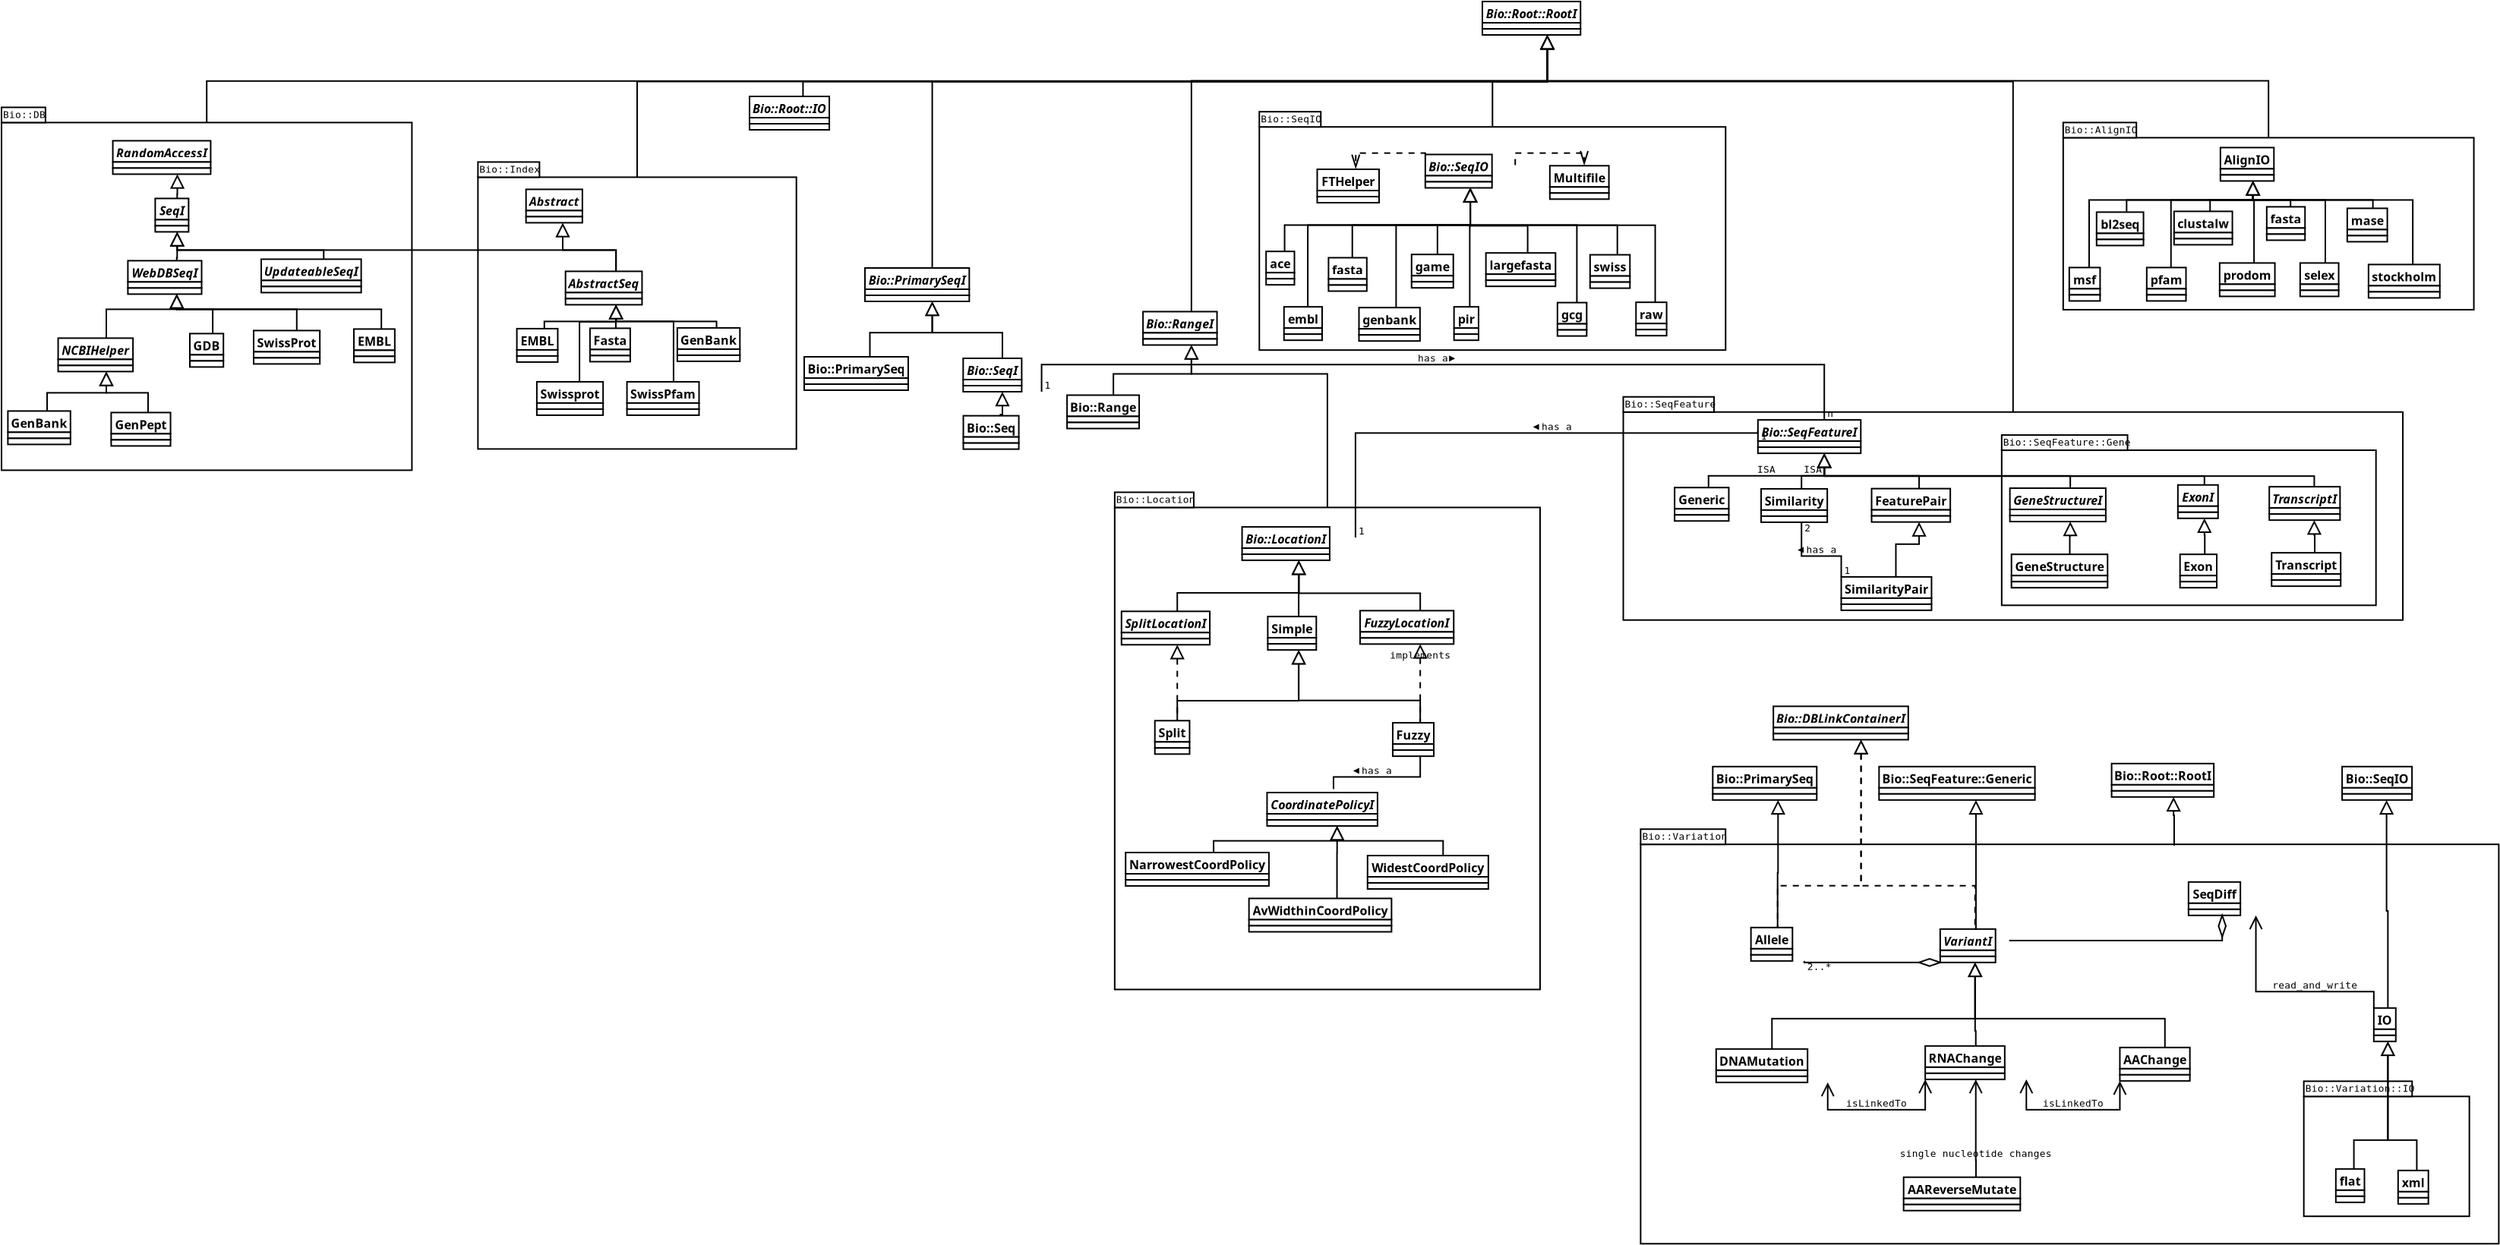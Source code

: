 <?xml version="1.0"?>
<diagram xmlns:dia="http://www.lysator.liu.se/~alla/dia/">
  <diagramdata>
    <attribute name="background">
      <color val="#ffffff"/>
    </attribute>
    <attribute name="paper">
      <composite type="paper">
        <attribute name="name">
          <string>#A4#</string>
        </attribute>
        <attribute name="tmargin">
          <real val="2.82"/>
        </attribute>
        <attribute name="bmargin">
          <real val="2.82"/>
        </attribute>
        <attribute name="lmargin">
          <real val="2.82"/>
        </attribute>
        <attribute name="rmargin">
          <real val="2.82"/>
        </attribute>
        <attribute name="is_portrait">
          <boolean val="true"/>
        </attribute>
        <attribute name="scaling">
          <real val="1"/>
        </attribute>
        <attribute name="fitto">
          <boolean val="false"/>
        </attribute>
      </composite>
    </attribute>
    <attribute name="grid">
      <composite type="grid">
        <attribute name="width_x">
          <real val="1"/>
        </attribute>
        <attribute name="width_y">
          <real val="1"/>
        </attribute>
        <attribute name="visible_x">
          <int val="1"/>
        </attribute>
        <attribute name="visible_y">
          <int val="1"/>
        </attribute>
      </composite>
    </attribute>
    <attribute name="guides">
      <composite type="guides">
        <attribute name="hguides"/>
        <attribute name="vguides"/>
      </composite>
    </attribute>
  </diagramdata>
  <layer name="Background" visible="true">
    <object type="UML - LargePackage" version="0" id="O0">
      <attribute name="obj_pos">
        <point val="33.186,25.087"/>
      </attribute>
      <attribute name="obj_bb">
        <rectangle val="33.136,23.237;61.242,56.885"/>
      </attribute>
      <attribute name="elem_corner">
        <point val="33.186,25.087"/>
      </attribute>
      <attribute name="elem_width">
        <real val="28.006"/>
      </attribute>
      <attribute name="elem_height">
        <real val="31.748"/>
      </attribute>
      <attribute name="name">
        <string>#Bio::Location#</string>
      </attribute>
      <attribute name="stereotype">
        <string/>
      </attribute>
    </object>
    <object type="UML - LargePackage" version="0" id="O1">
      <attribute name="obj_pos">
        <point val="66.67,18.802"/>
      </attribute>
      <attribute name="obj_bb">
        <rectangle val="66.62,16.952;118.046,32.552"/>
      </attribute>
      <attribute name="elem_corner">
        <point val="66.67,18.802"/>
      </attribute>
      <attribute name="elem_width">
        <real val="51.326"/>
      </attribute>
      <attribute name="elem_height">
        <real val="13.7"/>
      </attribute>
      <attribute name="name">
        <string>#Bio::SeqFeature#</string>
      </attribute>
      <attribute name="stereotype">
        <string/>
      </attribute>
    </object>
    <object type="UML - LargePackage" version="0" id="O2">
      <attribute name="obj_pos">
        <point val="42.707,0.022"/>
      </attribute>
      <attribute name="obj_bb">
        <rectangle val="42.657,-1.828;73.457,14.772"/>
      </attribute>
      <attribute name="elem_corner">
        <point val="42.707,0.022"/>
      </attribute>
      <attribute name="elem_width">
        <real val="30.7"/>
      </attribute>
      <attribute name="elem_height">
        <real val="14.7"/>
      </attribute>
      <attribute name="name">
        <string>#Bio::SeqIO#</string>
      </attribute>
      <attribute name="stereotype">
        <string/>
      </attribute>
    </object>
    <object type="UML - LargePackage" version="0" id="O3">
      <attribute name="obj_pos">
        <point val="91.585,21.317"/>
      </attribute>
      <attribute name="obj_bb">
        <rectangle val="91.535,19.467;116.278,31.581"/>
      </attribute>
      <attribute name="elem_corner">
        <point val="91.585,21.317"/>
      </attribute>
      <attribute name="elem_width">
        <real val="24.643"/>
      </attribute>
      <attribute name="elem_height">
        <real val="10.214"/>
      </attribute>
      <attribute name="name">
        <string>#Bio::SeqFeature::Gene#</string>
      </attribute>
      <attribute name="stereotype">
        <string/>
      </attribute>
    </object>
    <object type="UML - Class" version="0" id="O4">
      <attribute name="obj_pos">
        <point val="57.392,-8.236"/>
      </attribute>
      <attribute name="obj_bb">
        <rectangle val="57.342,-8.286;65.756,-5.986"/>
      </attribute>
      <attribute name="elem_corner">
        <point val="57.392,-8.236"/>
      </attribute>
      <attribute name="elem_width">
        <real val="8.314"/>
      </attribute>
      <attribute name="elem_height">
        <real val="2.2"/>
      </attribute>
      <attribute name="name">
        <string>#Bio::Root::RootI#</string>
      </attribute>
      <attribute name="stereotype">
        <string/>
      </attribute>
      <attribute name="abstract">
        <boolean val="true"/>
      </attribute>
      <attribute name="suppress_attributes">
        <boolean val="false"/>
      </attribute>
      <attribute name="suppress_operations">
        <boolean val="false"/>
      </attribute>
      <attribute name="visible_attributes">
        <boolean val="true"/>
      </attribute>
      <attribute name="visible_operations">
        <boolean val="true"/>
      </attribute>
      <attribute name="attributes"/>
      <attribute name="operations"/>
      <attribute name="template">
        <boolean val="false"/>
      </attribute>
      <attribute name="templates"/>
    </object>
    <object type="UML - Class" version="0" id="O5">
      <attribute name="obj_pos">
        <point val="9.142,-1.986"/>
      </attribute>
      <attribute name="obj_bb">
        <rectangle val="9.092,-2.036;16.092,0.264"/>
      </attribute>
      <attribute name="elem_corner">
        <point val="9.142,-1.986"/>
      </attribute>
      <attribute name="elem_width">
        <real val="6.9"/>
      </attribute>
      <attribute name="elem_height">
        <real val="2.2"/>
      </attribute>
      <attribute name="name">
        <string>#Bio::Root::IO#</string>
      </attribute>
      <attribute name="stereotype">
        <string/>
      </attribute>
      <attribute name="abstract">
        <boolean val="true"/>
      </attribute>
      <attribute name="suppress_attributes">
        <boolean val="false"/>
      </attribute>
      <attribute name="suppress_operations">
        <boolean val="false"/>
      </attribute>
      <attribute name="visible_attributes">
        <boolean val="true"/>
      </attribute>
      <attribute name="visible_operations">
        <boolean val="true"/>
      </attribute>
      <attribute name="attributes"/>
      <attribute name="operations"/>
      <attribute name="template">
        <boolean val="false"/>
      </attribute>
      <attribute name="templates"/>
    </object>
    <object type="UML - Generalization" version="0" id="O6">
      <attribute name="obj_pos">
        <point val="61.67,-6.036"/>
      </attribute>
      <attribute name="obj_bb">
        <rectangle val="11.813,-6.886;62.52,-1.136"/>
      </attribute>
      <attribute name="orth_points">
        <point val="61.67,-6.036"/>
        <point val="61.67,-2.965"/>
        <point val="12.663,-2.965"/>
        <point val="12.663,-1.986"/>
      </attribute>
      <attribute name="orth_orient">
        <enum val="1"/>
        <enum val="0"/>
        <enum val="1"/>
      </attribute>
      <attribute name="name">
        <string/>
      </attribute>
      <attribute name="stereotype">
        <string/>
      </attribute>
      <connections>
        <connection handle="0" to="O4" connection="6"/>
        <connection handle="1" to="O5" connection="1"/>
      </connections>
    </object>
    <object type="UML - Class" version="0" id="O7">
      <attribute name="obj_pos">
        <point val="16.742,9.314"/>
      </attribute>
      <attribute name="obj_bb">
        <rectangle val="16.692,9.264;25.712,11.564"/>
      </attribute>
      <attribute name="elem_corner">
        <point val="16.742,9.314"/>
      </attribute>
      <attribute name="elem_width">
        <real val="8.92"/>
      </attribute>
      <attribute name="elem_height">
        <real val="2.2"/>
      </attribute>
      <attribute name="name">
        <string>#Bio::PrimarySeqI#</string>
      </attribute>
      <attribute name="stereotype">
        <string/>
      </attribute>
      <attribute name="abstract">
        <boolean val="true"/>
      </attribute>
      <attribute name="suppress_attributes">
        <boolean val="false"/>
      </attribute>
      <attribute name="suppress_operations">
        <boolean val="false"/>
      </attribute>
      <attribute name="visible_attributes">
        <boolean val="true"/>
      </attribute>
      <attribute name="visible_operations">
        <boolean val="true"/>
      </attribute>
      <attribute name="attributes"/>
      <attribute name="operations"/>
      <attribute name="template">
        <boolean val="false"/>
      </attribute>
      <attribute name="templates"/>
    </object>
    <object type="UML - Class" version="0" id="O8">
      <attribute name="obj_pos">
        <point val="12.742,15.164"/>
      </attribute>
      <attribute name="obj_bb">
        <rectangle val="12.692,15.114;21.389,17.414"/>
      </attribute>
      <attribute name="elem_corner">
        <point val="12.742,15.164"/>
      </attribute>
      <attribute name="elem_width">
        <real val="8.597"/>
      </attribute>
      <attribute name="elem_height">
        <real val="2.2"/>
      </attribute>
      <attribute name="name">
        <string>#Bio::PrimarySeq#</string>
      </attribute>
      <attribute name="stereotype">
        <string/>
      </attribute>
      <attribute name="abstract">
        <boolean val="false"/>
      </attribute>
      <attribute name="suppress_attributes">
        <boolean val="false"/>
      </attribute>
      <attribute name="suppress_operations">
        <boolean val="false"/>
      </attribute>
      <attribute name="visible_attributes">
        <boolean val="true"/>
      </attribute>
      <attribute name="visible_operations">
        <boolean val="true"/>
      </attribute>
      <attribute name="attributes"/>
      <attribute name="operations"/>
      <attribute name="template">
        <boolean val="false"/>
      </attribute>
      <attribute name="templates"/>
    </object>
    <object type="UML - Class" version="0" id="O9">
      <attribute name="obj_pos">
        <point val="23.209,15.264"/>
      </attribute>
      <attribute name="obj_bb">
        <rectangle val="23.159,15.214;28.422,17.514"/>
      </attribute>
      <attribute name="elem_corner">
        <point val="23.209,15.264"/>
      </attribute>
      <attribute name="elem_width">
        <real val="5.163"/>
      </attribute>
      <attribute name="elem_height">
        <real val="2.2"/>
      </attribute>
      <attribute name="name">
        <string>#Bio::SeqI#</string>
      </attribute>
      <attribute name="stereotype">
        <string/>
      </attribute>
      <attribute name="abstract">
        <boolean val="true"/>
      </attribute>
      <attribute name="suppress_attributes">
        <boolean val="false"/>
      </attribute>
      <attribute name="suppress_operations">
        <boolean val="false"/>
      </attribute>
      <attribute name="visible_attributes">
        <boolean val="true"/>
      </attribute>
      <attribute name="visible_operations">
        <boolean val="true"/>
      </attribute>
      <attribute name="attributes"/>
      <attribute name="operations"/>
      <attribute name="template">
        <boolean val="false"/>
      </attribute>
      <attribute name="templates"/>
    </object>
    <object type="UML - Class" version="0" id="O10">
      <attribute name="obj_pos">
        <point val="23.219,19.046"/>
      </attribute>
      <attribute name="obj_bb">
        <rectangle val="23.169,18.996;28.069,21.296"/>
      </attribute>
      <attribute name="elem_corner">
        <point val="23.219,19.046"/>
      </attribute>
      <attribute name="elem_width">
        <real val="4.8"/>
      </attribute>
      <attribute name="elem_height">
        <real val="2.2"/>
      </attribute>
      <attribute name="name">
        <string>#Bio::Seq#</string>
      </attribute>
      <attribute name="stereotype">
        <string/>
      </attribute>
      <attribute name="abstract">
        <boolean val="false"/>
      </attribute>
      <attribute name="suppress_attributes">
        <boolean val="false"/>
      </attribute>
      <attribute name="suppress_operations">
        <boolean val="false"/>
      </attribute>
      <attribute name="visible_attributes">
        <boolean val="true"/>
      </attribute>
      <attribute name="visible_operations">
        <boolean val="true"/>
      </attribute>
      <attribute name="attributes"/>
      <attribute name="operations"/>
      <attribute name="template">
        <boolean val="false"/>
      </attribute>
      <attribute name="templates"/>
    </object>
    <object type="UML - Generalization" version="0" id="O11">
      <attribute name="obj_pos">
        <point val="61.67,-6.036"/>
      </attribute>
      <attribute name="obj_bb">
        <rectangle val="20.322,-6.886;62.52,10.164"/>
      </attribute>
      <attribute name="orth_points">
        <point val="61.67,-6.036"/>
        <point val="61.67,-2.965"/>
        <point val="21.172,-2.965"/>
        <point val="21.172,9.314"/>
      </attribute>
      <attribute name="orth_orient">
        <enum val="1"/>
        <enum val="0"/>
        <enum val="1"/>
      </attribute>
      <attribute name="name">
        <string/>
      </attribute>
      <attribute name="stereotype">
        <string/>
      </attribute>
      <connections>
        <connection handle="0" to="O4" connection="6"/>
        <connection handle="1" to="O7" connection="1"/>
      </connections>
    </object>
    <object type="UML - Generalization" version="0" id="O12">
      <attribute name="obj_pos">
        <point val="21.172,11.514"/>
      </attribute>
      <attribute name="obj_bb">
        <rectangle val="16.216,10.664;22.022,16.014"/>
      </attribute>
      <attribute name="orth_points">
        <point val="21.172,11.514"/>
        <point val="21.172,13.574"/>
        <point val="17.066,13.574"/>
        <point val="17.066,15.164"/>
      </attribute>
      <attribute name="orth_orient">
        <enum val="1"/>
        <enum val="0"/>
        <enum val="1"/>
      </attribute>
      <attribute name="name">
        <string/>
      </attribute>
      <attribute name="stereotype">
        <string/>
      </attribute>
      <connections>
        <connection handle="0" to="O7" connection="6"/>
        <connection handle="1" to="O8" connection="1"/>
      </connections>
    </object>
    <object type="UML - Generalization" version="0" id="O13">
      <attribute name="obj_pos">
        <point val="21.172,11.514"/>
      </attribute>
      <attribute name="obj_bb">
        <rectangle val="20.322,10.664;26.641,16.114"/>
      </attribute>
      <attribute name="orth_points">
        <point val="21.172,11.514"/>
        <point val="21.172,13.574"/>
        <point val="25.791,13.574"/>
        <point val="25.791,15.264"/>
      </attribute>
      <attribute name="orth_orient">
        <enum val="1"/>
        <enum val="0"/>
        <enum val="1"/>
      </attribute>
      <attribute name="name">
        <string/>
      </attribute>
      <attribute name="stereotype">
        <string/>
      </attribute>
      <connections>
        <connection handle="0" to="O7" connection="6"/>
        <connection handle="1" to="O9" connection="1"/>
      </connections>
    </object>
    <object type="UML - Generalization" version="0" id="O14">
      <attribute name="obj_pos">
        <point val="25.791,17.464"/>
      </attribute>
      <attribute name="obj_bb">
        <rectangle val="24.814,16.614;26.641,19.896"/>
      </attribute>
      <attribute name="orth_points">
        <point val="25.791,17.464"/>
        <point val="25.791,18.974"/>
        <point val="25.664,18.974"/>
        <point val="25.664,19.046"/>
      </attribute>
      <attribute name="orth_orient">
        <enum val="1"/>
        <enum val="0"/>
        <enum val="1"/>
      </attribute>
      <attribute name="name">
        <string/>
      </attribute>
      <attribute name="stereotype">
        <string/>
      </attribute>
      <connections>
        <connection handle="0" to="O9" connection="6"/>
        <connection handle="1" to="O10" connection="1"/>
      </connections>
    </object>
    <object type="UML - Class" version="0" id="O15">
      <attribute name="obj_pos">
        <point val="53.635,1.838"/>
      </attribute>
      <attribute name="obj_bb">
        <rectangle val="53.584,1.788;59.615,4.088"/>
      </attribute>
      <attribute name="elem_corner">
        <point val="53.635,1.838"/>
      </attribute>
      <attribute name="elem_width">
        <real val="5.931"/>
      </attribute>
      <attribute name="elem_height">
        <real val="2.2"/>
      </attribute>
      <attribute name="name">
        <string>#Bio::SeqIO#</string>
      </attribute>
      <attribute name="stereotype">
        <string/>
      </attribute>
      <attribute name="abstract">
        <boolean val="true"/>
      </attribute>
      <attribute name="suppress_attributes">
        <boolean val="false"/>
      </attribute>
      <attribute name="suppress_operations">
        <boolean val="false"/>
      </attribute>
      <attribute name="visible_attributes">
        <boolean val="true"/>
      </attribute>
      <attribute name="visible_operations">
        <boolean val="true"/>
      </attribute>
      <attribute name="attributes"/>
      <attribute name="operations"/>
      <attribute name="template">
        <boolean val="false"/>
      </attribute>
      <attribute name="templates"/>
    </object>
    <object type="UML - Class" version="0" id="O16">
      <attribute name="obj_pos">
        <point val="47.263,8.638"/>
      </attribute>
      <attribute name="obj_bb">
        <rectangle val="47.213,8.588;50.496,10.888"/>
      </attribute>
      <attribute name="elem_corner">
        <point val="47.263,8.638"/>
      </attribute>
      <attribute name="elem_width">
        <real val="3.184"/>
      </attribute>
      <attribute name="elem_height">
        <real val="2.2"/>
      </attribute>
      <attribute name="name">
        <string>#fasta#</string>
      </attribute>
      <attribute name="stereotype">
        <string/>
      </attribute>
      <attribute name="abstract">
        <boolean val="false"/>
      </attribute>
      <attribute name="suppress_attributes">
        <boolean val="false"/>
      </attribute>
      <attribute name="suppress_operations">
        <boolean val="false"/>
      </attribute>
      <attribute name="visible_attributes">
        <boolean val="true"/>
      </attribute>
      <attribute name="visible_operations">
        <boolean val="true"/>
      </attribute>
      <attribute name="attributes"/>
      <attribute name="operations"/>
      <attribute name="template">
        <boolean val="false"/>
      </attribute>
      <attribute name="templates"/>
    </object>
    <object type="UML - Class" version="0" id="O17">
      <attribute name="obj_pos">
        <point val="49.268,11.923"/>
      </attribute>
      <attribute name="obj_bb">
        <rectangle val="49.218,11.873;54.238,14.173"/>
      </attribute>
      <attribute name="elem_corner">
        <point val="49.268,11.923"/>
      </attribute>
      <attribute name="elem_width">
        <real val="4.921"/>
      </attribute>
      <attribute name="elem_height">
        <real val="2.2"/>
      </attribute>
      <attribute name="name">
        <string>#genbank#</string>
      </attribute>
      <attribute name="stereotype">
        <string/>
      </attribute>
      <attribute name="abstract">
        <boolean val="false"/>
      </attribute>
      <attribute name="suppress_attributes">
        <boolean val="false"/>
      </attribute>
      <attribute name="suppress_operations">
        <boolean val="false"/>
      </attribute>
      <attribute name="visible_attributes">
        <boolean val="true"/>
      </attribute>
      <attribute name="visible_operations">
        <boolean val="true"/>
      </attribute>
      <attribute name="attributes"/>
      <attribute name="operations"/>
      <attribute name="template">
        <boolean val="false"/>
      </attribute>
      <attribute name="templates"/>
    </object>
    <object type="UML - Class" version="0" id="O18">
      <attribute name="obj_pos">
        <point val="44.332,11.873"/>
      </attribute>
      <attribute name="obj_bb">
        <rectangle val="44.282,11.823;47.485,14.123"/>
      </attribute>
      <attribute name="elem_corner">
        <point val="44.332,11.873"/>
      </attribute>
      <attribute name="elem_width">
        <real val="3.103"/>
      </attribute>
      <attribute name="elem_height">
        <real val="2.2"/>
      </attribute>
      <attribute name="name">
        <string>#embl#</string>
      </attribute>
      <attribute name="stereotype">
        <string/>
      </attribute>
      <attribute name="abstract">
        <boolean val="false"/>
      </attribute>
      <attribute name="suppress_attributes">
        <boolean val="false"/>
      </attribute>
      <attribute name="suppress_operations">
        <boolean val="false"/>
      </attribute>
      <attribute name="visible_attributes">
        <boolean val="true"/>
      </attribute>
      <attribute name="visible_operations">
        <boolean val="true"/>
      </attribute>
      <attribute name="attributes"/>
      <attribute name="operations"/>
      <attribute name="template">
        <boolean val="false"/>
      </attribute>
      <attribute name="templates"/>
    </object>
    <object type="UML - Class" version="0" id="O19">
      <attribute name="obj_pos">
        <point val="64.485,8.444"/>
      </attribute>
      <attribute name="obj_bb">
        <rectangle val="64.435,8.394;67.961,10.694"/>
      </attribute>
      <attribute name="elem_corner">
        <point val="64.485,8.444"/>
      </attribute>
      <attribute name="elem_width">
        <real val="3.426"/>
      </attribute>
      <attribute name="elem_height">
        <real val="2.2"/>
      </attribute>
      <attribute name="name">
        <string>#swiss#</string>
      </attribute>
      <attribute name="stereotype">
        <string/>
      </attribute>
      <attribute name="abstract">
        <boolean val="false"/>
      </attribute>
      <attribute name="suppress_attributes">
        <boolean val="false"/>
      </attribute>
      <attribute name="suppress_operations">
        <boolean val="false"/>
      </attribute>
      <attribute name="visible_attributes">
        <boolean val="true"/>
      </attribute>
      <attribute name="visible_operations">
        <boolean val="true"/>
      </attribute>
      <attribute name="attributes"/>
      <attribute name="operations"/>
      <attribute name="template">
        <boolean val="false"/>
      </attribute>
      <attribute name="templates"/>
    </object>
    <object type="UML - Class" version="0" id="O20">
      <attribute name="obj_pos">
        <point val="67.507,11.573"/>
      </attribute>
      <attribute name="obj_bb">
        <rectangle val="67.457,11.523;70.095,13.823"/>
      </attribute>
      <attribute name="elem_corner">
        <point val="67.507,11.573"/>
      </attribute>
      <attribute name="elem_width">
        <real val="2.537"/>
      </attribute>
      <attribute name="elem_height">
        <real val="2.2"/>
      </attribute>
      <attribute name="name">
        <string>#raw#</string>
      </attribute>
      <attribute name="stereotype">
        <string/>
      </attribute>
      <attribute name="abstract">
        <boolean val="false"/>
      </attribute>
      <attribute name="suppress_attributes">
        <boolean val="false"/>
      </attribute>
      <attribute name="suppress_operations">
        <boolean val="false"/>
      </attribute>
      <attribute name="visible_attributes">
        <boolean val="true"/>
      </attribute>
      <attribute name="visible_operations">
        <boolean val="true"/>
      </attribute>
      <attribute name="attributes"/>
      <attribute name="operations"/>
      <attribute name="template">
        <boolean val="false"/>
      </attribute>
      <attribute name="templates"/>
    </object>
    <object type="UML - Class" version="0" id="O21">
      <attribute name="obj_pos">
        <point val="52.732,8.423"/>
      </attribute>
      <attribute name="obj_bb">
        <rectangle val="52.682,8.373;56.168,10.673"/>
      </attribute>
      <attribute name="elem_corner">
        <point val="52.732,8.423"/>
      </attribute>
      <attribute name="elem_width">
        <real val="3.386"/>
      </attribute>
      <attribute name="elem_height">
        <real val="2.2"/>
      </attribute>
      <attribute name="name">
        <string>#game#</string>
      </attribute>
      <attribute name="stereotype">
        <string/>
      </attribute>
      <attribute name="abstract">
        <boolean val="false"/>
      </attribute>
      <attribute name="suppress_attributes">
        <boolean val="false"/>
      </attribute>
      <attribute name="suppress_operations">
        <boolean val="false"/>
      </attribute>
      <attribute name="visible_attributes">
        <boolean val="true"/>
      </attribute>
      <attribute name="visible_operations">
        <boolean val="true"/>
      </attribute>
      <attribute name="attributes"/>
      <attribute name="operations"/>
      <attribute name="template">
        <boolean val="false"/>
      </attribute>
      <attribute name="templates"/>
    </object>
    <object type="UML - Class" version="0" id="O22">
      <attribute name="obj_pos">
        <point val="62.335,11.594"/>
      </attribute>
      <attribute name="obj_bb">
        <rectangle val="62.285,11.544;64.922,13.844"/>
      </attribute>
      <attribute name="elem_corner">
        <point val="62.335,11.594"/>
      </attribute>
      <attribute name="elem_width">
        <real val="2.537"/>
      </attribute>
      <attribute name="elem_height">
        <real val="2.2"/>
      </attribute>
      <attribute name="name">
        <string>#gcg#</string>
      </attribute>
      <attribute name="stereotype">
        <string/>
      </attribute>
      <attribute name="abstract">
        <boolean val="false"/>
      </attribute>
      <attribute name="suppress_attributes">
        <boolean val="false"/>
      </attribute>
      <attribute name="suppress_operations">
        <boolean val="false"/>
      </attribute>
      <attribute name="visible_attributes">
        <boolean val="true"/>
      </attribute>
      <attribute name="visible_operations">
        <boolean val="true"/>
      </attribute>
      <attribute name="attributes"/>
      <attribute name="operations"/>
      <attribute name="template">
        <boolean val="false"/>
      </attribute>
      <attribute name="templates"/>
    </object>
    <object type="UML - Class" version="0" id="O23">
      <attribute name="obj_pos">
        <point val="46.518,2.814"/>
      </attribute>
      <attribute name="obj_bb">
        <rectangle val="46.468,2.764;51.772,5.064"/>
      </attribute>
      <attribute name="elem_corner">
        <point val="46.518,2.814"/>
      </attribute>
      <attribute name="elem_width">
        <real val="5.204"/>
      </attribute>
      <attribute name="elem_height">
        <real val="2.2"/>
      </attribute>
      <attribute name="name">
        <string>#FTHelper#</string>
      </attribute>
      <attribute name="stereotype">
        <string/>
      </attribute>
      <attribute name="abstract">
        <boolean val="false"/>
      </attribute>
      <attribute name="suppress_attributes">
        <boolean val="false"/>
      </attribute>
      <attribute name="suppress_operations">
        <boolean val="false"/>
      </attribute>
      <attribute name="visible_attributes">
        <boolean val="true"/>
      </attribute>
      <attribute name="visible_operations">
        <boolean val="true"/>
      </attribute>
      <attribute name="attributes"/>
      <attribute name="operations"/>
      <attribute name="template">
        <boolean val="false"/>
      </attribute>
      <attribute name="templates"/>
    </object>
    <object type="UML - Class" version="0" id="O24">
      <attribute name="obj_pos">
        <point val="57.626,8.323"/>
      </attribute>
      <attribute name="obj_bb">
        <rectangle val="57.575,8.273;63.283,10.573"/>
      </attribute>
      <attribute name="elem_corner">
        <point val="57.626,8.323"/>
      </attribute>
      <attribute name="elem_width">
        <real val="5.608"/>
      </attribute>
      <attribute name="elem_height">
        <real val="2.2"/>
      </attribute>
      <attribute name="name">
        <string>#largefasta#</string>
      </attribute>
      <attribute name="stereotype">
        <string/>
      </attribute>
      <attribute name="abstract">
        <boolean val="false"/>
      </attribute>
      <attribute name="suppress_attributes">
        <boolean val="false"/>
      </attribute>
      <attribute name="suppress_operations">
        <boolean val="true"/>
      </attribute>
      <attribute name="visible_attributes">
        <boolean val="true"/>
      </attribute>
      <attribute name="visible_operations">
        <boolean val="true"/>
      </attribute>
      <attribute name="attributes"/>
      <attribute name="operations"/>
      <attribute name="template">
        <boolean val="false"/>
      </attribute>
      <attribute name="templates"/>
    </object>
    <object type="UML - Class" version="0" id="O25">
      <attribute name="obj_pos">
        <point val="55.526,11.873"/>
      </attribute>
      <attribute name="obj_bb">
        <rectangle val="55.475,11.823;57.668,14.123"/>
      </attribute>
      <attribute name="elem_corner">
        <point val="55.526,11.873"/>
      </attribute>
      <attribute name="elem_width">
        <real val="2.093"/>
      </attribute>
      <attribute name="elem_height">
        <real val="2.2"/>
      </attribute>
      <attribute name="name">
        <string>#pir#</string>
      </attribute>
      <attribute name="stereotype">
        <string/>
      </attribute>
      <attribute name="abstract">
        <boolean val="false"/>
      </attribute>
      <attribute name="suppress_attributes">
        <boolean val="false"/>
      </attribute>
      <attribute name="suppress_operations">
        <boolean val="false"/>
      </attribute>
      <attribute name="visible_attributes">
        <boolean val="true"/>
      </attribute>
      <attribute name="visible_operations">
        <boolean val="true"/>
      </attribute>
      <attribute name="attributes"/>
      <attribute name="operations"/>
      <attribute name="template">
        <boolean val="false"/>
      </attribute>
      <attribute name="templates"/>
    </object>
    <object type="UML - Class" version="0" id="O26">
      <attribute name="obj_pos">
        <point val="43.153,8.223"/>
      </attribute>
      <attribute name="obj_bb">
        <rectangle val="43.103,8.173;45.66,10.473"/>
      </attribute>
      <attribute name="elem_corner">
        <point val="43.153,8.223"/>
      </attribute>
      <attribute name="elem_width">
        <real val="2.456"/>
      </attribute>
      <attribute name="elem_height">
        <real val="2.2"/>
      </attribute>
      <attribute name="name">
        <string>#ace#</string>
      </attribute>
      <attribute name="stereotype">
        <string/>
      </attribute>
      <attribute name="abstract">
        <boolean val="false"/>
      </attribute>
      <attribute name="suppress_attributes">
        <boolean val="false"/>
      </attribute>
      <attribute name="suppress_operations">
        <boolean val="false"/>
      </attribute>
      <attribute name="visible_attributes">
        <boolean val="true"/>
      </attribute>
      <attribute name="visible_operations">
        <boolean val="true"/>
      </attribute>
      <attribute name="attributes"/>
      <attribute name="operations"/>
      <attribute name="template">
        <boolean val="false"/>
      </attribute>
      <attribute name="templates"/>
    </object>
    <object type="UML - Dependency" version="0" id="O27">
      <attribute name="obj_pos">
        <point val="53.635,1.838"/>
      </attribute>
      <attribute name="obj_bb">
        <rectangle val="48.205,0.896;54.484,3.664"/>
      </attribute>
      <attribute name="orth_points">
        <point val="53.635,1.838"/>
        <point val="53.635,1.746"/>
        <point val="49.055,1.746"/>
        <point val="49.055,2.814"/>
      </attribute>
      <attribute name="orth_orient">
        <enum val="1"/>
        <enum val="0"/>
        <enum val="1"/>
      </attribute>
      <attribute name="draw_arrow">
        <boolean val="true"/>
      </attribute>
      <attribute name="name">
        <string/>
      </attribute>
      <attribute name="stereotype">
        <string/>
      </attribute>
      <connections>
        <connection handle="0" to="O15" connection="0"/>
        <connection handle="1" to="O23" connection="1"/>
      </connections>
    </object>
    <object type="UML - Generalization" version="0" id="O28">
      <attribute name="obj_pos">
        <point val="56.595,4.038"/>
      </attribute>
      <attribute name="obj_bb">
        <rectangle val="43.521,3.188;57.445,9.073"/>
      </attribute>
      <attribute name="orth_points">
        <point val="56.595,4.038"/>
        <point val="56.595,6.488"/>
        <point val="44.371,6.488"/>
        <point val="44.371,8.223"/>
      </attribute>
      <attribute name="orth_orient">
        <enum val="1"/>
        <enum val="0"/>
        <enum val="1"/>
      </attribute>
      <attribute name="name">
        <string/>
      </attribute>
      <attribute name="stereotype">
        <string/>
      </attribute>
      <connections>
        <connection handle="0" to="O15" connection="6"/>
        <connection handle="1" to="O26" connection="1"/>
      </connections>
    </object>
    <object type="UML - Generalization" version="0" id="O29">
      <attribute name="obj_pos">
        <point val="56.595,4.038"/>
      </attribute>
      <attribute name="obj_bb">
        <rectangle val="53.585,3.188;57.445,9.273"/>
      </attribute>
      <attribute name="orth_points">
        <point val="56.595,4.038"/>
        <point val="56.595,6.488"/>
        <point val="54.435,6.488"/>
        <point val="54.435,8.423"/>
      </attribute>
      <attribute name="orth_orient">
        <enum val="1"/>
        <enum val="0"/>
        <enum val="1"/>
      </attribute>
      <attribute name="name">
        <string/>
      </attribute>
      <attribute name="stereotype">
        <string/>
      </attribute>
      <connections>
        <connection handle="0" to="O15" connection="6"/>
        <connection handle="1" to="O21" connection="1"/>
      </connections>
    </object>
    <object type="UML - Generalization" version="0" id="O30">
      <attribute name="obj_pos">
        <point val="56.595,4.038"/>
      </attribute>
      <attribute name="obj_bb">
        <rectangle val="45.049,3.188;57.445,12.723"/>
      </attribute>
      <attribute name="orth_points">
        <point val="56.595,4.038"/>
        <point val="56.595,6.488"/>
        <point val="45.899,6.488"/>
        <point val="45.899,11.873"/>
      </attribute>
      <attribute name="orth_orient">
        <enum val="1"/>
        <enum val="0"/>
        <enum val="1"/>
      </attribute>
      <attribute name="name">
        <string/>
      </attribute>
      <attribute name="stereotype">
        <string/>
      </attribute>
      <connections>
        <connection handle="0" to="O15" connection="6"/>
        <connection handle="1" to="O18" connection="1"/>
      </connections>
    </object>
    <object type="UML - Generalization" version="0" id="O31">
      <attribute name="obj_pos">
        <point val="56.595,4.038"/>
      </attribute>
      <attribute name="obj_bb">
        <rectangle val="47.979,3.188;57.445,9.488"/>
      </attribute>
      <attribute name="orth_points">
        <point val="56.595,4.038"/>
        <point val="56.595,6.488"/>
        <point val="48.829,6.488"/>
        <point val="48.829,8.638"/>
      </attribute>
      <attribute name="orth_orient">
        <enum val="1"/>
        <enum val="0"/>
        <enum val="1"/>
      </attribute>
      <attribute name="name">
        <string/>
      </attribute>
      <attribute name="stereotype">
        <string/>
      </attribute>
      <connections>
        <connection handle="0" to="O15" connection="6"/>
        <connection handle="1" to="O16" connection="1"/>
      </connections>
    </object>
    <object type="UML - Generalization" version="0" id="O32">
      <attribute name="obj_pos">
        <point val="56.595,4.038"/>
      </attribute>
      <attribute name="obj_bb">
        <rectangle val="50.863,3.188;57.445,12.773"/>
      </attribute>
      <attribute name="orth_points">
        <point val="56.595,4.038"/>
        <point val="56.595,6.488"/>
        <point val="51.713,6.488"/>
        <point val="51.713,11.923"/>
      </attribute>
      <attribute name="orth_orient">
        <enum val="1"/>
        <enum val="0"/>
        <enum val="1"/>
      </attribute>
      <attribute name="name">
        <string/>
      </attribute>
      <attribute name="stereotype">
        <string/>
      </attribute>
      <connections>
        <connection handle="0" to="O15" connection="6"/>
        <connection handle="1" to="O17" connection="1"/>
      </connections>
    </object>
    <object type="UML - Generalization" version="0" id="O33">
      <attribute name="obj_pos">
        <point val="56.595,4.038"/>
      </attribute>
      <attribute name="obj_bb">
        <rectangle val="55.712,3.188;57.445,12.723"/>
      </attribute>
      <attribute name="orth_points">
        <point val="56.595,4.038"/>
        <point val="56.595,6.535"/>
        <point val="56.562,6.535"/>
        <point val="56.562,11.873"/>
      </attribute>
      <attribute name="orth_orient">
        <enum val="1"/>
        <enum val="0"/>
        <enum val="1"/>
      </attribute>
      <attribute name="name">
        <string/>
      </attribute>
      <attribute name="stereotype">
        <string/>
      </attribute>
      <connections>
        <connection handle="0" to="O15" connection="6"/>
        <connection handle="1" to="O25" connection="1"/>
      </connections>
    </object>
    <object type="UML - Generalization" version="0" id="O34">
      <attribute name="obj_pos">
        <point val="56.595,4.038"/>
      </attribute>
      <attribute name="obj_bb">
        <rectangle val="55.745,3.188;61.224,9.173"/>
      </attribute>
      <attribute name="orth_points">
        <point val="56.595,4.038"/>
        <point val="56.595,6.535"/>
        <point val="60.374,6.535"/>
        <point val="60.374,8.323"/>
      </attribute>
      <attribute name="orth_orient">
        <enum val="1"/>
        <enum val="0"/>
        <enum val="1"/>
      </attribute>
      <attribute name="name">
        <string/>
      </attribute>
      <attribute name="stereotype">
        <string/>
      </attribute>
      <connections>
        <connection handle="0" to="O15" connection="6"/>
        <connection handle="1" to="O24" connection="1"/>
      </connections>
    </object>
    <object type="UML - Generalization" version="0" id="O35">
      <attribute name="obj_pos">
        <point val="56.595,4.038"/>
      </attribute>
      <attribute name="obj_bb">
        <rectangle val="55.745,3.188;64.464,12.444"/>
      </attribute>
      <attribute name="orth_points">
        <point val="56.595,4.038"/>
        <point val="56.595,6.488"/>
        <point val="63.614,6.488"/>
        <point val="63.614,11.594"/>
      </attribute>
      <attribute name="orth_orient">
        <enum val="1"/>
        <enum val="0"/>
        <enum val="1"/>
      </attribute>
      <attribute name="name">
        <string/>
      </attribute>
      <attribute name="stereotype">
        <string/>
      </attribute>
      <connections>
        <connection handle="0" to="O15" connection="6"/>
        <connection handle="1" to="O22" connection="1"/>
      </connections>
    </object>
    <object type="UML - Generalization" version="0" id="O36">
      <attribute name="obj_pos">
        <point val="56.595,4.038"/>
      </attribute>
      <attribute name="obj_bb">
        <rectangle val="55.745,3.188;67.129,9.294"/>
      </attribute>
      <attribute name="orth_points">
        <point val="56.595,4.038"/>
        <point val="56.595,6.498"/>
        <point val="66.279,6.498"/>
        <point val="66.279,8.444"/>
      </attribute>
      <attribute name="orth_orient">
        <enum val="1"/>
        <enum val="0"/>
        <enum val="1"/>
      </attribute>
      <attribute name="name">
        <string/>
      </attribute>
      <attribute name="stereotype">
        <string/>
      </attribute>
      <connections>
        <connection handle="0" to="O15" connection="6"/>
        <connection handle="1" to="O19" connection="1"/>
      </connections>
    </object>
    <object type="UML - Generalization" version="0" id="O37">
      <attribute name="obj_pos">
        <point val="56.595,4.038"/>
      </attribute>
      <attribute name="obj_bb">
        <rectangle val="55.745,3.188;69.621,12.423"/>
      </attribute>
      <attribute name="orth_points">
        <point val="56.595,4.038"/>
        <point val="56.595,6.498"/>
        <point val="68.771,6.498"/>
        <point val="68.771,11.573"/>
      </attribute>
      <attribute name="orth_orient">
        <enum val="1"/>
        <enum val="0"/>
        <enum val="1"/>
      </attribute>
      <attribute name="name">
        <string/>
      </attribute>
      <attribute name="stereotype">
        <string/>
      </attribute>
      <connections>
        <connection handle="0" to="O15" connection="6"/>
        <connection handle="1" to="O20" connection="1"/>
      </connections>
    </object>
    <object type="UML - Class" version="0" id="O38">
      <attribute name="obj_pos">
        <point val="61.835,2.58"/>
      </attribute>
      <attribute name="obj_bb">
        <rectangle val="61.785,2.53;66.645,4.83"/>
      </attribute>
      <attribute name="elem_corner">
        <point val="61.835,2.58"/>
      </attribute>
      <attribute name="elem_width">
        <real val="4.759"/>
      </attribute>
      <attribute name="elem_height">
        <real val="2.2"/>
      </attribute>
      <attribute name="name">
        <string>#Multifile#</string>
      </attribute>
      <attribute name="stereotype">
        <string/>
      </attribute>
      <attribute name="abstract">
        <boolean val="false"/>
      </attribute>
      <attribute name="suppress_attributes">
        <boolean val="false"/>
      </attribute>
      <attribute name="suppress_operations">
        <boolean val="false"/>
      </attribute>
      <attribute name="visible_attributes">
        <boolean val="true"/>
      </attribute>
      <attribute name="visible_operations">
        <boolean val="true"/>
      </attribute>
      <attribute name="attributes"/>
      <attribute name="operations"/>
      <attribute name="template">
        <boolean val="false"/>
      </attribute>
      <attribute name="templates"/>
    </object>
    <object type="UML - Dependency" version="0" id="O39">
      <attribute name="obj_pos">
        <point val="59.555,2.538"/>
      </attribute>
      <attribute name="obj_bb">
        <rectangle val="58.705,0.896;64.949,3.43"/>
      </attribute>
      <attribute name="orth_points">
        <point val="59.555,2.538"/>
        <point val="59.555,1.746"/>
        <point val="64.099,1.746"/>
        <point val="64.099,2.58"/>
      </attribute>
      <attribute name="orth_orient">
        <enum val="1"/>
        <enum val="0"/>
        <enum val="1"/>
      </attribute>
      <attribute name="draw_arrow">
        <boolean val="true"/>
      </attribute>
      <attribute name="name">
        <string/>
      </attribute>
      <attribute name="stereotype">
        <string/>
      </attribute>
      <connections>
        <connection handle="0" to="O15" connection="4"/>
        <connection handle="1" to="O38" connection="1"/>
      </connections>
    </object>
    <object type="UML - Class" version="0" id="O40">
      <attribute name="obj_pos">
        <point val="41.572,26.368"/>
      </attribute>
      <attribute name="obj_bb">
        <rectangle val="41.523,26.318;49.008,28.618"/>
      </attribute>
      <attribute name="elem_corner">
        <point val="41.572,26.368"/>
      </attribute>
      <attribute name="elem_width">
        <real val="7.385"/>
      </attribute>
      <attribute name="elem_height">
        <real val="2.2"/>
      </attribute>
      <attribute name="name">
        <string>#Bio::LocationI#</string>
      </attribute>
      <attribute name="stereotype">
        <string/>
      </attribute>
      <attribute name="abstract">
        <boolean val="true"/>
      </attribute>
      <attribute name="suppress_attributes">
        <boolean val="false"/>
      </attribute>
      <attribute name="suppress_operations">
        <boolean val="false"/>
      </attribute>
      <attribute name="visible_attributes">
        <boolean val="true"/>
      </attribute>
      <attribute name="visible_operations">
        <boolean val="true"/>
      </attribute>
      <attribute name="attributes"/>
      <attribute name="operations"/>
      <attribute name="template">
        <boolean val="false"/>
      </attribute>
      <attribute name="templates"/>
    </object>
    <object type="UML - Class" version="0" id="O41">
      <attribute name="obj_pos">
        <point val="49.341,31.884"/>
      </attribute>
      <attribute name="obj_bb">
        <rectangle val="49.291,31.834;57.382,34.134"/>
      </attribute>
      <attribute name="elem_corner">
        <point val="49.341,31.884"/>
      </attribute>
      <attribute name="elem_width">
        <real val="7.991"/>
      </attribute>
      <attribute name="elem_height">
        <real val="2.2"/>
      </attribute>
      <attribute name="name">
        <string>#FuzzyLocationI#</string>
      </attribute>
      <attribute name="stereotype">
        <string/>
      </attribute>
      <attribute name="abstract">
        <boolean val="true"/>
      </attribute>
      <attribute name="suppress_attributes">
        <boolean val="false"/>
      </attribute>
      <attribute name="suppress_operations">
        <boolean val="false"/>
      </attribute>
      <attribute name="visible_attributes">
        <boolean val="true"/>
      </attribute>
      <attribute name="visible_operations">
        <boolean val="true"/>
      </attribute>
      <attribute name="attributes"/>
      <attribute name="operations"/>
      <attribute name="template">
        <boolean val="false"/>
      </attribute>
      <attribute name="templates"/>
    </object>
    <object type="UML - Class" version="0" id="O42">
      <attribute name="obj_pos">
        <point val="33.632,31.93"/>
      </attribute>
      <attribute name="obj_bb">
        <rectangle val="33.582,31.88;41.068,34.18"/>
      </attribute>
      <attribute name="elem_corner">
        <point val="33.632,31.93"/>
      </attribute>
      <attribute name="elem_width">
        <real val="7.385"/>
      </attribute>
      <attribute name="elem_height">
        <real val="2.2"/>
      </attribute>
      <attribute name="name">
        <string>#SplitLocationI#</string>
      </attribute>
      <attribute name="stereotype">
        <string/>
      </attribute>
      <attribute name="abstract">
        <boolean val="true"/>
      </attribute>
      <attribute name="suppress_attributes">
        <boolean val="false"/>
      </attribute>
      <attribute name="suppress_operations">
        <boolean val="false"/>
      </attribute>
      <attribute name="visible_attributes">
        <boolean val="true"/>
      </attribute>
      <attribute name="visible_operations">
        <boolean val="true"/>
      </attribute>
      <attribute name="attributes"/>
      <attribute name="operations"/>
      <attribute name="template">
        <boolean val="false"/>
      </attribute>
      <attribute name="templates"/>
    </object>
    <object type="UML - Class" version="0" id="O43">
      <attribute name="obj_pos">
        <point val="35.83,39.13"/>
      </attribute>
      <attribute name="obj_bb">
        <rectangle val="35.78,39.08;38.902,41.38"/>
      </attribute>
      <attribute name="elem_corner">
        <point val="35.83,39.13"/>
      </attribute>
      <attribute name="elem_width">
        <real val="3.022"/>
      </attribute>
      <attribute name="elem_height">
        <real val="2.2"/>
      </attribute>
      <attribute name="name">
        <string>#Split#</string>
      </attribute>
      <attribute name="stereotype">
        <string/>
      </attribute>
      <attribute name="abstract">
        <boolean val="false"/>
      </attribute>
      <attribute name="suppress_attributes">
        <boolean val="false"/>
      </attribute>
      <attribute name="suppress_operations">
        <boolean val="false"/>
      </attribute>
      <attribute name="visible_attributes">
        <boolean val="true"/>
      </attribute>
      <attribute name="visible_operations">
        <boolean val="true"/>
      </attribute>
      <attribute name="attributes"/>
      <attribute name="operations"/>
      <attribute name="template">
        <boolean val="false"/>
      </attribute>
      <attribute name="templates"/>
    </object>
    <object type="UML - Class" version="0" id="O44">
      <attribute name="obj_pos">
        <point val="51.491,39.27"/>
      </attribute>
      <attribute name="obj_bb">
        <rectangle val="51.441,39.22;55.21,41.52"/>
      </attribute>
      <attribute name="elem_corner">
        <point val="51.491,39.27"/>
      </attribute>
      <attribute name="elem_width">
        <real val="3.668"/>
      </attribute>
      <attribute name="elem_height">
        <real val="2.2"/>
      </attribute>
      <attribute name="name">
        <string>#Fuzzy#</string>
      </attribute>
      <attribute name="stereotype">
        <string/>
      </attribute>
      <attribute name="abstract">
        <boolean val="false"/>
      </attribute>
      <attribute name="suppress_attributes">
        <boolean val="false"/>
      </attribute>
      <attribute name="suppress_operations">
        <boolean val="false"/>
      </attribute>
      <attribute name="visible_attributes">
        <boolean val="true"/>
      </attribute>
      <attribute name="visible_operations">
        <boolean val="true"/>
      </attribute>
      <attribute name="attributes"/>
      <attribute name="operations"/>
      <attribute name="template">
        <boolean val="false"/>
      </attribute>
      <attribute name="templates"/>
    </object>
    <object type="UML - Generalization" version="0" id="O45">
      <attribute name="obj_pos">
        <point val="45.306,28.568"/>
      </attribute>
      <attribute name="obj_bb">
        <rectangle val="36.455,27.718;46.156,32.78"/>
      </attribute>
      <attribute name="orth_points">
        <point val="45.306,28.568"/>
        <point val="45.306,30.71"/>
        <point val="37.305,30.71"/>
        <point val="37.305,31.93"/>
      </attribute>
      <attribute name="orth_orient">
        <enum val="1"/>
        <enum val="0"/>
        <enum val="1"/>
      </attribute>
      <attribute name="name">
        <string/>
      </attribute>
      <attribute name="stereotype">
        <string/>
      </attribute>
      <connections>
        <connection handle="0" to="O40" connection="6"/>
        <connection handle="1" to="O42" connection="1"/>
      </connections>
    </object>
    <object type="UML - Generalization" version="0" id="O46">
      <attribute name="obj_pos">
        <point val="45.306,28.568"/>
      </attribute>
      <attribute name="obj_bb">
        <rectangle val="44.456,27.718;54.151,32.734"/>
      </attribute>
      <attribute name="orth_points">
        <point val="45.306,28.568"/>
        <point val="45.306,30.736"/>
        <point val="53.301,30.736"/>
        <point val="53.301,31.884"/>
      </attribute>
      <attribute name="orth_orient">
        <enum val="1"/>
        <enum val="0"/>
        <enum val="1"/>
      </attribute>
      <attribute name="name">
        <string/>
      </attribute>
      <attribute name="stereotype">
        <string/>
      </attribute>
      <connections>
        <connection handle="0" to="O40" connection="6"/>
        <connection handle="1" to="O41" connection="1"/>
      </connections>
    </object>
    <object type="UML - Class" version="0" id="O47">
      <attribute name="obj_pos">
        <point val="43.263,32.272"/>
      </attribute>
      <attribute name="obj_bb">
        <rectangle val="43.213,32.222;47.386,34.522"/>
      </attribute>
      <attribute name="elem_corner">
        <point val="43.263,32.272"/>
      </attribute>
      <attribute name="elem_width">
        <real val="4.072"/>
      </attribute>
      <attribute name="elem_height">
        <real val="2.2"/>
      </attribute>
      <attribute name="name">
        <string>#Simple#</string>
      </attribute>
      <attribute name="stereotype">
        <string/>
      </attribute>
      <attribute name="abstract">
        <boolean val="false"/>
      </attribute>
      <attribute name="suppress_attributes">
        <boolean val="false"/>
      </attribute>
      <attribute name="suppress_operations">
        <boolean val="false"/>
      </attribute>
      <attribute name="visible_attributes">
        <boolean val="true"/>
      </attribute>
      <attribute name="visible_operations">
        <boolean val="true"/>
      </attribute>
      <attribute name="attributes"/>
      <attribute name="operations"/>
      <attribute name="template">
        <boolean val="false"/>
      </attribute>
      <attribute name="templates"/>
    </object>
    <object type="UML - Generalization" version="0" id="O48">
      <attribute name="obj_pos">
        <point val="45.306,28.568"/>
      </attribute>
      <attribute name="obj_bb">
        <rectangle val="44.449,27.718;46.156,33.122"/>
      </attribute>
      <attribute name="orth_points">
        <point val="45.306,28.568"/>
        <point val="45.306,30.807"/>
        <point val="45.299,30.807"/>
        <point val="45.299,32.272"/>
      </attribute>
      <attribute name="orth_orient">
        <enum val="1"/>
        <enum val="0"/>
        <enum val="1"/>
      </attribute>
      <attribute name="name">
        <string/>
      </attribute>
      <attribute name="stereotype">
        <string/>
      </attribute>
      <connections>
        <connection handle="0" to="O40" connection="6"/>
        <connection handle="1" to="O47" connection="1"/>
      </connections>
    </object>
    <object type="UML - Generalization" version="0" id="O49">
      <attribute name="obj_pos">
        <point val="45.299,34.472"/>
      </attribute>
      <attribute name="obj_bb">
        <rectangle val="36.455,33.622;46.149,39.98"/>
      </attribute>
      <attribute name="orth_points">
        <point val="45.299,34.472"/>
        <point val="45.299,37.816"/>
        <point val="37.305,37.816"/>
        <point val="37.305,39.13"/>
      </attribute>
      <attribute name="orth_orient">
        <enum val="1"/>
        <enum val="0"/>
        <enum val="1"/>
      </attribute>
      <attribute name="name">
        <string/>
      </attribute>
      <attribute name="stereotype">
        <string/>
      </attribute>
      <connections>
        <connection handle="0" to="O47" connection="6"/>
        <connection handle="1" to="O43" connection="1"/>
      </connections>
    </object>
    <object type="UML - Generalization" version="0" id="O50">
      <attribute name="obj_pos">
        <point val="45.299,34.472"/>
      </attribute>
      <attribute name="obj_bb">
        <rectangle val="44.449,33.622;54.15,40.12"/>
      </attribute>
      <attribute name="orth_points">
        <point val="45.299,34.472"/>
        <point val="45.299,37.798"/>
        <point val="53.3,37.798"/>
        <point val="53.3,39.27"/>
      </attribute>
      <attribute name="orth_orient">
        <enum val="1"/>
        <enum val="0"/>
        <enum val="1"/>
      </attribute>
      <attribute name="name">
        <string/>
      </attribute>
      <attribute name="stereotype">
        <string/>
      </attribute>
      <connections>
        <connection handle="0" to="O47" connection="6"/>
        <connection handle="1" to="O44" connection="1"/>
      </connections>
    </object>
    <object type="UML - Class" version="0" id="O51">
      <attribute name="obj_pos">
        <point val="43.216,43.865"/>
      </attribute>
      <attribute name="obj_bb">
        <rectangle val="43.166,43.815;52.51,46.115"/>
      </attribute>
      <attribute name="elem_corner">
        <point val="43.216,43.865"/>
      </attribute>
      <attribute name="elem_width">
        <real val="9.244"/>
      </attribute>
      <attribute name="elem_height">
        <real val="2.2"/>
      </attribute>
      <attribute name="name">
        <string>#CoordinatePolicyI#</string>
      </attribute>
      <attribute name="stereotype">
        <string/>
      </attribute>
      <attribute name="abstract">
        <boolean val="true"/>
      </attribute>
      <attribute name="suppress_attributes">
        <boolean val="false"/>
      </attribute>
      <attribute name="suppress_operations">
        <boolean val="false"/>
      </attribute>
      <attribute name="visible_attributes">
        <boolean val="true"/>
      </attribute>
      <attribute name="visible_operations">
        <boolean val="true"/>
      </attribute>
      <attribute name="attributes"/>
      <attribute name="operations"/>
      <attribute name="template">
        <boolean val="false"/>
      </attribute>
      <attribute name="templates"/>
    </object>
    <object type="UML - Class" version="0" id="O52">
      <attribute name="obj_pos">
        <point val="42.026,50.837"/>
      </attribute>
      <attribute name="obj_bb">
        <rectangle val="41.977,50.787;53.663,53.087"/>
      </attribute>
      <attribute name="elem_corner">
        <point val="42.026,50.837"/>
      </attribute>
      <attribute name="elem_width">
        <real val="11.587"/>
      </attribute>
      <attribute name="elem_height">
        <real val="2.2"/>
      </attribute>
      <attribute name="name">
        <string>#AvWidthinCoordPolicy#</string>
      </attribute>
      <attribute name="stereotype">
        <string/>
      </attribute>
      <attribute name="abstract">
        <boolean val="false"/>
      </attribute>
      <attribute name="suppress_attributes">
        <boolean val="false"/>
      </attribute>
      <attribute name="suppress_operations">
        <boolean val="false"/>
      </attribute>
      <attribute name="visible_attributes">
        <boolean val="true"/>
      </attribute>
      <attribute name="visible_operations">
        <boolean val="true"/>
      </attribute>
      <attribute name="attributes"/>
      <attribute name="operations"/>
      <attribute name="template">
        <boolean val="false"/>
      </attribute>
      <attribute name="templates"/>
    </object>
    <object type="UML - Class" version="0" id="O53">
      <attribute name="obj_pos">
        <point val="49.833,48.015"/>
      </attribute>
      <attribute name="obj_bb">
        <rectangle val="49.783,47.965;59.773,50.265"/>
      </attribute>
      <attribute name="elem_corner">
        <point val="49.833,48.015"/>
      </attribute>
      <attribute name="elem_width">
        <real val="9.89"/>
      </attribute>
      <attribute name="elem_height">
        <real val="2.2"/>
      </attribute>
      <attribute name="name">
        <string>#WidestCoordPolicy#</string>
      </attribute>
      <attribute name="stereotype">
        <string/>
      </attribute>
      <attribute name="abstract">
        <boolean val="false"/>
      </attribute>
      <attribute name="suppress_attributes">
        <boolean val="false"/>
      </attribute>
      <attribute name="suppress_operations">
        <boolean val="false"/>
      </attribute>
      <attribute name="visible_attributes">
        <boolean val="true"/>
      </attribute>
      <attribute name="visible_operations">
        <boolean val="true"/>
      </attribute>
      <attribute name="attributes"/>
      <attribute name="operations"/>
      <attribute name="template">
        <boolean val="false"/>
      </attribute>
      <attribute name="templates"/>
    </object>
    <object type="UML - Class" version="0" id="O54">
      <attribute name="obj_pos">
        <point val="33.904,47.815"/>
      </attribute>
      <attribute name="obj_bb">
        <rectangle val="33.854,47.765;45.5,50.065"/>
      </attribute>
      <attribute name="elem_corner">
        <point val="33.904,47.815"/>
      </attribute>
      <attribute name="elem_width">
        <real val="11.546"/>
      </attribute>
      <attribute name="elem_height">
        <real val="2.2"/>
      </attribute>
      <attribute name="name">
        <string>#NarrowestCoordPolicy#</string>
      </attribute>
      <attribute name="stereotype">
        <string/>
      </attribute>
      <attribute name="abstract">
        <boolean val="false"/>
      </attribute>
      <attribute name="suppress_attributes">
        <boolean val="true"/>
      </attribute>
      <attribute name="suppress_operations">
        <boolean val="false"/>
      </attribute>
      <attribute name="visible_attributes">
        <boolean val="true"/>
      </attribute>
      <attribute name="visible_operations">
        <boolean val="true"/>
      </attribute>
      <attribute name="attributes"/>
      <attribute name="operations"/>
      <attribute name="template">
        <boolean val="false"/>
      </attribute>
      <attribute name="templates"/>
    </object>
    <object type="UML - Generalization" version="0" id="O55">
      <attribute name="obj_pos">
        <point val="47.828,46.065"/>
      </attribute>
      <attribute name="obj_bb">
        <rectangle val="46.978,45.215;55.658,48.865"/>
      </attribute>
      <attribute name="orth_points">
        <point val="47.828,46.065"/>
        <point val="47.828,47.044"/>
        <point val="54.808,47.044"/>
        <point val="54.808,48.015"/>
      </attribute>
      <attribute name="orth_orient">
        <enum val="1"/>
        <enum val="0"/>
        <enum val="1"/>
      </attribute>
      <attribute name="name">
        <string/>
      </attribute>
      <attribute name="stereotype">
        <string/>
      </attribute>
      <connections>
        <connection handle="0" to="O51" connection="6"/>
        <connection handle="1" to="O53" connection="1"/>
      </connections>
    </object>
    <object type="UML - Generalization" version="0" id="O56">
      <attribute name="obj_pos">
        <point val="47.828,46.065"/>
      </attribute>
      <attribute name="obj_bb">
        <rectangle val="46.97,45.215;48.678,51.687"/>
      </attribute>
      <attribute name="orth_points">
        <point val="47.828,46.065"/>
        <point val="47.828,47.842"/>
        <point val="47.82,47.842"/>
        <point val="47.82,50.837"/>
      </attribute>
      <attribute name="orth_orient">
        <enum val="1"/>
        <enum val="0"/>
        <enum val="1"/>
      </attribute>
      <attribute name="name">
        <string/>
      </attribute>
      <attribute name="stereotype">
        <string/>
      </attribute>
      <connections>
        <connection handle="0" to="O51" connection="6"/>
        <connection handle="1" to="O52" connection="1"/>
      </connections>
    </object>
    <object type="UML - Generalization" version="0" id="O57">
      <attribute name="obj_pos">
        <point val="47.828,46.065"/>
      </attribute>
      <attribute name="obj_bb">
        <rectangle val="38.847,45.215;48.678,48.665"/>
      </attribute>
      <attribute name="orth_points">
        <point val="47.828,46.065"/>
        <point val="47.828,47.044"/>
        <point val="39.697,47.044"/>
        <point val="39.697,47.815"/>
      </attribute>
      <attribute name="orth_orient">
        <enum val="1"/>
        <enum val="0"/>
        <enum val="1"/>
      </attribute>
      <attribute name="name">
        <string/>
      </attribute>
      <attribute name="stereotype">
        <string/>
      </attribute>
      <connections>
        <connection handle="0" to="O51" connection="6"/>
        <connection handle="1" to="O54" connection="1"/>
      </connections>
    </object>
    <object type="UML - Class" version="0" id="O58">
      <attribute name="obj_pos">
        <point val="75.535,19.32"/>
      </attribute>
      <attribute name="obj_bb">
        <rectangle val="75.485,19.27;84.425,21.57"/>
      </attribute>
      <attribute name="elem_corner">
        <point val="75.535,19.32"/>
      </attribute>
      <attribute name="elem_width">
        <real val="8.84"/>
      </attribute>
      <attribute name="elem_height">
        <real val="2.2"/>
      </attribute>
      <attribute name="name">
        <string>#Bio::SeqFeatureI#</string>
      </attribute>
      <attribute name="stereotype">
        <string/>
      </attribute>
      <attribute name="abstract">
        <boolean val="true"/>
      </attribute>
      <attribute name="suppress_attributes">
        <boolean val="false"/>
      </attribute>
      <attribute name="suppress_operations">
        <boolean val="false"/>
      </attribute>
      <attribute name="visible_attributes">
        <boolean val="true"/>
      </attribute>
      <attribute name="visible_operations">
        <boolean val="true"/>
      </attribute>
      <attribute name="attributes"/>
      <attribute name="operations"/>
      <attribute name="template">
        <boolean val="false"/>
      </attribute>
      <attribute name="templates"/>
    </object>
    <object type="UML - Class" version="0" id="O59">
      <attribute name="obj_pos">
        <point val="70.049,23.777"/>
      </attribute>
      <attribute name="obj_bb">
        <rectangle val="69.999,23.727;74.616,26.027"/>
      </attribute>
      <attribute name="elem_corner">
        <point val="70.049,23.777"/>
      </attribute>
      <attribute name="elem_width">
        <real val="4.517"/>
      </attribute>
      <attribute name="elem_height">
        <real val="2.2"/>
      </attribute>
      <attribute name="name">
        <string>#Generic#</string>
      </attribute>
      <attribute name="stereotype">
        <string/>
      </attribute>
      <attribute name="abstract">
        <boolean val="false"/>
      </attribute>
      <attribute name="suppress_attributes">
        <boolean val="false"/>
      </attribute>
      <attribute name="suppress_operations">
        <boolean val="false"/>
      </attribute>
      <attribute name="visible_attributes">
        <boolean val="true"/>
      </attribute>
      <attribute name="visible_operations">
        <boolean val="true"/>
      </attribute>
      <attribute name="attributes"/>
      <attribute name="operations"/>
      <attribute name="template">
        <boolean val="false"/>
      </attribute>
      <attribute name="templates"/>
    </object>
    <object type="UML - Generalization" version="0" id="O60">
      <attribute name="obj_pos">
        <point val="79.904,21.52"/>
      </attribute>
      <attribute name="obj_bb">
        <rectangle val="71.432,20.67;80.754,24.627"/>
      </attribute>
      <attribute name="orth_points">
        <point val="79.904,21.52"/>
        <point val="79.904,23.003"/>
        <point val="72.282,23.003"/>
        <point val="72.282,23.777"/>
      </attribute>
      <attribute name="orth_orient">
        <enum val="1"/>
        <enum val="0"/>
        <enum val="1"/>
      </attribute>
      <attribute name="name">
        <string>#ISA#</string>
      </attribute>
      <attribute name="stereotype">
        <string/>
      </attribute>
      <connections>
        <connection handle="0" to="O58" connection="6"/>
        <connection handle="1" to="O59" connection="1"/>
      </connections>
    </object>
    <object type="UML - Class" version="0" id="O61">
      <attribute name="obj_pos">
        <point val="92.125,23.817"/>
      </attribute>
      <attribute name="obj_bb">
        <rectangle val="92.075,23.767;100.287,26.067"/>
      </attribute>
      <attribute name="elem_corner">
        <point val="92.125,23.817"/>
      </attribute>
      <attribute name="elem_width">
        <real val="8.112"/>
      </attribute>
      <attribute name="elem_height">
        <real val="2.2"/>
      </attribute>
      <attribute name="name">
        <string>#GeneStructureI#</string>
      </attribute>
      <attribute name="stereotype">
        <string/>
      </attribute>
      <attribute name="abstract">
        <boolean val="true"/>
      </attribute>
      <attribute name="suppress_attributes">
        <boolean val="false"/>
      </attribute>
      <attribute name="suppress_operations">
        <boolean val="false"/>
      </attribute>
      <attribute name="visible_attributes">
        <boolean val="true"/>
      </attribute>
      <attribute name="visible_operations">
        <boolean val="true"/>
      </attribute>
      <attribute name="attributes"/>
      <attribute name="operations"/>
      <attribute name="template">
        <boolean val="false"/>
      </attribute>
      <attribute name="templates"/>
    </object>
    <object type="UML - Generalization" version="0" id="O62">
      <attribute name="obj_pos">
        <point val="79.904,21.52"/>
      </attribute>
      <attribute name="obj_bb">
        <rectangle val="79.054,20.67;96.95,24.667"/>
      </attribute>
      <attribute name="orth_points">
        <point val="79.904,21.52"/>
        <point val="79.904,23.003"/>
        <point val="96.1,23.003"/>
        <point val="96.1,23.817"/>
      </attribute>
      <attribute name="orth_orient">
        <enum val="1"/>
        <enum val="0"/>
        <enum val="1"/>
      </attribute>
      <attribute name="name">
        <string/>
      </attribute>
      <attribute name="stereotype">
        <string/>
      </attribute>
      <connections>
        <connection handle="0" to="O58" connection="6"/>
        <connection handle="1" to="O61" connection="1"/>
      </connections>
    </object>
    <object type="UML - Class" version="0" id="O63">
      <attribute name="obj_pos">
        <point val="83.02,23.846"/>
      </attribute>
      <attribute name="obj_bb">
        <rectangle val="82.97,23.796;89.486,26.096"/>
      </attribute>
      <attribute name="elem_corner">
        <point val="83.02,23.846"/>
      </attribute>
      <attribute name="elem_width">
        <real val="6.416"/>
      </attribute>
      <attribute name="elem_height">
        <real val="2.2"/>
      </attribute>
      <attribute name="name">
        <string>#FeaturePair#</string>
      </attribute>
      <attribute name="stereotype">
        <string/>
      </attribute>
      <attribute name="abstract">
        <boolean val="false"/>
      </attribute>
      <attribute name="suppress_attributes">
        <boolean val="false"/>
      </attribute>
      <attribute name="suppress_operations">
        <boolean val="false"/>
      </attribute>
      <attribute name="visible_attributes">
        <boolean val="true"/>
      </attribute>
      <attribute name="visible_operations">
        <boolean val="true"/>
      </attribute>
      <attribute name="attributes"/>
      <attribute name="operations"/>
      <attribute name="template">
        <boolean val="false"/>
      </attribute>
      <attribute name="templates"/>
    </object>
    <object type="UML - Class" version="0" id="O64">
      <attribute name="obj_pos">
        <point val="81.02,29.66"/>
      </attribute>
      <attribute name="obj_bb">
        <rectangle val="80.97,29.61;88.415,31.91"/>
      </attribute>
      <attribute name="elem_corner">
        <point val="81.02,29.66"/>
      </attribute>
      <attribute name="elem_width">
        <real val="7.345"/>
      </attribute>
      <attribute name="elem_height">
        <real val="2.2"/>
      </attribute>
      <attribute name="name">
        <string>#SimilarityPair#</string>
      </attribute>
      <attribute name="stereotype">
        <string/>
      </attribute>
      <attribute name="abstract">
        <boolean val="false"/>
      </attribute>
      <attribute name="suppress_attributes">
        <boolean val="false"/>
      </attribute>
      <attribute name="suppress_operations">
        <boolean val="false"/>
      </attribute>
      <attribute name="visible_attributes">
        <boolean val="true"/>
      </attribute>
      <attribute name="visible_operations">
        <boolean val="true"/>
      </attribute>
      <attribute name="attributes"/>
      <attribute name="operations"/>
      <attribute name="template">
        <boolean val="false"/>
      </attribute>
      <attribute name="templates"/>
    </object>
    <object type="UML - Generalization" version="0" id="O65">
      <attribute name="obj_pos">
        <point val="86.147,26.046"/>
      </attribute>
      <attribute name="obj_bb">
        <rectangle val="83.767,25.195;86.997,30.51"/>
      </attribute>
      <attribute name="orth_points">
        <point val="86.147,26.046"/>
        <point val="86.147,27.503"/>
        <point val="84.617,27.503"/>
        <point val="84.617,29.66"/>
      </attribute>
      <attribute name="orth_orient">
        <enum val="1"/>
        <enum val="0"/>
        <enum val="1"/>
      </attribute>
      <attribute name="name">
        <string/>
      </attribute>
      <attribute name="stereotype">
        <string/>
      </attribute>
      <connections>
        <connection handle="0" to="O63" connection="6"/>
        <connection handle="1" to="O64" connection="1"/>
      </connections>
    </object>
    <object type="UML - Generalization" version="0" id="O66">
      <attribute name="obj_pos">
        <point val="79.904,21.52"/>
      </attribute>
      <attribute name="obj_bb">
        <rectangle val="79.054,20.67;86.997,24.695"/>
      </attribute>
      <attribute name="orth_points">
        <point val="79.904,21.52"/>
        <point val="79.904,23.003"/>
        <point val="86.147,23.003"/>
        <point val="86.147,23.846"/>
      </attribute>
      <attribute name="orth_orient">
        <enum val="1"/>
        <enum val="0"/>
        <enum val="1"/>
      </attribute>
      <attribute name="name">
        <string/>
      </attribute>
      <attribute name="stereotype">
        <string/>
      </attribute>
      <connections>
        <connection handle="0" to="O58" connection="6"/>
        <connection handle="1" to="O63" connection="1"/>
      </connections>
    </object>
    <object type="UML - Class" version="0" id="O67">
      <attribute name="obj_pos">
        <point val="75.746,23.86"/>
      </attribute>
      <attribute name="obj_bb">
        <rectangle val="75.697,23.81;81.202,26.11"/>
      </attribute>
      <attribute name="elem_corner">
        <point val="75.746,23.86"/>
      </attribute>
      <attribute name="elem_width">
        <real val="5.406"/>
      </attribute>
      <attribute name="elem_height">
        <real val="2.2"/>
      </attribute>
      <attribute name="name">
        <string>#Similarity#</string>
      </attribute>
      <attribute name="stereotype">
        <string/>
      </attribute>
      <attribute name="abstract">
        <boolean val="false"/>
      </attribute>
      <attribute name="suppress_attributes">
        <boolean val="false"/>
      </attribute>
      <attribute name="suppress_operations">
        <boolean val="false"/>
      </attribute>
      <attribute name="visible_attributes">
        <boolean val="true"/>
      </attribute>
      <attribute name="visible_operations">
        <boolean val="true"/>
      </attribute>
      <attribute name="attributes"/>
      <attribute name="operations"/>
      <attribute name="template">
        <boolean val="false"/>
      </attribute>
      <attribute name="templates"/>
    </object>
    <object type="UML - Generalization" version="0" id="O68">
      <attribute name="obj_pos">
        <point val="79.904,21.52"/>
      </attribute>
      <attribute name="obj_bb">
        <rectangle val="77.554,20.67;80.754,24.71"/>
      </attribute>
      <attribute name="orth_points">
        <point val="79.904,21.52"/>
        <point val="79.904,23.003"/>
        <point val="78.404,23.003"/>
        <point val="78.404,23.86"/>
      </attribute>
      <attribute name="orth_orient">
        <enum val="1"/>
        <enum val="0"/>
        <enum val="1"/>
      </attribute>
      <attribute name="name">
        <string>#ISA#</string>
      </attribute>
      <attribute name="stereotype">
        <string/>
      </attribute>
      <connections>
        <connection handle="0" to="O58" connection="6"/>
        <connection handle="1" to="O67" connection="1"/>
      </connections>
    </object>
    <object type="UML - Association" version="0" id="O69">
      <attribute name="obj_pos">
        <point val="81.02,29.66"/>
      </attribute>
      <attribute name="obj_bb">
        <rectangle val="76.954,24.61;82.47,31.26"/>
      </attribute>
      <attribute name="orth_points">
        <point val="81.02,29.66"/>
        <point val="81.02,28.288"/>
        <point val="78.404,28.288"/>
        <point val="78.404,26.06"/>
      </attribute>
      <attribute name="orth_orient">
        <enum val="1"/>
        <enum val="0"/>
        <enum val="1"/>
      </attribute>
      <attribute name="name">
        <string>#has a#</string>
      </attribute>
      <attribute name="direction">
        <enum val="2"/>
      </attribute>
      <attribute name="ends">
        <composite>
          <attribute name="role">
            <string/>
          </attribute>
          <attribute name="multiplicity">
            <string>#1#</string>
          </attribute>
          <attribute name="arrow">
            <boolean val="false"/>
          </attribute>
          <attribute name="aggregate">
            <enum val="0"/>
          </attribute>
        </composite>
        <composite>
          <attribute name="role">
            <string/>
          </attribute>
          <attribute name="multiplicity">
            <string>#2#</string>
          </attribute>
          <attribute name="arrow">
            <boolean val="false"/>
          </attribute>
          <attribute name="aggregate">
            <enum val="0"/>
          </attribute>
        </composite>
      </attribute>
      <connections>
        <connection handle="0" to="O64" connection="0"/>
        <connection handle="1" to="O67" connection="6"/>
      </connections>
    </object>
    <object type="UML - Class" version="0" id="O70">
      <attribute name="obj_pos">
        <point val="103.185,23.603"/>
      </attribute>
      <attribute name="obj_bb">
        <rectangle val="103.135,23.553;106.661,25.853"/>
      </attribute>
      <attribute name="elem_corner">
        <point val="103.185,23.603"/>
      </attribute>
      <attribute name="elem_width">
        <real val="3.426"/>
      </attribute>
      <attribute name="elem_height">
        <real val="2.2"/>
      </attribute>
      <attribute name="name">
        <string>#ExonI#</string>
      </attribute>
      <attribute name="stereotype">
        <string/>
      </attribute>
      <attribute name="abstract">
        <boolean val="true"/>
      </attribute>
      <attribute name="suppress_attributes">
        <boolean val="false"/>
      </attribute>
      <attribute name="suppress_operations">
        <boolean val="false"/>
      </attribute>
      <attribute name="visible_attributes">
        <boolean val="true"/>
      </attribute>
      <attribute name="visible_operations">
        <boolean val="true"/>
      </attribute>
      <attribute name="attributes"/>
      <attribute name="operations"/>
      <attribute name="template">
        <boolean val="false"/>
      </attribute>
      <attribute name="templates"/>
    </object>
    <object type="UML - Class" version="0" id="O71">
      <attribute name="obj_pos">
        <point val="103.328,28.174"/>
      </attribute>
      <attribute name="obj_bb">
        <rectangle val="103.278,28.124;106.521,30.424"/>
      </attribute>
      <attribute name="elem_corner">
        <point val="103.328,28.174"/>
      </attribute>
      <attribute name="elem_width">
        <real val="3.143"/>
      </attribute>
      <attribute name="elem_height">
        <real val="2.2"/>
      </attribute>
      <attribute name="name">
        <string>#Exon#</string>
      </attribute>
      <attribute name="stereotype">
        <string/>
      </attribute>
      <attribute name="abstract">
        <boolean val="false"/>
      </attribute>
      <attribute name="suppress_attributes">
        <boolean val="false"/>
      </attribute>
      <attribute name="suppress_operations">
        <boolean val="false"/>
      </attribute>
      <attribute name="visible_attributes">
        <boolean val="true"/>
      </attribute>
      <attribute name="visible_operations">
        <boolean val="true"/>
      </attribute>
      <attribute name="attributes"/>
      <attribute name="operations"/>
      <attribute name="template">
        <boolean val="false"/>
      </attribute>
      <attribute name="templates"/>
    </object>
    <object type="UML - Class" version="0" id="O72">
      <attribute name="obj_pos">
        <point val="92.228,28.174"/>
      </attribute>
      <attribute name="obj_bb">
        <rectangle val="92.178,28.124;100.108,30.424"/>
      </attribute>
      <attribute name="elem_corner">
        <point val="92.228,28.174"/>
      </attribute>
      <attribute name="elem_width">
        <real val="7.83"/>
      </attribute>
      <attribute name="elem_height">
        <real val="2.2"/>
      </attribute>
      <attribute name="name">
        <string>#GeneStructure#</string>
      </attribute>
      <attribute name="stereotype">
        <string/>
      </attribute>
      <attribute name="abstract">
        <boolean val="false"/>
      </attribute>
      <attribute name="suppress_attributes">
        <boolean val="false"/>
      </attribute>
      <attribute name="suppress_operations">
        <boolean val="false"/>
      </attribute>
      <attribute name="visible_attributes">
        <boolean val="true"/>
      </attribute>
      <attribute name="visible_operations">
        <boolean val="true"/>
      </attribute>
      <attribute name="attributes"/>
      <attribute name="operations"/>
      <attribute name="template">
        <boolean val="false"/>
      </attribute>
      <attribute name="templates"/>
    </object>
    <object type="UML - Generalization" version="0" id="O73">
      <attribute name="obj_pos">
        <point val="96.1,26.017"/>
      </attribute>
      <attribute name="obj_bb">
        <rectangle val="95.217,25.167;96.95,29.024"/>
      </attribute>
      <attribute name="orth_points">
        <point val="96.1,26.017"/>
        <point val="96.1,26.96"/>
        <point val="96.067,26.96"/>
        <point val="96.067,28.174"/>
      </attribute>
      <attribute name="orth_orient">
        <enum val="1"/>
        <enum val="0"/>
        <enum val="1"/>
      </attribute>
      <attribute name="name">
        <string/>
      </attribute>
      <attribute name="stereotype">
        <string/>
      </attribute>
      <connections>
        <connection handle="0" to="O61" connection="6"/>
        <connection handle="1" to="O72" connection="1"/>
      </connections>
    </object>
    <object type="UML - Generalization" version="0" id="O74">
      <attribute name="obj_pos">
        <point val="104.933,25.803"/>
      </attribute>
      <attribute name="obj_bb">
        <rectangle val="104.083,24.953;105.805,29.024"/>
      </attribute>
      <attribute name="orth_points">
        <point val="104.933,25.803"/>
        <point val="104.933,26.888"/>
        <point val="104.955,26.888"/>
        <point val="104.955,28.174"/>
      </attribute>
      <attribute name="orth_orient">
        <enum val="1"/>
        <enum val="0"/>
        <enum val="1"/>
      </attribute>
      <attribute name="name">
        <string/>
      </attribute>
      <attribute name="stereotype">
        <string/>
      </attribute>
      <connections>
        <connection handle="0" to="O70" connection="6"/>
        <connection handle="1" to="O71" connection="1"/>
      </connections>
    </object>
    <object type="UML - Association" version="0" id="O75">
      <attribute name="obj_pos">
        <point val="49.038,27.068"/>
      </attribute>
      <attribute name="obj_bb">
        <rectangle val="47.589,18.57;76.985,28.668"/>
      </attribute>
      <attribute name="orth_points">
        <point val="49.038,27.068"/>
        <point val="49.038,20.184"/>
        <point val="75.535,20.184"/>
        <point val="75.535,20.02"/>
      </attribute>
      <attribute name="orth_orient">
        <enum val="1"/>
        <enum val="0"/>
        <enum val="1"/>
      </attribute>
      <attribute name="name">
        <string>#has a#</string>
      </attribute>
      <attribute name="direction">
        <enum val="2"/>
      </attribute>
      <attribute name="ends">
        <composite>
          <attribute name="role">
            <string/>
          </attribute>
          <attribute name="multiplicity">
            <string>#1#</string>
          </attribute>
          <attribute name="arrow">
            <boolean val="false"/>
          </attribute>
          <attribute name="aggregate">
            <enum val="0"/>
          </attribute>
        </composite>
        <composite>
          <attribute name="role">
            <string/>
          </attribute>
          <attribute name="multiplicity">
            <string>#1#</string>
          </attribute>
          <attribute name="arrow">
            <boolean val="false"/>
          </attribute>
          <attribute name="aggregate">
            <enum val="0"/>
          </attribute>
        </composite>
      </attribute>
      <connections>
        <connection handle="0" to="O40" connection="4"/>
        <connection handle="1" to="O58" connection="3"/>
      </connections>
    </object>
    <object type="UML - Association" version="0" id="O76">
      <attribute name="obj_pos">
        <point val="28.372,17.464"/>
      </attribute>
      <attribute name="obj_bb">
        <rectangle val="26.922,14.227;81.354,20.77"/>
      </attribute>
      <attribute name="orth_points">
        <point val="28.372,17.464"/>
        <point val="28.372,15.677"/>
        <point val="79.904,15.677"/>
        <point val="79.904,19.32"/>
      </attribute>
      <attribute name="orth_orient">
        <enum val="1"/>
        <enum val="0"/>
        <enum val="1"/>
      </attribute>
      <attribute name="name">
        <string>#has a#</string>
      </attribute>
      <attribute name="direction">
        <enum val="1"/>
      </attribute>
      <attribute name="ends">
        <composite>
          <attribute name="role">
            <string/>
          </attribute>
          <attribute name="multiplicity">
            <string>#1#</string>
          </attribute>
          <attribute name="arrow">
            <boolean val="false"/>
          </attribute>
          <attribute name="aggregate">
            <enum val="0"/>
          </attribute>
        </composite>
        <composite>
          <attribute name="role">
            <string/>
          </attribute>
          <attribute name="multiplicity">
            <string>#n#</string>
          </attribute>
          <attribute name="arrow">
            <boolean val="false"/>
          </attribute>
          <attribute name="aggregate">
            <enum val="0"/>
          </attribute>
        </composite>
      </attribute>
      <connections>
        <connection handle="0" to="O9" connection="7"/>
        <connection handle="1" to="O58" connection="1"/>
      </connections>
    </object>
    <object type="UML - Generalization" version="0" id="O77">
      <attribute name="obj_pos">
        <point val="79.904,21.52"/>
      </attribute>
      <attribute name="obj_bb">
        <rectangle val="79.054,20.67;105.783,24.453"/>
      </attribute>
      <attribute name="orth_points">
        <point val="79.904,21.52"/>
        <point val="79.904,23.022"/>
        <point val="104.933,23.022"/>
        <point val="104.933,23.603"/>
      </attribute>
      <attribute name="orth_orient">
        <enum val="1"/>
        <enum val="0"/>
        <enum val="1"/>
      </attribute>
      <attribute name="name">
        <string/>
      </attribute>
      <attribute name="stereotype">
        <string/>
      </attribute>
      <connections>
        <connection handle="0" to="O58" connection="6"/>
        <connection handle="1" to="O70" connection="1"/>
      </connections>
    </object>
    <object type="UML - Class" version="0" id="O78">
      <attribute name="obj_pos">
        <point val="109.203,23.722"/>
      </attribute>
      <attribute name="obj_bb">
        <rectangle val="109.153,23.672;115.224,25.972"/>
      </attribute>
      <attribute name="elem_corner">
        <point val="109.203,23.722"/>
      </attribute>
      <attribute name="elem_width">
        <real val="5.971"/>
      </attribute>
      <attribute name="elem_height">
        <real val="2.2"/>
      </attribute>
      <attribute name="name">
        <string>#TranscriptI#</string>
      </attribute>
      <attribute name="stereotype">
        <string/>
      </attribute>
      <attribute name="abstract">
        <boolean val="true"/>
      </attribute>
      <attribute name="suppress_attributes">
        <boolean val="false"/>
      </attribute>
      <attribute name="suppress_operations">
        <boolean val="false"/>
      </attribute>
      <attribute name="visible_attributes">
        <boolean val="true"/>
      </attribute>
      <attribute name="visible_operations">
        <boolean val="true"/>
      </attribute>
      <attribute name="attributes"/>
      <attribute name="operations"/>
      <attribute name="template">
        <boolean val="false"/>
      </attribute>
      <attribute name="templates"/>
    </object>
    <object type="UML - Class" version="0" id="O79">
      <attribute name="obj_pos">
        <point val="109.356,28.072"/>
      </attribute>
      <attribute name="obj_bb">
        <rectangle val="109.306,28.022;115.094,30.322"/>
      </attribute>
      <attribute name="elem_corner">
        <point val="109.356,28.072"/>
      </attribute>
      <attribute name="elem_width">
        <real val="5.688"/>
      </attribute>
      <attribute name="elem_height">
        <real val="2.2"/>
      </attribute>
      <attribute name="name">
        <string>#Transcript#</string>
      </attribute>
      <attribute name="stereotype">
        <string/>
      </attribute>
      <attribute name="abstract">
        <boolean val="false"/>
      </attribute>
      <attribute name="suppress_attributes">
        <boolean val="false"/>
      </attribute>
      <attribute name="suppress_operations">
        <boolean val="false"/>
      </attribute>
      <attribute name="visible_attributes">
        <boolean val="true"/>
      </attribute>
      <attribute name="visible_operations">
        <boolean val="true"/>
      </attribute>
      <attribute name="attributes"/>
      <attribute name="operations"/>
      <attribute name="template">
        <boolean val="false"/>
      </attribute>
      <attribute name="templates"/>
    </object>
    <object type="UML - Generalization" version="0" id="O80">
      <attribute name="obj_pos">
        <point val="112.164,25.922"/>
      </attribute>
      <attribute name="obj_bb">
        <rectangle val="111.314,25.072;113.045,28.922"/>
      </attribute>
      <attribute name="orth_points">
        <point val="112.164,25.922"/>
        <point val="112.164,26.922"/>
        <point val="112.195,26.922"/>
        <point val="112.195,28.072"/>
      </attribute>
      <attribute name="orth_orient">
        <enum val="1"/>
        <enum val="0"/>
        <enum val="1"/>
      </attribute>
      <attribute name="name">
        <string/>
      </attribute>
      <attribute name="stereotype">
        <string/>
      </attribute>
      <connections>
        <connection handle="0" to="O78" connection="6"/>
        <connection handle="1" to="O79" connection="1"/>
      </connections>
    </object>
    <object type="UML - Generalization" version="0" id="O81">
      <attribute name="obj_pos">
        <point val="79.904,21.52"/>
      </attribute>
      <attribute name="obj_bb">
        <rectangle val="79.054,20.67;113.014,24.572"/>
      </attribute>
      <attribute name="orth_points">
        <point val="79.904,21.52"/>
        <point val="79.904,23.022"/>
        <point val="112.164,23.022"/>
        <point val="112.164,23.722"/>
      </attribute>
      <attribute name="orth_orient">
        <enum val="1"/>
        <enum val="0"/>
        <enum val="1"/>
      </attribute>
      <attribute name="name">
        <string/>
      </attribute>
      <attribute name="stereotype">
        <string/>
      </attribute>
      <connections>
        <connection handle="0" to="O58" connection="6"/>
        <connection handle="1" to="O78" connection="1"/>
      </connections>
    </object>
    <object type="UML - Realizes" version="0" id="O82">
      <attribute name="obj_pos">
        <point val="37.305,34.13"/>
      </attribute>
      <attribute name="obj_bb">
        <rectangle val="36.455,33.28;38.155,39.98"/>
      </attribute>
      <attribute name="orth_points">
        <point val="37.305,34.13"/>
        <point val="37.305,35.235"/>
        <point val="37.305,35.235"/>
        <point val="37.305,39.13"/>
      </attribute>
      <attribute name="orth_orient">
        <enum val="1"/>
        <enum val="0"/>
        <enum val="1"/>
      </attribute>
      <attribute name="name">
        <string/>
      </attribute>
      <attribute name="stereotype">
        <string/>
      </attribute>
      <connections>
        <connection handle="0" to="O42" connection="6"/>
        <connection handle="1" to="O43" connection="1"/>
      </connections>
    </object>
    <object type="UML - Realizes" version="0" id="O83">
      <attribute name="obj_pos">
        <point val="53.301,34.084"/>
      </attribute>
      <attribute name="obj_bb">
        <rectangle val="50.777,33.234;55.825,40.12"/>
      </attribute>
      <attribute name="orth_points">
        <point val="53.301,34.084"/>
        <point val="53.301,35.235"/>
        <point val="53.3,35.235"/>
        <point val="53.3,39.27"/>
      </attribute>
      <attribute name="orth_orient">
        <enum val="1"/>
        <enum val="0"/>
        <enum val="1"/>
      </attribute>
      <attribute name="name">
        <string>#implements#</string>
      </attribute>
      <attribute name="stereotype">
        <string/>
      </attribute>
      <connections>
        <connection handle="0" to="O41" connection="6"/>
        <connection handle="1" to="O44" connection="1"/>
      </connections>
    </object>
    <object type="UML - Association" version="0" id="O84">
      <attribute name="obj_pos">
        <point val="47.592,43.635"/>
      </attribute>
      <attribute name="obj_bb">
        <rectangle val="46.142,40.02;54.75,45.235"/>
      </attribute>
      <attribute name="orth_points">
        <point val="47.592,43.635"/>
        <point val="47.592,42.835"/>
        <point val="53.3,42.835"/>
        <point val="53.3,41.47"/>
      </attribute>
      <attribute name="orth_orient">
        <enum val="1"/>
        <enum val="0"/>
        <enum val="1"/>
      </attribute>
      <attribute name="name">
        <string>#has a#</string>
      </attribute>
      <attribute name="direction">
        <enum val="2"/>
      </attribute>
      <attribute name="ends">
        <composite>
          <attribute name="role">
            <string/>
          </attribute>
          <attribute name="multiplicity">
            <string/>
          </attribute>
          <attribute name="arrow">
            <boolean val="false"/>
          </attribute>
          <attribute name="aggregate">
            <enum val="0"/>
          </attribute>
        </composite>
        <composite>
          <attribute name="role">
            <string/>
          </attribute>
          <attribute name="multiplicity">
            <string/>
          </attribute>
          <attribute name="arrow">
            <boolean val="false"/>
          </attribute>
          <attribute name="aggregate">
            <enum val="0"/>
          </attribute>
        </composite>
      </attribute>
      <connections>
        <connection handle="1" to="O44" connection="6"/>
      </connections>
    </object>
    <object type="UML - Generalization" version="0" id="O85">
      <attribute name="obj_pos">
        <point val="61.67,-6.036"/>
      </attribute>
      <attribute name="obj_bb">
        <rectangle val="57.207,-6.886;62.52,0.872"/>
      </attribute>
      <attribute name="orth_points">
        <point val="61.67,-6.036"/>
        <point val="61.67,-2.965"/>
        <point val="58.057,-2.965"/>
        <point val="58.057,0.022"/>
      </attribute>
      <attribute name="orth_orient">
        <enum val="1"/>
        <enum val="0"/>
        <enum val="1"/>
      </attribute>
      <attribute name="name">
        <string/>
      </attribute>
      <attribute name="stereotype">
        <string/>
      </attribute>
      <connections>
        <connection handle="0" to="O4" connection="6"/>
        <connection handle="1" to="O2" connection="1"/>
      </connections>
    </object>
    <object type="UML - Generalization" version="0" id="O86">
      <attribute name="obj_pos">
        <point val="61.67,-6.036"/>
      </attribute>
      <attribute name="obj_bb">
        <rectangle val="60.82,-6.886;93.183,19.652"/>
      </attribute>
      <attribute name="orth_points">
        <point val="61.67,-6.036"/>
        <point val="61.67,-2.965"/>
        <point val="92.333,-2.965"/>
        <point val="92.333,18.802"/>
      </attribute>
      <attribute name="orth_orient">
        <enum val="1"/>
        <enum val="0"/>
        <enum val="1"/>
      </attribute>
      <attribute name="name">
        <string/>
      </attribute>
      <attribute name="stereotype">
        <string/>
      </attribute>
      <connections>
        <connection handle="0" to="O4" connection="6"/>
        <connection handle="1" to="O1" connection="1"/>
      </connections>
    </object>
    <object type="UML - LargePackage" version="0" id="O87">
      <attribute name="obj_pos">
        <point val="-8.739,3.335"/>
      </attribute>
      <attribute name="obj_bb">
        <rectangle val="-8.789,1.485;12.277,21.285"/>
      </attribute>
      <attribute name="elem_corner">
        <point val="-8.739,3.335"/>
      </attribute>
      <attribute name="elem_width">
        <real val="20.967"/>
      </attribute>
      <attribute name="elem_height">
        <real val="17.9"/>
      </attribute>
      <attribute name="name">
        <string>#Bio::Index#</string>
      </attribute>
      <attribute name="stereotype">
        <string/>
      </attribute>
    </object>
    <object type="UML - LargePackage" version="0" id="O88">
      <attribute name="obj_pos">
        <point val="-40.107,-0.265"/>
      </attribute>
      <attribute name="obj_bb">
        <rectangle val="-40.157,-2.115;-13.037,22.685"/>
      </attribute>
      <attribute name="elem_corner">
        <point val="-40.107,-0.265"/>
      </attribute>
      <attribute name="elem_width">
        <real val="27.02"/>
      </attribute>
      <attribute name="elem_height">
        <real val="22.9"/>
      </attribute>
      <attribute name="name">
        <string>#Bio::DB#</string>
      </attribute>
      <attribute name="stereotype">
        <string/>
      </attribute>
    </object>
    <object type="UML - Class" version="0" id="O89">
      <attribute name="obj_pos">
        <point val="-5.573,4.135"/>
      </attribute>
      <attribute name="obj_bb">
        <rectangle val="-5.623,4.085;-0.642,6.385"/>
      </attribute>
      <attribute name="elem_corner">
        <point val="-5.573,4.135"/>
      </attribute>
      <attribute name="elem_width">
        <real val="4.88"/>
      </attribute>
      <attribute name="elem_height">
        <real val="2.2"/>
      </attribute>
      <attribute name="name">
        <string>#Abstract#</string>
      </attribute>
      <attribute name="stereotype">
        <string/>
      </attribute>
      <attribute name="abstract">
        <boolean val="true"/>
      </attribute>
      <attribute name="suppress_attributes">
        <boolean val="false"/>
      </attribute>
      <attribute name="suppress_operations">
        <boolean val="false"/>
      </attribute>
      <attribute name="visible_attributes">
        <boolean val="true"/>
      </attribute>
      <attribute name="visible_operations">
        <boolean val="true"/>
      </attribute>
      <attribute name="attributes"/>
      <attribute name="operations"/>
      <attribute name="template">
        <boolean val="false"/>
      </attribute>
      <attribute name="templates"/>
    </object>
    <object type="UML - Class" version="0" id="O90">
      <attribute name="obj_pos">
        <point val="-2.973,9.535"/>
      </attribute>
      <attribute name="obj_bb">
        <rectangle val="-3.023,9.485;3.816,11.785"/>
      </attribute>
      <attribute name="elem_corner">
        <point val="-2.973,9.535"/>
      </attribute>
      <attribute name="elem_width">
        <real val="6.739"/>
      </attribute>
      <attribute name="elem_height">
        <real val="2.2"/>
      </attribute>
      <attribute name="name">
        <string>#AbstractSeq#</string>
      </attribute>
      <attribute name="stereotype">
        <string/>
      </attribute>
      <attribute name="abstract">
        <boolean val="true"/>
      </attribute>
      <attribute name="suppress_attributes">
        <boolean val="false"/>
      </attribute>
      <attribute name="suppress_operations">
        <boolean val="false"/>
      </attribute>
      <attribute name="visible_attributes">
        <boolean val="true"/>
      </attribute>
      <attribute name="visible_operations">
        <boolean val="true"/>
      </attribute>
      <attribute name="attributes"/>
      <attribute name="operations"/>
      <attribute name="template">
        <boolean val="false"/>
      </attribute>
      <attribute name="templates"/>
    </object>
    <object type="UML - Generalization" version="0" id="O91">
      <attribute name="obj_pos">
        <point val="61.67,-6.036"/>
      </attribute>
      <attribute name="obj_bb">
        <rectangle val="0.894,-6.886;62.52,4.185"/>
      </attribute>
      <attribute name="orth_points">
        <point val="61.67,-6.036"/>
        <point val="61.67,-2.965"/>
        <point val="1.744,-2.965"/>
        <point val="1.744,3.335"/>
      </attribute>
      <attribute name="orth_orient">
        <enum val="1"/>
        <enum val="0"/>
        <enum val="1"/>
      </attribute>
      <attribute name="name">
        <string/>
      </attribute>
      <attribute name="stereotype">
        <string/>
      </attribute>
      <connections>
        <connection handle="0" to="O4" connection="6"/>
        <connection handle="1" to="O87" connection="1"/>
      </connections>
    </object>
    <object type="UML - Generalization" version="0" id="O92">
      <attribute name="obj_pos">
        <point val="-3.158,6.335"/>
      </attribute>
      <attribute name="obj_bb">
        <rectangle val="-4.008,5.485;1.201,10.385"/>
      </attribute>
      <attribute name="orth_points">
        <point val="-3.158,6.335"/>
        <point val="-3.158,8.135"/>
        <point val="0.351,8.135"/>
        <point val="0.351,9.535"/>
      </attribute>
      <attribute name="orth_orient">
        <enum val="1"/>
        <enum val="0"/>
        <enum val="1"/>
      </attribute>
      <attribute name="name">
        <string/>
      </attribute>
      <attribute name="stereotype">
        <string/>
      </attribute>
      <connections>
        <connection handle="0" to="O89" connection="6"/>
        <connection handle="1" to="O90" connection="1"/>
      </connections>
    </object>
    <object type="UML - Class" version="0" id="O93">
      <attribute name="obj_pos">
        <point val="-29.987,4.735"/>
      </attribute>
      <attribute name="obj_bb">
        <rectangle val="-30.037,4.685;-26.996,6.985"/>
      </attribute>
      <attribute name="elem_corner">
        <point val="-29.987,4.735"/>
      </attribute>
      <attribute name="elem_width">
        <real val="2.941"/>
      </attribute>
      <attribute name="elem_height">
        <real val="2.2"/>
      </attribute>
      <attribute name="name">
        <string>#SeqI#</string>
      </attribute>
      <attribute name="stereotype">
        <string/>
      </attribute>
      <attribute name="abstract">
        <boolean val="true"/>
      </attribute>
      <attribute name="suppress_attributes">
        <boolean val="false"/>
      </attribute>
      <attribute name="suppress_operations">
        <boolean val="false"/>
      </attribute>
      <attribute name="visible_attributes">
        <boolean val="true"/>
      </attribute>
      <attribute name="visible_operations">
        <boolean val="true"/>
      </attribute>
      <attribute name="attributes"/>
      <attribute name="operations"/>
      <attribute name="template">
        <boolean val="false"/>
      </attribute>
      <attribute name="templates"/>
    </object>
    <object type="UML - Class" version="0" id="O94">
      <attribute name="obj_pos">
        <point val="-39.687,18.735"/>
      </attribute>
      <attribute name="obj_bb">
        <rectangle val="-39.737,18.685;-34.434,20.985"/>
      </attribute>
      <attribute name="elem_corner">
        <point val="-39.687,18.735"/>
      </attribute>
      <attribute name="elem_width">
        <real val="5.204"/>
      </attribute>
      <attribute name="elem_height">
        <real val="2.2"/>
      </attribute>
      <attribute name="name">
        <string>#GenBank#</string>
      </attribute>
      <attribute name="stereotype">
        <string/>
      </attribute>
      <attribute name="abstract">
        <boolean val="false"/>
      </attribute>
      <attribute name="suppress_attributes">
        <boolean val="false"/>
      </attribute>
      <attribute name="suppress_operations">
        <boolean val="false"/>
      </attribute>
      <attribute name="visible_attributes">
        <boolean val="true"/>
      </attribute>
      <attribute name="visible_operations">
        <boolean val="true"/>
      </attribute>
      <attribute name="attributes"/>
      <attribute name="operations"/>
      <attribute name="template">
        <boolean val="false"/>
      </attribute>
      <attribute name="templates"/>
    </object>
    <object type="UML - Class" version="0" id="O95">
      <attribute name="obj_pos">
        <point val="-32.887,18.835"/>
      </attribute>
      <attribute name="obj_bb">
        <rectangle val="-32.937,18.785;-27.876,21.085"/>
      </attribute>
      <attribute name="elem_corner">
        <point val="-32.887,18.835"/>
      </attribute>
      <attribute name="elem_width">
        <real val="4.961"/>
      </attribute>
      <attribute name="elem_height">
        <real val="2.2"/>
      </attribute>
      <attribute name="name">
        <string>#GenPept#</string>
      </attribute>
      <attribute name="stereotype">
        <string/>
      </attribute>
      <attribute name="abstract">
        <boolean val="false"/>
      </attribute>
      <attribute name="suppress_attributes">
        <boolean val="false"/>
      </attribute>
      <attribute name="suppress_operations">
        <boolean val="false"/>
      </attribute>
      <attribute name="visible_attributes">
        <boolean val="true"/>
      </attribute>
      <attribute name="visible_operations">
        <boolean val="true"/>
      </attribute>
      <attribute name="attributes"/>
      <attribute name="operations"/>
      <attribute name="template">
        <boolean val="false"/>
      </attribute>
      <attribute name="templates"/>
    </object>
    <object type="UML - Class" version="0" id="O96">
      <attribute name="obj_pos">
        <point val="-31.787,8.835"/>
      </attribute>
      <attribute name="obj_bb">
        <rectangle val="-31.837,8.785;-25.201,11.085"/>
      </attribute>
      <attribute name="elem_corner">
        <point val="-31.787,8.835"/>
      </attribute>
      <attribute name="elem_width">
        <real val="6.537"/>
      </attribute>
      <attribute name="elem_height">
        <real val="2.2"/>
      </attribute>
      <attribute name="name">
        <string>#WebDBSeqI#</string>
      </attribute>
      <attribute name="stereotype">
        <string/>
      </attribute>
      <attribute name="abstract">
        <boolean val="true"/>
      </attribute>
      <attribute name="suppress_attributes">
        <boolean val="false"/>
      </attribute>
      <attribute name="suppress_operations">
        <boolean val="false"/>
      </attribute>
      <attribute name="visible_attributes">
        <boolean val="true"/>
      </attribute>
      <attribute name="visible_operations">
        <boolean val="true"/>
      </attribute>
      <attribute name="attributes"/>
      <attribute name="operations"/>
      <attribute name="template">
        <boolean val="false"/>
      </attribute>
      <attribute name="templates"/>
    </object>
    <object type="UML - Class" version="0" id="O97">
      <attribute name="obj_pos">
        <point val="-36.379,13.935"/>
      </attribute>
      <attribute name="obj_bb">
        <rectangle val="-36.429,13.885;-29.833,16.185"/>
      </attribute>
      <attribute name="elem_corner">
        <point val="-36.379,13.935"/>
      </attribute>
      <attribute name="elem_width">
        <real val="6.496"/>
      </attribute>
      <attribute name="elem_height">
        <real val="2.2"/>
      </attribute>
      <attribute name="name">
        <string>#NCBIHelper#</string>
      </attribute>
      <attribute name="stereotype">
        <string/>
      </attribute>
      <attribute name="abstract">
        <boolean val="true"/>
      </attribute>
      <attribute name="suppress_attributes">
        <boolean val="false"/>
      </attribute>
      <attribute name="suppress_operations">
        <boolean val="false"/>
      </attribute>
      <attribute name="visible_attributes">
        <boolean val="true"/>
      </attribute>
      <attribute name="visible_operations">
        <boolean val="true"/>
      </attribute>
      <attribute name="attributes"/>
      <attribute name="operations"/>
      <attribute name="template">
        <boolean val="false"/>
      </attribute>
      <attribute name="templates"/>
    </object>
    <object type="UML - Generalization" version="0" id="O98">
      <attribute name="obj_pos">
        <point val="-33.207,16.135"/>
      </attribute>
      <attribute name="obj_bb">
        <rectangle val="-37.956,15.285;-32.357,19.585"/>
      </attribute>
      <attribute name="orth_points">
        <point val="-33.207,16.135"/>
        <point val="-33.207,17.535"/>
        <point val="-37.106,17.535"/>
        <point val="-37.106,18.735"/>
      </attribute>
      <attribute name="orth_orient">
        <enum val="1"/>
        <enum val="0"/>
        <enum val="1"/>
      </attribute>
      <attribute name="name">
        <string/>
      </attribute>
      <attribute name="stereotype">
        <string/>
      </attribute>
      <connections>
        <connection handle="0" to="O97" connection="6"/>
        <connection handle="1" to="O94" connection="1"/>
      </connections>
    </object>
    <object type="UML - Generalization" version="0" id="O99">
      <attribute name="obj_pos">
        <point val="-33.207,16.135"/>
      </attribute>
      <attribute name="obj_bb">
        <rectangle val="-34.057,15.285;-29.607,19.685"/>
      </attribute>
      <attribute name="orth_points">
        <point val="-33.207,16.135"/>
        <point val="-33.207,17.535"/>
        <point val="-30.457,17.535"/>
        <point val="-30.457,18.835"/>
      </attribute>
      <attribute name="orth_orient">
        <enum val="1"/>
        <enum val="0"/>
        <enum val="1"/>
      </attribute>
      <attribute name="name">
        <string/>
      </attribute>
      <attribute name="stereotype">
        <string/>
      </attribute>
      <connections>
        <connection handle="0" to="O97" connection="6"/>
        <connection handle="1" to="O95" connection="1"/>
      </connections>
    </object>
    <object type="UML - Generalization" version="0" id="O100">
      <attribute name="obj_pos">
        <point val="-28.569,11.035"/>
      </attribute>
      <attribute name="obj_bb">
        <rectangle val="-34.057,10.185;-27.719,14.785"/>
      </attribute>
      <attribute name="orth_points">
        <point val="-28.569,11.035"/>
        <point val="-28.569,12.035"/>
        <point val="-33.207,12.035"/>
        <point val="-33.207,13.935"/>
      </attribute>
      <attribute name="orth_orient">
        <enum val="1"/>
        <enum val="0"/>
        <enum val="1"/>
      </attribute>
      <attribute name="name">
        <string/>
      </attribute>
      <attribute name="stereotype">
        <string/>
      </attribute>
      <connections>
        <connection handle="0" to="O96" connection="6"/>
        <connection handle="1" to="O97" connection="1"/>
      </connections>
    </object>
    <object type="UML - Generalization" version="0" id="O101">
      <attribute name="obj_pos">
        <point val="-28.542,6.935"/>
      </attribute>
      <attribute name="obj_bb">
        <rectangle val="-29.419,6.085;-27.692,9.685"/>
      </attribute>
      <attribute name="orth_points">
        <point val="-28.542,6.935"/>
        <point val="-28.542,8.635"/>
        <point val="-28.569,8.635"/>
        <point val="-28.569,8.835"/>
      </attribute>
      <attribute name="orth_orient">
        <enum val="1"/>
        <enum val="0"/>
        <enum val="1"/>
      </attribute>
      <attribute name="name">
        <string/>
      </attribute>
      <attribute name="stereotype">
        <string/>
      </attribute>
      <connections>
        <connection handle="0" to="O93" connection="6"/>
        <connection handle="1" to="O96" connection="1"/>
      </connections>
    </object>
    <object type="UML - Generalization" version="0" id="O102">
      <attribute name="obj_pos">
        <point val="-28.542,6.935"/>
      </attribute>
      <attribute name="obj_bb">
        <rectangle val="-29.392,6.085;1.201,10.385"/>
      </attribute>
      <attribute name="orth_points">
        <point val="-28.542,6.935"/>
        <point val="-28.542,8.135"/>
        <point val="0.351,8.135"/>
        <point val="0.351,9.535"/>
      </attribute>
      <attribute name="orth_orient">
        <enum val="1"/>
        <enum val="0"/>
        <enum val="1"/>
      </attribute>
      <attribute name="name">
        <string/>
      </attribute>
      <attribute name="stereotype">
        <string/>
      </attribute>
      <connections>
        <connection handle="0" to="O93" connection="6"/>
        <connection handle="1" to="O90" connection="1"/>
      </connections>
    </object>
    <object type="UML - Class" version="0" id="O103">
      <attribute name="obj_pos">
        <point val="-32.779,0.935"/>
      </attribute>
      <attribute name="obj_bb">
        <rectangle val="-32.829,0.885;-24.374,3.185"/>
      </attribute>
      <attribute name="elem_corner">
        <point val="-32.779,0.935"/>
      </attribute>
      <attribute name="elem_width">
        <real val="8.355"/>
      </attribute>
      <attribute name="elem_height">
        <real val="2.2"/>
      </attribute>
      <attribute name="name">
        <string>#RandomAccessI#</string>
      </attribute>
      <attribute name="stereotype">
        <string/>
      </attribute>
      <attribute name="abstract">
        <boolean val="true"/>
      </attribute>
      <attribute name="suppress_attributes">
        <boolean val="false"/>
      </attribute>
      <attribute name="suppress_operations">
        <boolean val="false"/>
      </attribute>
      <attribute name="visible_attributes">
        <boolean val="true"/>
      </attribute>
      <attribute name="visible_operations">
        <boolean val="true"/>
      </attribute>
      <attribute name="attributes"/>
      <attribute name="operations"/>
      <attribute name="template">
        <boolean val="false"/>
      </attribute>
      <attribute name="templates"/>
    </object>
    <object type="UML - Generalization" version="0" id="O104">
      <attribute name="obj_pos">
        <point val="-28.531,3.135"/>
      </attribute>
      <attribute name="obj_bb">
        <rectangle val="-29.392,2.285;-27.681,5.585"/>
      </attribute>
      <attribute name="orth_points">
        <point val="-28.531,3.135"/>
        <point val="-28.531,4.435"/>
        <point val="-28.542,4.435"/>
        <point val="-28.542,4.735"/>
      </attribute>
      <attribute name="orth_orient">
        <enum val="1"/>
        <enum val="0"/>
        <enum val="1"/>
      </attribute>
      <attribute name="name">
        <string/>
      </attribute>
      <attribute name="stereotype">
        <string/>
      </attribute>
      <connections>
        <connection handle="0" to="O103" connection="6"/>
        <connection handle="1" to="O93" connection="1"/>
      </connections>
    </object>
    <object type="UML - Class" version="0" id="O105">
      <attribute name="obj_pos">
        <point val="-27.707,13.635"/>
      </attribute>
      <attribute name="obj_bb">
        <rectangle val="-27.757,13.585;-24.594,15.885"/>
      </attribute>
      <attribute name="elem_corner">
        <point val="-27.707,13.635"/>
      </attribute>
      <attribute name="elem_width">
        <real val="3.062"/>
      </attribute>
      <attribute name="elem_height">
        <real val="2.2"/>
      </attribute>
      <attribute name="name">
        <string>#GDB#</string>
      </attribute>
      <attribute name="stereotype">
        <string/>
      </attribute>
      <attribute name="abstract">
        <boolean val="false"/>
      </attribute>
      <attribute name="suppress_attributes">
        <boolean val="false"/>
      </attribute>
      <attribute name="suppress_operations">
        <boolean val="false"/>
      </attribute>
      <attribute name="visible_attributes">
        <boolean val="true"/>
      </attribute>
      <attribute name="visible_operations">
        <boolean val="true"/>
      </attribute>
      <attribute name="attributes"/>
      <attribute name="operations"/>
      <attribute name="template">
        <boolean val="false"/>
      </attribute>
      <attribute name="templates"/>
    </object>
    <object type="UML - Generalization" version="0" id="O106">
      <attribute name="obj_pos">
        <point val="-28.569,11.035"/>
      </attribute>
      <attribute name="obj_bb">
        <rectangle val="-29.419,10.185;-25.351,14.485"/>
      </attribute>
      <attribute name="orth_points">
        <point val="-28.569,11.035"/>
        <point val="-28.569,12.035"/>
        <point val="-26.201,12.035"/>
        <point val="-26.201,13.635"/>
      </attribute>
      <attribute name="orth_orient">
        <enum val="1"/>
        <enum val="0"/>
        <enum val="1"/>
      </attribute>
      <attribute name="name">
        <string/>
      </attribute>
      <attribute name="stereotype">
        <string/>
      </attribute>
      <connections>
        <connection handle="0" to="O96" connection="6"/>
        <connection handle="1" to="O105" connection="1"/>
      </connections>
    </object>
    <object type="UML - Class" version="0" id="O107">
      <attribute name="obj_pos">
        <point val="-23.507,13.435"/>
      </attribute>
      <attribute name="obj_bb">
        <rectangle val="-23.557,13.385;-17.849,15.685"/>
      </attribute>
      <attribute name="elem_corner">
        <point val="-23.507,13.435"/>
      </attribute>
      <attribute name="elem_width">
        <real val="5.608"/>
      </attribute>
      <attribute name="elem_height">
        <real val="2.2"/>
      </attribute>
      <attribute name="name">
        <string>#SwissProt#</string>
      </attribute>
      <attribute name="stereotype">
        <string/>
      </attribute>
      <attribute name="abstract">
        <boolean val="false"/>
      </attribute>
      <attribute name="suppress_attributes">
        <boolean val="false"/>
      </attribute>
      <attribute name="suppress_operations">
        <boolean val="false"/>
      </attribute>
      <attribute name="visible_attributes">
        <boolean val="true"/>
      </attribute>
      <attribute name="visible_operations">
        <boolean val="true"/>
      </attribute>
      <attribute name="attributes"/>
      <attribute name="operations"/>
      <attribute name="template">
        <boolean val="false"/>
      </attribute>
      <attribute name="templates"/>
    </object>
    <object type="UML - Class" version="0" id="O108">
      <attribute name="obj_pos">
        <point val="-16.907,13.335"/>
      </attribute>
      <attribute name="obj_bb">
        <rectangle val="-16.957,13.285;-13.148,15.585"/>
      </attribute>
      <attribute name="elem_corner">
        <point val="-16.907,13.335"/>
      </attribute>
      <attribute name="elem_width">
        <real val="3.709"/>
      </attribute>
      <attribute name="elem_height">
        <real val="2.2"/>
      </attribute>
      <attribute name="name">
        <string>#EMBL#</string>
      </attribute>
      <attribute name="stereotype">
        <string/>
      </attribute>
      <attribute name="abstract">
        <boolean val="false"/>
      </attribute>
      <attribute name="suppress_attributes">
        <boolean val="false"/>
      </attribute>
      <attribute name="suppress_operations">
        <boolean val="false"/>
      </attribute>
      <attribute name="visible_attributes">
        <boolean val="true"/>
      </attribute>
      <attribute name="visible_operations">
        <boolean val="true"/>
      </attribute>
      <attribute name="attributes"/>
      <attribute name="operations"/>
      <attribute name="template">
        <boolean val="false"/>
      </attribute>
      <attribute name="templates"/>
    </object>
    <object type="UML - Generalization" version="0" id="O109">
      <attribute name="obj_pos">
        <point val="-28.569,11.035"/>
      </attribute>
      <attribute name="obj_bb">
        <rectangle val="-29.419,10.185;-19.818,14.285"/>
      </attribute>
      <attribute name="orth_points">
        <point val="-28.569,11.035"/>
        <point val="-28.569,12.035"/>
        <point val="-20.668,12.035"/>
        <point val="-20.668,13.435"/>
      </attribute>
      <attribute name="orth_orient">
        <enum val="1"/>
        <enum val="0"/>
        <enum val="1"/>
      </attribute>
      <attribute name="name">
        <string/>
      </attribute>
      <attribute name="stereotype">
        <string/>
      </attribute>
      <connections>
        <connection handle="0" to="O96" connection="6"/>
        <connection handle="1" to="O107" connection="1"/>
      </connections>
    </object>
    <object type="UML - Generalization" version="0" id="O110">
      <attribute name="obj_pos">
        <point val="-28.569,11.035"/>
      </attribute>
      <attribute name="obj_bb">
        <rectangle val="-29.419,10.185;-14.248,14.185"/>
      </attribute>
      <attribute name="orth_points">
        <point val="-28.569,11.035"/>
        <point val="-28.569,12.035"/>
        <point val="-15.098,12.035"/>
        <point val="-15.098,13.335"/>
      </attribute>
      <attribute name="orth_orient">
        <enum val="1"/>
        <enum val="0"/>
        <enum val="1"/>
      </attribute>
      <attribute name="name">
        <string/>
      </attribute>
      <attribute name="stereotype">
        <string/>
      </attribute>
      <connections>
        <connection handle="0" to="O96" connection="6"/>
        <connection handle="1" to="O108" connection="1"/>
      </connections>
    </object>
    <object type="UML - Class" version="0" id="O111">
      <attribute name="obj_pos">
        <point val="-23.007,8.735"/>
      </attribute>
      <attribute name="obj_bb">
        <rectangle val="-23.057,8.685;-14.521,10.985"/>
      </attribute>
      <attribute name="elem_corner">
        <point val="-23.007,8.735"/>
      </attribute>
      <attribute name="elem_width">
        <real val="8.436"/>
      </attribute>
      <attribute name="elem_height">
        <real val="2.2"/>
      </attribute>
      <attribute name="name">
        <string>#UpdateableSeqI#</string>
      </attribute>
      <attribute name="stereotype">
        <string/>
      </attribute>
      <attribute name="abstract">
        <boolean val="true"/>
      </attribute>
      <attribute name="suppress_attributes">
        <boolean val="false"/>
      </attribute>
      <attribute name="suppress_operations">
        <boolean val="false"/>
      </attribute>
      <attribute name="visible_attributes">
        <boolean val="true"/>
      </attribute>
      <attribute name="visible_operations">
        <boolean val="true"/>
      </attribute>
      <attribute name="attributes"/>
      <attribute name="operations"/>
      <attribute name="template">
        <boolean val="false"/>
      </attribute>
      <attribute name="templates"/>
    </object>
    <object type="UML - Generalization" version="0" id="O112">
      <attribute name="obj_pos">
        <point val="-28.542,6.935"/>
      </attribute>
      <attribute name="obj_bb">
        <rectangle val="-29.392,6.085;-18.045,9.585"/>
      </attribute>
      <attribute name="orth_points">
        <point val="-28.542,6.935"/>
        <point val="-28.542,8.135"/>
        <point val="-18.895,8.135"/>
        <point val="-18.895,8.735"/>
      </attribute>
      <attribute name="orth_orient">
        <enum val="1"/>
        <enum val="0"/>
        <enum val="1"/>
      </attribute>
      <attribute name="name">
        <string/>
      </attribute>
      <attribute name="stereotype">
        <string/>
      </attribute>
      <connections>
        <connection handle="0" to="O93" connection="6"/>
        <connection handle="1" to="O111" connection="1"/>
      </connections>
    </object>
    <object type="UML - Class" version="0" id="O113">
      <attribute name="obj_pos">
        <point val="-6.177,13.31"/>
      </attribute>
      <attribute name="obj_bb">
        <rectangle val="-6.227,13.26;-2.418,15.56"/>
      </attribute>
      <attribute name="elem_corner">
        <point val="-6.177,13.31"/>
      </attribute>
      <attribute name="elem_width">
        <real val="3.709"/>
      </attribute>
      <attribute name="elem_height">
        <real val="2.2"/>
      </attribute>
      <attribute name="name">
        <string>#EMBL#</string>
      </attribute>
      <attribute name="stereotype">
        <string/>
      </attribute>
      <attribute name="abstract">
        <boolean val="false"/>
      </attribute>
      <attribute name="suppress_attributes">
        <boolean val="false"/>
      </attribute>
      <attribute name="suppress_operations">
        <boolean val="false"/>
      </attribute>
      <attribute name="visible_attributes">
        <boolean val="true"/>
      </attribute>
      <attribute name="visible_operations">
        <boolean val="true"/>
      </attribute>
      <attribute name="attributes"/>
      <attribute name="operations"/>
      <attribute name="template">
        <boolean val="false"/>
      </attribute>
      <attribute name="templates"/>
    </object>
    <object type="UML - Class" version="0" id="O114">
      <attribute name="obj_pos">
        <point val="-1.362,13.285"/>
      </attribute>
      <attribute name="obj_bb">
        <rectangle val="-1.412,13.235;2.114,15.535"/>
      </attribute>
      <attribute name="elem_corner">
        <point val="-1.362,13.285"/>
      </attribute>
      <attribute name="elem_width">
        <real val="3.426"/>
      </attribute>
      <attribute name="elem_height">
        <real val="2.2"/>
      </attribute>
      <attribute name="name">
        <string>#Fasta#</string>
      </attribute>
      <attribute name="stereotype">
        <string/>
      </attribute>
      <attribute name="abstract">
        <boolean val="false"/>
      </attribute>
      <attribute name="suppress_attributes">
        <boolean val="false"/>
      </attribute>
      <attribute name="suppress_operations">
        <boolean val="false"/>
      </attribute>
      <attribute name="visible_attributes">
        <boolean val="true"/>
      </attribute>
      <attribute name="visible_operations">
        <boolean val="true"/>
      </attribute>
      <attribute name="attributes"/>
      <attribute name="operations"/>
      <attribute name="template">
        <boolean val="false"/>
      </attribute>
      <attribute name="templates"/>
    </object>
    <object type="UML - Class" version="0" id="O115">
      <attribute name="obj_pos">
        <point val="4.388,13.26"/>
      </attribute>
      <attribute name="obj_bb">
        <rectangle val="4.338,13.21;9.642,15.51"/>
      </attribute>
      <attribute name="elem_corner">
        <point val="4.388,13.26"/>
      </attribute>
      <attribute name="elem_width">
        <real val="5.204"/>
      </attribute>
      <attribute name="elem_height">
        <real val="2.2"/>
      </attribute>
      <attribute name="name">
        <string>#GenBank#</string>
      </attribute>
      <attribute name="stereotype">
        <string/>
      </attribute>
      <attribute name="abstract">
        <boolean val="false"/>
      </attribute>
      <attribute name="suppress_attributes">
        <boolean val="false"/>
      </attribute>
      <attribute name="suppress_operations">
        <boolean val="false"/>
      </attribute>
      <attribute name="visible_attributes">
        <boolean val="true"/>
      </attribute>
      <attribute name="visible_operations">
        <boolean val="true"/>
      </attribute>
      <attribute name="attributes"/>
      <attribute name="operations"/>
      <attribute name="template">
        <boolean val="false"/>
      </attribute>
      <attribute name="templates"/>
    </object>
    <object type="UML - Class" version="0" id="O116">
      <attribute name="obj_pos">
        <point val="-4.862,16.81"/>
      </attribute>
      <attribute name="obj_bb">
        <rectangle val="-4.912,16.76;0.715,19.06"/>
      </attribute>
      <attribute name="elem_corner">
        <point val="-4.862,16.81"/>
      </attribute>
      <attribute name="elem_width">
        <real val="5.527"/>
      </attribute>
      <attribute name="elem_height">
        <real val="2.2"/>
      </attribute>
      <attribute name="name">
        <string>#Swissprot#</string>
      </attribute>
      <attribute name="stereotype">
        <string/>
      </attribute>
      <attribute name="abstract">
        <boolean val="false"/>
      </attribute>
      <attribute name="suppress_attributes">
        <boolean val="false"/>
      </attribute>
      <attribute name="suppress_operations">
        <boolean val="false"/>
      </attribute>
      <attribute name="visible_attributes">
        <boolean val="true"/>
      </attribute>
      <attribute name="visible_operations">
        <boolean val="true"/>
      </attribute>
      <attribute name="attributes"/>
      <attribute name="operations"/>
      <attribute name="template">
        <boolean val="false"/>
      </attribute>
      <attribute name="templates"/>
    </object>
    <object type="UML - Class" version="0" id="O117">
      <attribute name="obj_pos">
        <point val="1.073,16.81"/>
      </attribute>
      <attribute name="obj_bb">
        <rectangle val="1.023,16.76;7.175,19.06"/>
      </attribute>
      <attribute name="elem_corner">
        <point val="1.073,16.81"/>
      </attribute>
      <attribute name="elem_width">
        <real val="6.052"/>
      </attribute>
      <attribute name="elem_height">
        <real val="2.2"/>
      </attribute>
      <attribute name="name">
        <string>#SwissPfam#</string>
      </attribute>
      <attribute name="stereotype">
        <string/>
      </attribute>
      <attribute name="abstract">
        <boolean val="false"/>
      </attribute>
      <attribute name="suppress_attributes">
        <boolean val="false"/>
      </attribute>
      <attribute name="suppress_operations">
        <boolean val="false"/>
      </attribute>
      <attribute name="visible_attributes">
        <boolean val="true"/>
      </attribute>
      <attribute name="visible_operations">
        <boolean val="true"/>
      </attribute>
      <attribute name="attributes"/>
      <attribute name="operations"/>
      <attribute name="template">
        <boolean val="false"/>
      </attribute>
      <attribute name="templates"/>
    </object>
    <object type="UML - Generalization" version="0" id="O118">
      <attribute name="obj_pos">
        <point val="0.351,11.735"/>
      </attribute>
      <attribute name="obj_bb">
        <rectangle val="-5.218,10.885;1.201,14.16"/>
      </attribute>
      <attribute name="orth_points">
        <point val="0.351,11.735"/>
        <point val="0.351,12.835"/>
        <point val="-4.368,12.835"/>
        <point val="-4.368,13.31"/>
      </attribute>
      <attribute name="orth_orient">
        <enum val="1"/>
        <enum val="0"/>
        <enum val="1"/>
      </attribute>
      <attribute name="name">
        <string/>
      </attribute>
      <attribute name="stereotype">
        <string/>
      </attribute>
      <connections>
        <connection handle="0" to="O90" connection="6"/>
        <connection handle="1" to="O113" connection="1"/>
      </connections>
    </object>
    <object type="UML - Generalization" version="0" id="O119">
      <attribute name="obj_pos">
        <point val="0.351,11.735"/>
      </attribute>
      <attribute name="obj_bb">
        <rectangle val="-0.509,10.885;1.201,14.135"/>
      </attribute>
      <attribute name="orth_points">
        <point val="0.351,11.735"/>
        <point val="0.351,12.535"/>
        <point val="0.341,12.535"/>
        <point val="0.341,13.285"/>
      </attribute>
      <attribute name="orth_orient">
        <enum val="1"/>
        <enum val="0"/>
        <enum val="1"/>
      </attribute>
      <attribute name="name">
        <string/>
      </attribute>
      <attribute name="stereotype">
        <string/>
      </attribute>
      <connections>
        <connection handle="0" to="O90" connection="6"/>
        <connection handle="1" to="O114" connection="1"/>
      </connections>
    </object>
    <object type="UML - Generalization" version="0" id="O120">
      <attribute name="obj_pos">
        <point val="0.351,11.735"/>
      </attribute>
      <attribute name="obj_bb">
        <rectangle val="-0.499,10.885;7.82,14.11"/>
      </attribute>
      <attribute name="orth_points">
        <point val="0.351,11.735"/>
        <point val="0.351,12.835"/>
        <point val="6.97,12.835"/>
        <point val="6.97,13.26"/>
      </attribute>
      <attribute name="orth_orient">
        <enum val="1"/>
        <enum val="0"/>
        <enum val="1"/>
      </attribute>
      <attribute name="name">
        <string/>
      </attribute>
      <attribute name="stereotype">
        <string/>
      </attribute>
      <connections>
        <connection handle="0" to="O90" connection="6"/>
        <connection handle="1" to="O115" connection="1"/>
      </connections>
    </object>
    <object type="UML - Generalization" version="0" id="O121">
      <attribute name="obj_pos">
        <point val="0.351,11.735"/>
      </attribute>
      <attribute name="obj_bb">
        <rectangle val="-2.903,10.885;1.201,17.66"/>
      </attribute>
      <attribute name="orth_points">
        <point val="0.351,11.735"/>
        <point val="0.351,12.86"/>
        <point val="-2.053,12.86"/>
        <point val="-2.053,16.81"/>
      </attribute>
      <attribute name="orth_orient">
        <enum val="1"/>
        <enum val="0"/>
        <enum val="1"/>
      </attribute>
      <attribute name="name">
        <string/>
      </attribute>
      <attribute name="stereotype">
        <string/>
      </attribute>
      <connections>
        <connection handle="0" to="O90" connection="6"/>
        <connection handle="1" to="O116" connection="1"/>
      </connections>
    </object>
    <object type="UML - Generalization" version="0" id="O122">
      <attribute name="obj_pos">
        <point val="0.351,11.735"/>
      </attribute>
      <attribute name="obj_bb">
        <rectangle val="-0.499,10.885;4.989,17.66"/>
      </attribute>
      <attribute name="orth_points">
        <point val="0.351,11.735"/>
        <point val="0.351,12.835"/>
        <point val="4.139,12.835"/>
        <point val="4.139,16.81"/>
      </attribute>
      <attribute name="orth_orient">
        <enum val="1"/>
        <enum val="0"/>
        <enum val="1"/>
      </attribute>
      <attribute name="name">
        <string/>
      </attribute>
      <attribute name="stereotype">
        <string/>
      </attribute>
      <connections>
        <connection handle="0" to="O90" connection="6"/>
        <connection handle="1" to="O117" connection="1"/>
      </connections>
    </object>
    <object type="UML - Generalization" version="0" id="O123">
      <attribute name="obj_pos">
        <point val="61.67,-6.036"/>
      </attribute>
      <attribute name="obj_bb">
        <rectangle val="-27.447,-6.886;62.52,0.585"/>
      </attribute>
      <attribute name="orth_points">
        <point val="61.67,-6.036"/>
        <point val="61.67,-2.998"/>
        <point val="-26.597,-2.998"/>
        <point val="-26.597,-0.265"/>
      </attribute>
      <attribute name="orth_orient">
        <enum val="1"/>
        <enum val="0"/>
        <enum val="1"/>
      </attribute>
      <attribute name="name">
        <string/>
      </attribute>
      <attribute name="stereotype">
        <string/>
      </attribute>
      <connections>
        <connection handle="0" to="O4" connection="6"/>
        <connection handle="1" to="O88" connection="1"/>
      </connections>
    </object>
    <object type="UML - LargePackage" version="0" id="O124">
      <attribute name="obj_pos">
        <point val="95.633,0.734"/>
      </attribute>
      <attribute name="obj_bb">
        <rectangle val="95.583,-1.116;122.721,12.112"/>
      </attribute>
      <attribute name="elem_corner">
        <point val="95.633,0.734"/>
      </attribute>
      <attribute name="elem_width">
        <real val="27.038"/>
      </attribute>
      <attribute name="elem_height">
        <real val="11.328"/>
      </attribute>
      <attribute name="name">
        <string>#Bio::AlignIO#</string>
      </attribute>
      <attribute name="stereotype">
        <string/>
      </attribute>
    </object>
    <object type="UML - Class" version="0" id="O125">
      <attribute name="obj_pos">
        <point val="105.985,1.384"/>
      </attribute>
      <attribute name="obj_bb">
        <rectangle val="105.935,1.334;110.39,3.634"/>
      </attribute>
      <attribute name="elem_corner">
        <point val="105.985,1.384"/>
      </attribute>
      <attribute name="elem_width">
        <real val="4.355"/>
      </attribute>
      <attribute name="elem_height">
        <real val="2.2"/>
      </attribute>
      <attribute name="name">
        <string>#AlignIO#</string>
      </attribute>
      <attribute name="stereotype">
        <string/>
      </attribute>
      <attribute name="abstract">
        <boolean val="false"/>
      </attribute>
      <attribute name="suppress_attributes">
        <boolean val="false"/>
      </attribute>
      <attribute name="suppress_operations">
        <boolean val="false"/>
      </attribute>
      <attribute name="visible_attributes">
        <boolean val="true"/>
      </attribute>
      <attribute name="visible_operations">
        <boolean val="true"/>
      </attribute>
      <attribute name="attributes"/>
      <attribute name="operations"/>
      <attribute name="template">
        <boolean val="false"/>
      </attribute>
      <attribute name="templates"/>
    </object>
    <object type="UML - Class" version="0" id="O126">
      <attribute name="obj_pos">
        <point val="97.833,5.635"/>
      </attribute>
      <attribute name="obj_bb">
        <rectangle val="97.783,5.585;101.794,7.885"/>
      </attribute>
      <attribute name="elem_corner">
        <point val="97.833,5.635"/>
      </attribute>
      <attribute name="elem_width">
        <real val="3.911"/>
      </attribute>
      <attribute name="elem_height">
        <real val="2.2"/>
      </attribute>
      <attribute name="name">
        <string>#bl2seq#</string>
      </attribute>
      <attribute name="stereotype">
        <string/>
      </attribute>
      <attribute name="abstract">
        <boolean val="false"/>
      </attribute>
      <attribute name="suppress_attributes">
        <boolean val="false"/>
      </attribute>
      <attribute name="suppress_operations">
        <boolean val="false"/>
      </attribute>
      <attribute name="visible_attributes">
        <boolean val="true"/>
      </attribute>
      <attribute name="visible_operations">
        <boolean val="true"/>
      </attribute>
      <attribute name="attributes"/>
      <attribute name="operations"/>
      <attribute name="template">
        <boolean val="false"/>
      </attribute>
      <attribute name="templates"/>
    </object>
    <object type="UML - Class" version="0" id="O127">
      <attribute name="obj_pos">
        <point val="102.934,5.585"/>
      </attribute>
      <attribute name="obj_bb">
        <rectangle val="102.884,5.535;107.703,7.835"/>
      </attribute>
      <attribute name="elem_corner">
        <point val="102.934,5.585"/>
      </attribute>
      <attribute name="elem_width">
        <real val="4.719"/>
      </attribute>
      <attribute name="elem_height">
        <real val="2.2"/>
      </attribute>
      <attribute name="name">
        <string>#clustalw#</string>
      </attribute>
      <attribute name="stereotype">
        <string/>
      </attribute>
      <attribute name="abstract">
        <boolean val="false"/>
      </attribute>
      <attribute name="suppress_attributes">
        <boolean val="false"/>
      </attribute>
      <attribute name="suppress_operations">
        <boolean val="false"/>
      </attribute>
      <attribute name="visible_attributes">
        <boolean val="true"/>
      </attribute>
      <attribute name="visible_operations">
        <boolean val="true"/>
      </attribute>
      <attribute name="attributes"/>
      <attribute name="operations"/>
      <attribute name="template">
        <boolean val="false"/>
      </attribute>
      <attribute name="templates"/>
    </object>
    <object type="UML - Class" version="0" id="O128">
      <attribute name="obj_pos">
        <point val="109.035,5.285"/>
      </attribute>
      <attribute name="obj_bb">
        <rectangle val="108.985,5.235;112.269,7.535"/>
      </attribute>
      <attribute name="elem_corner">
        <point val="109.035,5.285"/>
      </attribute>
      <attribute name="elem_width">
        <real val="3.184"/>
      </attribute>
      <attribute name="elem_height">
        <real val="2.2"/>
      </attribute>
      <attribute name="name">
        <string>#fasta#</string>
      </attribute>
      <attribute name="stereotype">
        <string/>
      </attribute>
      <attribute name="abstract">
        <boolean val="false"/>
      </attribute>
      <attribute name="suppress_attributes">
        <boolean val="false"/>
      </attribute>
      <attribute name="suppress_operations">
        <boolean val="false"/>
      </attribute>
      <attribute name="visible_attributes">
        <boolean val="true"/>
      </attribute>
      <attribute name="visible_operations">
        <boolean val="true"/>
      </attribute>
      <attribute name="attributes"/>
      <attribute name="operations"/>
      <attribute name="template">
        <boolean val="false"/>
      </attribute>
      <attribute name="templates"/>
    </object>
    <object type="UML - Class" version="0" id="O129">
      <attribute name="obj_pos">
        <point val="114.336,5.385"/>
      </attribute>
      <attribute name="obj_bb">
        <rectangle val="114.286,5.335;117.691,7.635"/>
      </attribute>
      <attribute name="elem_corner">
        <point val="114.336,5.385"/>
      </attribute>
      <attribute name="elem_width">
        <real val="3.305"/>
      </attribute>
      <attribute name="elem_height">
        <real val="2.2"/>
      </attribute>
      <attribute name="name">
        <string>#mase#</string>
      </attribute>
      <attribute name="stereotype">
        <string/>
      </attribute>
      <attribute name="abstract">
        <boolean val="false"/>
      </attribute>
      <attribute name="suppress_attributes">
        <boolean val="false"/>
      </attribute>
      <attribute name="suppress_operations">
        <boolean val="false"/>
      </attribute>
      <attribute name="visible_attributes">
        <boolean val="true"/>
      </attribute>
      <attribute name="visible_operations">
        <boolean val="true"/>
      </attribute>
      <attribute name="attributes"/>
      <attribute name="operations"/>
      <attribute name="template">
        <boolean val="false"/>
      </attribute>
      <attribute name="templates"/>
    </object>
    <object type="UML - Class" version="0" id="O130">
      <attribute name="obj_pos">
        <point val="96.033,9.285"/>
      </attribute>
      <attribute name="obj_bb">
        <rectangle val="95.983,9.235;98.62,11.535"/>
      </attribute>
      <attribute name="elem_corner">
        <point val="96.033,9.285"/>
      </attribute>
      <attribute name="elem_width">
        <real val="2.537"/>
      </attribute>
      <attribute name="elem_height">
        <real val="2.2"/>
      </attribute>
      <attribute name="name">
        <string>#msf#</string>
      </attribute>
      <attribute name="stereotype">
        <string/>
      </attribute>
      <attribute name="abstract">
        <boolean val="false"/>
      </attribute>
      <attribute name="suppress_attributes">
        <boolean val="false"/>
      </attribute>
      <attribute name="suppress_operations">
        <boolean val="false"/>
      </attribute>
      <attribute name="visible_attributes">
        <boolean val="true"/>
      </attribute>
      <attribute name="visible_operations">
        <boolean val="true"/>
      </attribute>
      <attribute name="attributes"/>
      <attribute name="operations"/>
      <attribute name="template">
        <boolean val="false"/>
      </attribute>
      <attribute name="templates"/>
    </object>
    <object type="UML - Class" version="0" id="O131">
      <attribute name="obj_pos">
        <point val="105.935,8.985"/>
      </attribute>
      <attribute name="obj_bb">
        <rectangle val="105.885,8.935;110.381,11.235"/>
      </attribute>
      <attribute name="elem_corner">
        <point val="105.935,8.985"/>
      </attribute>
      <attribute name="elem_width">
        <real val="4.396"/>
      </attribute>
      <attribute name="elem_height">
        <real val="2.2"/>
      </attribute>
      <attribute name="name">
        <string>#prodom#</string>
      </attribute>
      <attribute name="stereotype">
        <string/>
      </attribute>
      <attribute name="abstract">
        <boolean val="false"/>
      </attribute>
      <attribute name="suppress_attributes">
        <boolean val="false"/>
      </attribute>
      <attribute name="suppress_operations">
        <boolean val="false"/>
      </attribute>
      <attribute name="visible_attributes">
        <boolean val="true"/>
      </attribute>
      <attribute name="visible_operations">
        <boolean val="true"/>
      </attribute>
      <attribute name="attributes"/>
      <attribute name="operations"/>
      <attribute name="template">
        <boolean val="false"/>
      </attribute>
      <attribute name="templates"/>
    </object>
    <object type="UML - Class" version="0" id="O132">
      <attribute name="obj_pos">
        <point val="111.235,8.985"/>
      </attribute>
      <attribute name="obj_bb">
        <rectangle val="111.185,8.935;114.549,11.235"/>
      </attribute>
      <attribute name="elem_corner">
        <point val="111.235,8.985"/>
      </attribute>
      <attribute name="elem_width">
        <real val="3.264"/>
      </attribute>
      <attribute name="elem_height">
        <real val="2.2"/>
      </attribute>
      <attribute name="name">
        <string>#selex#</string>
      </attribute>
      <attribute name="stereotype">
        <string/>
      </attribute>
      <attribute name="abstract">
        <boolean val="false"/>
      </attribute>
      <attribute name="suppress_attributes">
        <boolean val="false"/>
      </attribute>
      <attribute name="suppress_operations">
        <boolean val="false"/>
      </attribute>
      <attribute name="visible_attributes">
        <boolean val="true"/>
      </attribute>
      <attribute name="visible_operations">
        <boolean val="true"/>
      </attribute>
      <attribute name="attributes"/>
      <attribute name="operations"/>
      <attribute name="template">
        <boolean val="false"/>
      </attribute>
      <attribute name="templates"/>
    </object>
    <object type="UML - Class" version="0" id="O133">
      <attribute name="obj_pos">
        <point val="101.134,9.285"/>
      </attribute>
      <attribute name="obj_bb">
        <rectangle val="101.084,9.235;104.368,11.535"/>
      </attribute>
      <attribute name="elem_corner">
        <point val="101.134,9.285"/>
      </attribute>
      <attribute name="elem_width">
        <real val="3.184"/>
      </attribute>
      <attribute name="elem_height">
        <real val="2.2"/>
      </attribute>
      <attribute name="name">
        <string>#pfam#</string>
      </attribute>
      <attribute name="stereotype">
        <string/>
      </attribute>
      <attribute name="abstract">
        <boolean val="false"/>
      </attribute>
      <attribute name="suppress_attributes">
        <boolean val="false"/>
      </attribute>
      <attribute name="suppress_operations">
        <boolean val="false"/>
      </attribute>
      <attribute name="visible_attributes">
        <boolean val="true"/>
      </attribute>
      <attribute name="visible_operations">
        <boolean val="true"/>
      </attribute>
      <attribute name="attributes"/>
      <attribute name="operations"/>
      <attribute name="template">
        <boolean val="false"/>
      </attribute>
      <attribute name="templates"/>
    </object>
    <object type="UML - Class" version="0" id="O134">
      <attribute name="obj_pos">
        <point val="115.736,9.085"/>
      </attribute>
      <attribute name="obj_bb">
        <rectangle val="115.686,9.035;121.434,11.335"/>
      </attribute>
      <attribute name="elem_corner">
        <point val="115.736,9.085"/>
      </attribute>
      <attribute name="elem_width">
        <real val="5.648"/>
      </attribute>
      <attribute name="elem_height">
        <real val="2.2"/>
      </attribute>
      <attribute name="name">
        <string>#stockholm#</string>
      </attribute>
      <attribute name="stereotype">
        <string/>
      </attribute>
      <attribute name="abstract">
        <boolean val="false"/>
      </attribute>
      <attribute name="suppress_attributes">
        <boolean val="false"/>
      </attribute>
      <attribute name="suppress_operations">
        <boolean val="false"/>
      </attribute>
      <attribute name="visible_attributes">
        <boolean val="true"/>
      </attribute>
      <attribute name="visible_operations">
        <boolean val="true"/>
      </attribute>
      <attribute name="attributes"/>
      <attribute name="operations"/>
      <attribute name="template">
        <boolean val="false"/>
      </attribute>
      <attribute name="templates"/>
    </object>
    <object type="UML - Generalization" version="0" id="O135">
      <attribute name="obj_pos">
        <point val="108.127,3.584"/>
      </attribute>
      <attribute name="obj_bb">
        <rectangle val="107.277,2.734;109.048,9.835"/>
      </attribute>
      <attribute name="orth_points">
        <point val="108.127,3.584"/>
        <point val="108.127,4.835"/>
        <point val="108.198,4.835"/>
        <point val="108.198,8.985"/>
      </attribute>
      <attribute name="orth_orient">
        <enum val="1"/>
        <enum val="0"/>
        <enum val="1"/>
      </attribute>
      <attribute name="name">
        <string/>
      </attribute>
      <attribute name="stereotype">
        <string/>
      </attribute>
      <connections>
        <connection handle="0" to="O125" connection="6"/>
        <connection handle="1" to="O131" connection="1"/>
      </connections>
    </object>
    <object type="UML - Generalization" version="0" id="O136">
      <attribute name="obj_pos">
        <point val="108.127,3.584"/>
      </attribute>
      <attribute name="obj_bb">
        <rectangle val="104.454,2.734;108.977,6.435"/>
      </attribute>
      <attribute name="orth_points">
        <point val="108.127,3.584"/>
        <point val="108.127,4.835"/>
        <point val="105.304,4.835"/>
        <point val="105.304,5.585"/>
      </attribute>
      <attribute name="orth_orient">
        <enum val="1"/>
        <enum val="0"/>
        <enum val="1"/>
      </attribute>
      <attribute name="name">
        <string/>
      </attribute>
      <attribute name="stereotype">
        <string/>
      </attribute>
      <connections>
        <connection handle="0" to="O125" connection="6"/>
        <connection handle="1" to="O127" connection="1"/>
      </connections>
    </object>
    <object type="UML - Generalization" version="0" id="O137">
      <attribute name="obj_pos">
        <point val="108.127,3.584"/>
      </attribute>
      <attribute name="obj_bb">
        <rectangle val="98.959,2.734;108.977,6.485"/>
      </attribute>
      <attribute name="orth_points">
        <point val="108.127,3.584"/>
        <point val="108.127,4.835"/>
        <point val="99.809,4.835"/>
        <point val="99.809,5.635"/>
      </attribute>
      <attribute name="orth_orient">
        <enum val="1"/>
        <enum val="0"/>
        <enum val="1"/>
      </attribute>
      <attribute name="name">
        <string/>
      </attribute>
      <attribute name="stereotype">
        <string/>
      </attribute>
      <connections>
        <connection handle="0" to="O125" connection="6"/>
        <connection handle="1" to="O126" connection="1"/>
      </connections>
    </object>
    <object type="UML - Generalization" version="0" id="O138">
      <attribute name="obj_pos">
        <point val="108.127,3.584"/>
      </attribute>
      <attribute name="obj_bb">
        <rectangle val="107.277,2.734;111.452,6.135"/>
      </attribute>
      <attribute name="orth_points">
        <point val="108.127,3.584"/>
        <point val="108.127,4.835"/>
        <point val="110.602,4.835"/>
        <point val="110.602,5.285"/>
      </attribute>
      <attribute name="orth_orient">
        <enum val="1"/>
        <enum val="0"/>
        <enum val="1"/>
      </attribute>
      <attribute name="name">
        <string/>
      </attribute>
      <attribute name="stereotype">
        <string/>
      </attribute>
      <connections>
        <connection handle="0" to="O125" connection="6"/>
        <connection handle="1" to="O128" connection="1"/>
      </connections>
    </object>
    <object type="UML - Generalization" version="0" id="O139">
      <attribute name="obj_pos">
        <point val="108.127,3.584"/>
      </attribute>
      <attribute name="obj_bb">
        <rectangle val="107.277,2.734;116.874,6.235"/>
      </attribute>
      <attribute name="orth_points">
        <point val="108.127,3.584"/>
        <point val="108.127,4.835"/>
        <point val="116.024,4.835"/>
        <point val="116.024,5.385"/>
      </attribute>
      <attribute name="orth_orient">
        <enum val="1"/>
        <enum val="0"/>
        <enum val="1"/>
      </attribute>
      <attribute name="name">
        <string/>
      </attribute>
      <attribute name="stereotype">
        <string/>
      </attribute>
      <connections>
        <connection handle="0" to="O125" connection="6"/>
        <connection handle="1" to="O129" connection="1"/>
      </connections>
    </object>
    <object type="UML - Generalization" version="0" id="O140">
      <attribute name="obj_pos">
        <point val="108.127,3.584"/>
      </attribute>
      <attribute name="obj_bb">
        <rectangle val="107.277,2.734;113.743,9.835"/>
      </attribute>
      <attribute name="orth_points">
        <point val="108.127,3.584"/>
        <point val="108.127,4.835"/>
        <point val="112.893,4.835"/>
        <point val="112.893,8.985"/>
      </attribute>
      <attribute name="orth_orient">
        <enum val="1"/>
        <enum val="0"/>
        <enum val="1"/>
      </attribute>
      <attribute name="name">
        <string/>
      </attribute>
      <attribute name="stereotype">
        <string/>
      </attribute>
      <connections>
        <connection handle="0" to="O125" connection="6"/>
        <connection handle="1" to="O132" connection="1"/>
      </connections>
    </object>
    <object type="UML - Generalization" version="0" id="O141">
      <attribute name="obj_pos">
        <point val="108.127,3.584"/>
      </attribute>
      <attribute name="obj_bb">
        <rectangle val="107.277,2.734;119.501,9.935"/>
      </attribute>
      <attribute name="orth_points">
        <point val="108.127,3.584"/>
        <point val="108.127,4.835"/>
        <point val="118.651,4.835"/>
        <point val="118.651,9.085"/>
      </attribute>
      <attribute name="orth_orient">
        <enum val="1"/>
        <enum val="0"/>
        <enum val="1"/>
      </attribute>
      <attribute name="name">
        <string/>
      </attribute>
      <attribute name="stereotype">
        <string/>
      </attribute>
      <connections>
        <connection handle="0" to="O125" connection="6"/>
        <connection handle="1" to="O134" connection="1"/>
      </connections>
    </object>
    <object type="UML - Generalization" version="0" id="O142">
      <attribute name="obj_pos">
        <point val="108.127,3.584"/>
      </attribute>
      <attribute name="obj_bb">
        <rectangle val="101.881,2.734;108.977,10.135"/>
      </attribute>
      <attribute name="orth_points">
        <point val="108.127,3.584"/>
        <point val="108.127,4.835"/>
        <point val="102.731,4.835"/>
        <point val="102.731,9.285"/>
      </attribute>
      <attribute name="orth_orient">
        <enum val="1"/>
        <enum val="0"/>
        <enum val="1"/>
      </attribute>
      <attribute name="name">
        <string/>
      </attribute>
      <attribute name="stereotype">
        <string/>
      </attribute>
      <connections>
        <connection handle="0" to="O125" connection="6"/>
        <connection handle="1" to="O133" connection="1"/>
      </connections>
    </object>
    <object type="UML - Generalization" version="0" id="O143">
      <attribute name="obj_pos">
        <point val="108.127,3.584"/>
      </attribute>
      <attribute name="obj_bb">
        <rectangle val="96.492,2.734;108.977,10.135"/>
      </attribute>
      <attribute name="orth_points">
        <point val="108.127,3.584"/>
        <point val="108.127,4.835"/>
        <point val="97.342,4.835"/>
        <point val="97.342,9.285"/>
      </attribute>
      <attribute name="orth_orient">
        <enum val="1"/>
        <enum val="0"/>
        <enum val="1"/>
      </attribute>
      <attribute name="name">
        <string/>
      </attribute>
      <attribute name="stereotype">
        <string/>
      </attribute>
      <connections>
        <connection handle="0" to="O125" connection="6"/>
        <connection handle="1" to="O130" connection="1"/>
      </connections>
    </object>
    <object type="UML - Generalization" version="0" id="O144">
      <attribute name="obj_pos">
        <point val="61.67,-6.036"/>
      </attribute>
      <attribute name="obj_bb">
        <rectangle val="60.82,-6.886;110.002,1.584"/>
      </attribute>
      <attribute name="orth_points">
        <point val="61.67,-6.036"/>
        <point val="61.67,-3.014"/>
        <point val="109.152,-3.014"/>
        <point val="109.152,0.734"/>
      </attribute>
      <attribute name="orth_orient">
        <enum val="1"/>
        <enum val="0"/>
        <enum val="1"/>
      </attribute>
      <attribute name="name">
        <string/>
      </attribute>
      <attribute name="stereotype">
        <string/>
      </attribute>
      <connections>
        <connection handle="0" to="O4" connection="6"/>
        <connection handle="1" to="O124" connection="1"/>
      </connections>
    </object>
    <object type="UML - Class" version="0" id="O145">
      <attribute name="obj_pos">
        <point val="35.049,12.188"/>
      </attribute>
      <attribute name="obj_bb">
        <rectangle val="34.999,12.138;41.434,14.438"/>
      </attribute>
      <attribute name="elem_corner">
        <point val="35.049,12.188"/>
      </attribute>
      <attribute name="elem_width">
        <real val="6.335"/>
      </attribute>
      <attribute name="elem_height">
        <real val="2.2"/>
      </attribute>
      <attribute name="name">
        <string>#Bio::RangeI#</string>
      </attribute>
      <attribute name="stereotype">
        <string/>
      </attribute>
      <attribute name="abstract">
        <boolean val="true"/>
      </attribute>
      <attribute name="suppress_attributes">
        <boolean val="false"/>
      </attribute>
      <attribute name="suppress_operations">
        <boolean val="false"/>
      </attribute>
      <attribute name="visible_attributes">
        <boolean val="true"/>
      </attribute>
      <attribute name="visible_operations">
        <boolean val="true"/>
      </attribute>
      <attribute name="attributes"/>
      <attribute name="operations"/>
      <attribute name="template">
        <boolean val="false"/>
      </attribute>
      <attribute name="templates"/>
    </object>
    <object type="UML - Class" version="0" id="O146">
      <attribute name="obj_pos">
        <point val="30.048,17.689"/>
      </attribute>
      <attribute name="obj_bb">
        <rectangle val="29.998,17.639;36.069,19.939"/>
      </attribute>
      <attribute name="elem_corner">
        <point val="30.048,17.689"/>
      </attribute>
      <attribute name="elem_width">
        <real val="5.971"/>
      </attribute>
      <attribute name="elem_height">
        <real val="2.2"/>
      </attribute>
      <attribute name="name">
        <string>#Bio::Range#</string>
      </attribute>
      <attribute name="stereotype">
        <string/>
      </attribute>
      <attribute name="abstract">
        <boolean val="false"/>
      </attribute>
      <attribute name="suppress_attributes">
        <boolean val="false"/>
      </attribute>
      <attribute name="suppress_operations">
        <boolean val="false"/>
      </attribute>
      <attribute name="visible_attributes">
        <boolean val="true"/>
      </attribute>
      <attribute name="visible_operations">
        <boolean val="true"/>
      </attribute>
      <attribute name="attributes"/>
      <attribute name="operations"/>
      <attribute name="template">
        <boolean val="false"/>
      </attribute>
      <attribute name="templates"/>
    </object>
    <object type="UML - Generalization" version="0" id="O147">
      <attribute name="obj_pos">
        <point val="38.236,14.388"/>
      </attribute>
      <attribute name="obj_bb">
        <rectangle val="37.386,13.538;48.039,25.937"/>
      </attribute>
      <attribute name="orth_points">
        <point val="38.236,14.388"/>
        <point val="38.236,16.289"/>
        <point val="47.189,16.289"/>
        <point val="47.189,25.087"/>
      </attribute>
      <attribute name="orth_orient">
        <enum val="1"/>
        <enum val="0"/>
        <enum val="1"/>
      </attribute>
      <attribute name="name">
        <string/>
      </attribute>
      <attribute name="stereotype">
        <string/>
      </attribute>
      <connections>
        <connection handle="0" to="O145" connection="6"/>
        <connection handle="1" to="O0" connection="1"/>
      </connections>
    </object>
    <object type="UML - Generalization" version="0" id="O148">
      <attribute name="obj_pos">
        <point val="38.236,14.388"/>
      </attribute>
      <attribute name="obj_bb">
        <rectangle val="32.249,13.538;39.086,18.539"/>
      </attribute>
      <attribute name="orth_points">
        <point val="38.236,14.388"/>
        <point val="38.236,16.289"/>
        <point val="33.099,16.289"/>
        <point val="33.099,17.689"/>
      </attribute>
      <attribute name="orth_orient">
        <enum val="1"/>
        <enum val="0"/>
        <enum val="1"/>
      </attribute>
      <attribute name="name">
        <string/>
      </attribute>
      <attribute name="stereotype">
        <string/>
      </attribute>
      <connections>
        <connection handle="0" to="O145" connection="6"/>
        <connection handle="1" to="O146" connection="1"/>
      </connections>
    </object>
    <object type="UML - Generalization" version="0" id="O149">
      <attribute name="obj_pos">
        <point val="61.67,-6.036"/>
      </attribute>
      <attribute name="obj_bb">
        <rectangle val="37.386,-6.886;62.52,13.038"/>
      </attribute>
      <attribute name="orth_points">
        <point val="61.67,-6.036"/>
        <point val="61.67,-3.014"/>
        <point val="38.236,-3.014"/>
        <point val="38.236,12.188"/>
      </attribute>
      <attribute name="orth_orient">
        <enum val="1"/>
        <enum val="0"/>
        <enum val="1"/>
      </attribute>
      <attribute name="name">
        <string/>
      </attribute>
      <attribute name="stereotype">
        <string/>
      </attribute>
      <connections>
        <connection handle="0" to="O4" connection="6"/>
        <connection handle="1" to="O145" connection="1"/>
      </connections>
    </object>
    <object type="UML - LargePackage" version="0" id="O150">
      <attribute name="obj_pos">
        <point val="67.812,47.275"/>
      </attribute>
      <attribute name="obj_bb">
        <rectangle val="67.762,45.425;124.362,73.629"/>
      </attribute>
      <attribute name="elem_corner">
        <point val="67.812,47.275"/>
      </attribute>
      <attribute name="elem_width">
        <real val="56.5"/>
      </attribute>
      <attribute name="elem_height">
        <real val="26.305"/>
      </attribute>
      <attribute name="name">
        <string>#Bio::Variation#</string>
      </attribute>
      <attribute name="stereotype">
        <string/>
      </attribute>
    </object>
    <object type="UML - LargePackage" version="0" id="O151">
      <attribute name="obj_pos">
        <point val="111.476,63.879"/>
      </attribute>
      <attribute name="obj_bb">
        <rectangle val="111.426,62.029;122.426,71.825"/>
      </attribute>
      <attribute name="elem_corner">
        <point val="111.476,63.879"/>
      </attribute>
      <attribute name="elem_width">
        <real val="10.9"/>
      </attribute>
      <attribute name="elem_height">
        <real val="7.895"/>
      </attribute>
      <attribute name="name">
        <string>#Bio::Variation::IO#</string>
      </attribute>
      <attribute name="stereotype">
        <string/>
      </attribute>
    </object>
    <group>
      <object type="UML - Generalization" version="0" id="O152">
        <attribute name="obj_pos">
          <point val="102.9,44.155"/>
        </attribute>
        <attribute name="obj_bb">
          <rectangle val="102.05,43.305;103.789,48.207"/>
        </attribute>
        <attribute name="orth_points">
          <point val="102.9,44.155"/>
          <point val="102.9,45.357"/>
          <point val="102.939,45.357"/>
          <point val="102.939,47.357"/>
        </attribute>
        <attribute name="orth_orient">
          <enum val="1"/>
          <enum val="0"/>
          <enum val="1"/>
        </attribute>
        <attribute name="name">
          <string/>
        </attribute>
        <attribute name="stereotype">
          <string/>
        </attribute>
        <connections>
          <connection handle="0" to="O153" connection="6"/>
        </connections>
      </object>
      <object type="UML - Class" version="0" id="O153">
        <attribute name="obj_pos">
          <point val="98.823,41.955"/>
        </attribute>
        <attribute name="obj_bb">
          <rectangle val="98.773,41.905;107.026,44.205"/>
        </attribute>
        <attribute name="elem_corner">
          <point val="98.823,41.955"/>
        </attribute>
        <attribute name="elem_width">
          <real val="8.153"/>
        </attribute>
        <attribute name="elem_height">
          <real val="2.2"/>
        </attribute>
        <attribute name="name">
          <string>#Bio::Root::RootI#</string>
        </attribute>
        <attribute name="stereotype">
          <string/>
        </attribute>
        <attribute name="abstract">
          <boolean val="false"/>
        </attribute>
        <attribute name="suppress_attributes">
          <boolean val="false"/>
        </attribute>
        <attribute name="suppress_operations">
          <boolean val="false"/>
        </attribute>
        <attribute name="visible_attributes">
          <boolean val="true"/>
        </attribute>
        <attribute name="visible_operations">
          <boolean val="true"/>
        </attribute>
        <attribute name="attributes"/>
        <attribute name="operations"/>
        <attribute name="template">
          <boolean val="false"/>
        </attribute>
        <attribute name="templates"/>
      </object>
    </group>
    <object type="UML - Class" version="0" id="O154">
      <attribute name="obj_pos">
        <point val="87.535,52.855"/>
      </attribute>
      <attribute name="obj_bb">
        <rectangle val="87.485,52.805;92.183,55.105"/>
      </attribute>
      <attribute name="elem_corner">
        <point val="87.535,52.855"/>
      </attribute>
      <attribute name="elem_width">
        <real val="4.598"/>
      </attribute>
      <attribute name="elem_height">
        <real val="2.2"/>
      </attribute>
      <attribute name="name">
        <string>#VariantI#</string>
      </attribute>
      <attribute name="stereotype">
        <string/>
      </attribute>
      <attribute name="abstract">
        <boolean val="true"/>
      </attribute>
      <attribute name="suppress_attributes">
        <boolean val="false"/>
      </attribute>
      <attribute name="suppress_operations">
        <boolean val="false"/>
      </attribute>
      <attribute name="visible_attributes">
        <boolean val="true"/>
      </attribute>
      <attribute name="visible_operations">
        <boolean val="true"/>
      </attribute>
      <attribute name="attributes"/>
      <attribute name="operations"/>
      <attribute name="template">
        <boolean val="false"/>
      </attribute>
      <attribute name="templates"/>
    </object>
    <object type="UML - Class" version="0" id="O155">
      <attribute name="obj_pos">
        <point val="72.785,60.755"/>
      </attribute>
      <attribute name="obj_bb">
        <rectangle val="72.735,60.705;80.18,63.005"/>
      </attribute>
      <attribute name="elem_corner">
        <point val="72.785,60.755"/>
      </attribute>
      <attribute name="elem_width">
        <real val="7.345"/>
      </attribute>
      <attribute name="elem_height">
        <real val="2.2"/>
      </attribute>
      <attribute name="name">
        <string>#DNAMutation#</string>
      </attribute>
      <attribute name="stereotype">
        <string/>
      </attribute>
      <attribute name="abstract">
        <boolean val="false"/>
      </attribute>
      <attribute name="suppress_attributes">
        <boolean val="false"/>
      </attribute>
      <attribute name="suppress_operations">
        <boolean val="false"/>
      </attribute>
      <attribute name="visible_attributes">
        <boolean val="true"/>
      </attribute>
      <attribute name="visible_operations">
        <boolean val="true"/>
      </attribute>
      <attribute name="attributes"/>
      <attribute name="operations"/>
      <attribute name="template">
        <boolean val="false"/>
      </attribute>
      <attribute name="templates"/>
    </object>
    <object type="UML - Class" version="0" id="O156">
      <attribute name="obj_pos">
        <point val="86.55,60.555"/>
      </attribute>
      <attribute name="obj_bb">
        <rectangle val="86.5,60.505;93.258,62.805"/>
      </attribute>
      <attribute name="elem_corner">
        <point val="86.55,60.555"/>
      </attribute>
      <attribute name="elem_width">
        <real val="6.658"/>
      </attribute>
      <attribute name="elem_height">
        <real val="2.2"/>
      </attribute>
      <attribute name="name">
        <string>#RNAChange#</string>
      </attribute>
      <attribute name="stereotype">
        <string/>
      </attribute>
      <attribute name="abstract">
        <boolean val="false"/>
      </attribute>
      <attribute name="suppress_attributes">
        <boolean val="false"/>
      </attribute>
      <attribute name="suppress_operations">
        <boolean val="false"/>
      </attribute>
      <attribute name="visible_attributes">
        <boolean val="true"/>
      </attribute>
      <attribute name="visible_operations">
        <boolean val="true"/>
      </attribute>
      <attribute name="attributes"/>
      <attribute name="operations"/>
      <attribute name="template">
        <boolean val="false"/>
      </attribute>
      <attribute name="templates"/>
    </object>
    <object type="UML - Class" version="0" id="O157">
      <attribute name="obj_pos">
        <point val="99.365,60.655"/>
      </attribute>
      <attribute name="obj_bb">
        <rectangle val="99.315,60.605;105.346,62.905"/>
      </attribute>
      <attribute name="elem_corner">
        <point val="99.365,60.655"/>
      </attribute>
      <attribute name="elem_width">
        <real val="5.931"/>
      </attribute>
      <attribute name="elem_height">
        <real val="2.2"/>
      </attribute>
      <attribute name="name">
        <string>#AAChange#</string>
      </attribute>
      <attribute name="stereotype">
        <string/>
      </attribute>
      <attribute name="abstract">
        <boolean val="false"/>
      </attribute>
      <attribute name="suppress_attributes">
        <boolean val="false"/>
      </attribute>
      <attribute name="suppress_operations">
        <boolean val="false"/>
      </attribute>
      <attribute name="visible_attributes">
        <boolean val="true"/>
      </attribute>
      <attribute name="visible_operations">
        <boolean val="true"/>
      </attribute>
      <attribute name="attributes"/>
      <attribute name="operations"/>
      <attribute name="template">
        <boolean val="false"/>
      </attribute>
      <attribute name="templates"/>
    </object>
    <object type="UML - Class" version="0" id="O158">
      <attribute name="obj_pos">
        <point val="83.51,42.155"/>
      </attribute>
      <attribute name="obj_bb">
        <rectangle val="83.46,42.105;96.319,44.405"/>
      </attribute>
      <attribute name="elem_corner">
        <point val="83.51,42.155"/>
      </attribute>
      <attribute name="elem_width">
        <real val="12.758"/>
      </attribute>
      <attribute name="elem_height">
        <real val="2.2"/>
      </attribute>
      <attribute name="name">
        <string>#Bio::SeqFeature::Generic#</string>
      </attribute>
      <attribute name="stereotype">
        <string/>
      </attribute>
      <attribute name="abstract">
        <boolean val="false"/>
      </attribute>
      <attribute name="suppress_attributes">
        <boolean val="false"/>
      </attribute>
      <attribute name="suppress_operations">
        <boolean val="false"/>
      </attribute>
      <attribute name="visible_attributes">
        <boolean val="true"/>
      </attribute>
      <attribute name="visible_operations">
        <boolean val="true"/>
      </attribute>
      <attribute name="attributes"/>
      <attribute name="operations"/>
      <attribute name="template">
        <boolean val="false"/>
      </attribute>
      <attribute name="templates"/>
    </object>
    <object type="UML - Generalization" version="0" id="O159">
      <attribute name="obj_pos">
        <point val="89.834,55.055"/>
      </attribute>
      <attribute name="obj_bb">
        <rectangle val="75.608,54.205;90.684,61.605"/>
      </attribute>
      <attribute name="orth_points">
        <point val="89.834,55.055"/>
        <point val="89.834,58.755"/>
        <point val="76.458,58.755"/>
        <point val="76.458,60.755"/>
      </attribute>
      <attribute name="orth_orient">
        <enum val="1"/>
        <enum val="0"/>
        <enum val="1"/>
      </attribute>
      <attribute name="name">
        <string/>
      </attribute>
      <attribute name="stereotype">
        <string/>
      </attribute>
      <connections>
        <connection handle="0" to="O154" connection="6"/>
        <connection handle="1" to="O155" connection="1"/>
      </connections>
    </object>
    <object type="UML - Generalization" version="0" id="O160">
      <attribute name="obj_pos">
        <point val="89.834,55.055"/>
      </attribute>
      <attribute name="obj_bb">
        <rectangle val="88.984,54.205;90.729,61.405"/>
      </attribute>
      <attribute name="orth_points">
        <point val="89.834,55.055"/>
        <point val="89.834,59.561"/>
        <point val="89.879,59.561"/>
        <point val="89.879,60.555"/>
      </attribute>
      <attribute name="orth_orient">
        <enum val="1"/>
        <enum val="0"/>
        <enum val="1"/>
      </attribute>
      <attribute name="name">
        <string/>
      </attribute>
      <attribute name="stereotype">
        <string/>
      </attribute>
      <connections>
        <connection handle="0" to="O154" connection="6"/>
        <connection handle="1" to="O156" connection="1"/>
      </connections>
    </object>
    <object type="UML - Generalization" version="0" id="O161">
      <attribute name="obj_pos">
        <point val="89.834,55.055"/>
      </attribute>
      <attribute name="obj_bb">
        <rectangle val="88.984,54.205;103.181,61.505"/>
      </attribute>
      <attribute name="orth_points">
        <point val="89.834,55.055"/>
        <point val="89.834,58.755"/>
        <point val="102.331,58.755"/>
        <point val="102.331,60.655"/>
      </attribute>
      <attribute name="orth_orient">
        <enum val="1"/>
        <enum val="0"/>
        <enum val="1"/>
      </attribute>
      <attribute name="name">
        <string/>
      </attribute>
      <attribute name="stereotype">
        <string/>
      </attribute>
      <connections>
        <connection handle="0" to="O154" connection="6"/>
        <connection handle="1" to="O157" connection="1"/>
      </connections>
    </object>
    <object type="UML - Generalization" version="0" id="O162">
      <attribute name="obj_pos">
        <point val="89.89,44.355"/>
      </attribute>
      <attribute name="obj_bb">
        <rectangle val="88.984,43.505;90.74,53.705"/>
      </attribute>
      <attribute name="orth_points">
        <point val="89.89,44.355"/>
        <point val="89.89,52.855"/>
        <point val="89.834,52.855"/>
      </attribute>
      <attribute name="orth_orient">
        <enum val="1"/>
        <enum val="0"/>
      </attribute>
      <attribute name="name">
        <string/>
      </attribute>
      <attribute name="stereotype">
        <string/>
      </attribute>
      <connections>
        <connection handle="0" to="O158" connection="6"/>
        <connection handle="1" to="O154" connection="1"/>
      </connections>
    </object>
    <object type="UML - Class" version="0" id="O163">
      <attribute name="obj_pos">
        <point val="75.076,52.755"/>
      </attribute>
      <attribute name="obj_bb">
        <rectangle val="75.026,52.705;78.633,55.005"/>
      </attribute>
      <attribute name="elem_corner">
        <point val="75.076,52.755"/>
      </attribute>
      <attribute name="elem_width">
        <real val="3.507"/>
      </attribute>
      <attribute name="elem_height">
        <real val="2.2"/>
      </attribute>
      <attribute name="name">
        <string>#Allele#</string>
      </attribute>
      <attribute name="stereotype">
        <string/>
      </attribute>
      <attribute name="abstract">
        <boolean val="false"/>
      </attribute>
      <attribute name="suppress_attributes">
        <boolean val="false"/>
      </attribute>
      <attribute name="suppress_operations">
        <boolean val="false"/>
      </attribute>
      <attribute name="visible_attributes">
        <boolean val="true"/>
      </attribute>
      <attribute name="visible_operations">
        <boolean val="true"/>
      </attribute>
      <attribute name="attributes"/>
      <attribute name="operations"/>
      <attribute name="template">
        <boolean val="false"/>
      </attribute>
      <attribute name="templates"/>
    </object>
    <object type="UML - Association" version="0" id="O164">
      <attribute name="obj_pos">
        <point val="78.583,54.955"/>
      </attribute>
      <attribute name="obj_bb">
        <rectangle val="77.133,53.505;88.985,56.555"/>
      </attribute>
      <attribute name="orth_points">
        <point val="78.583,54.955"/>
        <point val="78.583,55.055"/>
        <point val="87.535,55.055"/>
      </attribute>
      <attribute name="orth_orient">
        <enum val="1"/>
        <enum val="0"/>
      </attribute>
      <attribute name="name">
        <string/>
      </attribute>
      <attribute name="direction">
        <enum val="0"/>
      </attribute>
      <attribute name="ends">
        <composite>
          <attribute name="role">
            <string/>
          </attribute>
          <attribute name="multiplicity">
            <string>#2..*#</string>
          </attribute>
          <attribute name="arrow">
            <boolean val="false"/>
          </attribute>
          <attribute name="aggregate">
            <enum val="0"/>
          </attribute>
        </composite>
        <composite>
          <attribute name="role">
            <string/>
          </attribute>
          <attribute name="multiplicity">
            <string/>
          </attribute>
          <attribute name="arrow">
            <boolean val="false"/>
          </attribute>
          <attribute name="aggregate">
            <enum val="1"/>
          </attribute>
        </composite>
      </attribute>
      <connections>
        <connection handle="0" to="O163" connection="7"/>
        <connection handle="1" to="O154" connection="5"/>
      </connections>
    </object>
    <object type="UML - Class" version="0" id="O165">
      <attribute name="obj_pos">
        <point val="103.885,49.755"/>
      </attribute>
      <attribute name="obj_bb">
        <rectangle val="103.835,49.705;108.371,52.005"/>
      </attribute>
      <attribute name="elem_corner">
        <point val="103.885,49.755"/>
      </attribute>
      <attribute name="elem_width">
        <real val="4.436"/>
      </attribute>
      <attribute name="elem_height">
        <real val="2.2"/>
      </attribute>
      <attribute name="name">
        <string>#SeqDiff#</string>
      </attribute>
      <attribute name="stereotype">
        <string/>
      </attribute>
      <attribute name="abstract">
        <boolean val="false"/>
      </attribute>
      <attribute name="suppress_attributes">
        <boolean val="false"/>
      </attribute>
      <attribute name="suppress_operations">
        <boolean val="false"/>
      </attribute>
      <attribute name="visible_attributes">
        <boolean val="true"/>
      </attribute>
      <attribute name="visible_operations">
        <boolean val="true"/>
      </attribute>
      <attribute name="attributes"/>
      <attribute name="operations"/>
      <attribute name="template">
        <boolean val="false"/>
      </attribute>
      <attribute name="templates"/>
    </object>
    <object type="UML - Association" version="0" id="O166">
      <attribute name="obj_pos">
        <point val="106.103,51.955"/>
      </attribute>
      <attribute name="obj_bb">
        <rectangle val="90.683,50.505;107.553,55.155"/>
      </attribute>
      <attribute name="orth_points">
        <point val="106.103,51.955"/>
        <point val="106.103,53.612"/>
        <point val="92.133,53.612"/>
        <point val="92.133,53.555"/>
      </attribute>
      <attribute name="orth_orient">
        <enum val="1"/>
        <enum val="0"/>
        <enum val="1"/>
      </attribute>
      <attribute name="name">
        <string/>
      </attribute>
      <attribute name="direction">
        <enum val="0"/>
      </attribute>
      <attribute name="ends">
        <composite>
          <attribute name="role">
            <string/>
          </attribute>
          <attribute name="multiplicity">
            <string/>
          </attribute>
          <attribute name="arrow">
            <boolean val="false"/>
          </attribute>
          <attribute name="aggregate">
            <enum val="1"/>
          </attribute>
        </composite>
        <composite>
          <attribute name="role">
            <string/>
          </attribute>
          <attribute name="multiplicity">
            <string/>
          </attribute>
          <attribute name="arrow">
            <boolean val="false"/>
          </attribute>
          <attribute name="aggregate">
            <enum val="0"/>
          </attribute>
        </composite>
      </attribute>
      <connections>
        <connection handle="0" to="O165" connection="6"/>
        <connection handle="1" to="O154" connection="4"/>
      </connections>
    </object>
    <object type="UML - Association" version="0" id="O167">
      <attribute name="obj_pos">
        <point val="80.13,62.955"/>
      </attribute>
      <attribute name="obj_bb">
        <rectangle val="78.68,61.305;88.0,66.205"/>
      </attribute>
      <attribute name="orth_points">
        <point val="80.13,62.955"/>
        <point val="80.13,64.755"/>
        <point val="86.55,64.755"/>
        <point val="86.55,62.755"/>
      </attribute>
      <attribute name="orth_orient">
        <enum val="1"/>
        <enum val="0"/>
        <enum val="1"/>
      </attribute>
      <attribute name="name">
        <string>#isLinkedTo#</string>
      </attribute>
      <attribute name="direction">
        <enum val="0"/>
      </attribute>
      <attribute name="ends">
        <composite>
          <attribute name="role">
            <string/>
          </attribute>
          <attribute name="multiplicity">
            <string/>
          </attribute>
          <attribute name="arrow">
            <boolean val="true"/>
          </attribute>
          <attribute name="aggregate">
            <enum val="0"/>
          </attribute>
        </composite>
        <composite>
          <attribute name="role">
            <string/>
          </attribute>
          <attribute name="multiplicity">
            <string/>
          </attribute>
          <attribute name="arrow">
            <boolean val="true"/>
          </attribute>
          <attribute name="aggregate">
            <enum val="0"/>
          </attribute>
        </composite>
      </attribute>
      <connections>
        <connection handle="0" to="O155" connection="7"/>
        <connection handle="1" to="O156" connection="5"/>
      </connections>
    </object>
    <object type="UML - Association" version="0" id="O168">
      <attribute name="obj_pos">
        <point val="93.208,62.755"/>
      </attribute>
      <attribute name="obj_bb">
        <rectangle val="91.758,61.305;100.815,66.205"/>
      </attribute>
      <attribute name="orth_points">
        <point val="93.208,62.755"/>
        <point val="93.208,64.755"/>
        <point val="99.365,64.755"/>
        <point val="99.365,62.855"/>
      </attribute>
      <attribute name="orth_orient">
        <enum val="1"/>
        <enum val="0"/>
        <enum val="1"/>
      </attribute>
      <attribute name="name">
        <string>#isLinkedTo#</string>
      </attribute>
      <attribute name="direction">
        <enum val="0"/>
      </attribute>
      <attribute name="ends">
        <composite>
          <attribute name="role">
            <string/>
          </attribute>
          <attribute name="multiplicity">
            <string/>
          </attribute>
          <attribute name="arrow">
            <boolean val="true"/>
          </attribute>
          <attribute name="aggregate">
            <enum val="0"/>
          </attribute>
        </composite>
        <composite>
          <attribute name="role">
            <string/>
          </attribute>
          <attribute name="multiplicity">
            <string/>
          </attribute>
          <attribute name="arrow">
            <boolean val="true"/>
          </attribute>
          <attribute name="aggregate">
            <enum val="0"/>
          </attribute>
        </composite>
      </attribute>
      <connections>
        <connection handle="0" to="O156" connection="7"/>
        <connection handle="1" to="O157" connection="5"/>
      </connections>
    </object>
    <object type="UML - Class" version="0" id="O169">
      <attribute name="obj_pos">
        <point val="72.56,42.155"/>
      </attribute>
      <attribute name="obj_bb">
        <rectangle val="72.51,42.105;81.208,44.405"/>
      </attribute>
      <attribute name="elem_corner">
        <point val="72.56,42.155"/>
      </attribute>
      <attribute name="elem_width">
        <real val="8.597"/>
      </attribute>
      <attribute name="elem_height">
        <real val="2.2"/>
      </attribute>
      <attribute name="name">
        <string>#Bio::PrimarySeq#</string>
      </attribute>
      <attribute name="stereotype">
        <string/>
      </attribute>
      <attribute name="abstract">
        <boolean val="false"/>
      </attribute>
      <attribute name="suppress_attributes">
        <boolean val="false"/>
      </attribute>
      <attribute name="suppress_operations">
        <boolean val="false"/>
      </attribute>
      <attribute name="visible_attributes">
        <boolean val="true"/>
      </attribute>
      <attribute name="visible_operations">
        <boolean val="true"/>
      </attribute>
      <attribute name="attributes"/>
      <attribute name="operations"/>
      <attribute name="template">
        <boolean val="false"/>
      </attribute>
      <attribute name="templates"/>
    </object>
    <object type="UML - Generalization" version="0" id="O170">
      <attribute name="obj_pos">
        <point val="76.859,44.355"/>
      </attribute>
      <attribute name="obj_bb">
        <rectangle val="75.98,43.505;77.709,53.605"/>
      </attribute>
      <attribute name="orth_points">
        <point val="76.859,44.355"/>
        <point val="76.859,49.155"/>
        <point val="76.83,49.155"/>
        <point val="76.83,52.755"/>
      </attribute>
      <attribute name="orth_orient">
        <enum val="1"/>
        <enum val="0"/>
        <enum val="1"/>
      </attribute>
      <attribute name="name">
        <string/>
      </attribute>
      <attribute name="stereotype">
        <string/>
      </attribute>
      <connections>
        <connection handle="0" to="O169" connection="6"/>
        <connection handle="1" to="O163" connection="1"/>
      </connections>
    </object>
    <object type="UML - Class" version="0" id="O171">
      <attribute name="obj_pos">
        <point val="116.085,58.055"/>
      </attribute>
      <attribute name="obj_bb">
        <rectangle val="116.035,58.005;117.986,60.305"/>
      </attribute>
      <attribute name="elem_corner">
        <point val="116.085,58.055"/>
      </attribute>
      <attribute name="elem_width">
        <real val="1.85"/>
      </attribute>
      <attribute name="elem_height">
        <real val="2.2"/>
      </attribute>
      <attribute name="name">
        <string>#IO#</string>
      </attribute>
      <attribute name="stereotype">
        <string/>
      </attribute>
      <attribute name="abstract">
        <boolean val="false"/>
      </attribute>
      <attribute name="suppress_attributes">
        <boolean val="false"/>
      </attribute>
      <attribute name="suppress_operations">
        <boolean val="false"/>
      </attribute>
      <attribute name="visible_attributes">
        <boolean val="true"/>
      </attribute>
      <attribute name="visible_operations">
        <boolean val="true"/>
      </attribute>
      <attribute name="attributes"/>
      <attribute name="operations"/>
      <attribute name="template">
        <boolean val="false"/>
      </attribute>
      <attribute name="templates"/>
    </object>
    <object type="UML - Class" version="0" id="O172">
      <attribute name="obj_pos">
        <point val="117.685,68.755"/>
      </attribute>
      <attribute name="obj_bb">
        <rectangle val="117.635,68.705;120.192,71.005"/>
      </attribute>
      <attribute name="elem_corner">
        <point val="117.685,68.755"/>
      </attribute>
      <attribute name="elem_width">
        <real val="2.456"/>
      </attribute>
      <attribute name="elem_height">
        <real val="2.2"/>
      </attribute>
      <attribute name="name">
        <string>#xml#</string>
      </attribute>
      <attribute name="stereotype">
        <string/>
      </attribute>
      <attribute name="abstract">
        <boolean val="false"/>
      </attribute>
      <attribute name="suppress_attributes">
        <boolean val="false"/>
      </attribute>
      <attribute name="suppress_operations">
        <boolean val="false"/>
      </attribute>
      <attribute name="visible_attributes">
        <boolean val="true"/>
      </attribute>
      <attribute name="visible_operations">
        <boolean val="true"/>
      </attribute>
      <attribute name="attributes"/>
      <attribute name="operations"/>
      <attribute name="template">
        <boolean val="false"/>
      </attribute>
      <attribute name="templates"/>
    </object>
    <object type="UML - Class" version="0" id="O173">
      <attribute name="obj_pos">
        <point val="113.585,68.655"/>
      </attribute>
      <attribute name="obj_bb">
        <rectangle val="113.535,68.605;116.011,70.905"/>
      </attribute>
      <attribute name="elem_corner">
        <point val="113.585,68.655"/>
      </attribute>
      <attribute name="elem_width">
        <real val="2.376"/>
      </attribute>
      <attribute name="elem_height">
        <real val="2.2"/>
      </attribute>
      <attribute name="name">
        <string>#flat#</string>
      </attribute>
      <attribute name="stereotype">
        <string/>
      </attribute>
      <attribute name="abstract">
        <boolean val="false"/>
      </attribute>
      <attribute name="suppress_attributes">
        <boolean val="false"/>
      </attribute>
      <attribute name="suppress_operations">
        <boolean val="false"/>
      </attribute>
      <attribute name="visible_attributes">
        <boolean val="true"/>
      </attribute>
      <attribute name="visible_operations">
        <boolean val="true"/>
      </attribute>
      <attribute name="attributes"/>
      <attribute name="operations"/>
      <attribute name="template">
        <boolean val="false"/>
      </attribute>
      <attribute name="templates"/>
    </object>
    <object type="UML - Generalization" version="0" id="O174">
      <attribute name="obj_pos">
        <point val="117.011,60.255"/>
      </attribute>
      <attribute name="obj_bb">
        <rectangle val="113.923,59.405;117.861,69.505"/>
      </attribute>
      <attribute name="orth_points">
        <point val="117.011,60.255"/>
        <point val="117.011,66.755"/>
        <point val="114.773,66.755"/>
        <point val="114.773,68.655"/>
      </attribute>
      <attribute name="orth_orient">
        <enum val="1"/>
        <enum val="0"/>
        <enum val="1"/>
      </attribute>
      <attribute name="name">
        <string/>
      </attribute>
      <attribute name="stereotype">
        <string/>
      </attribute>
      <connections>
        <connection handle="0" to="O171" connection="6"/>
        <connection handle="1" to="O173" connection="1"/>
      </connections>
    </object>
    <object type="UML - Generalization" version="0" id="O175">
      <attribute name="obj_pos">
        <point val="117.011,60.255"/>
      </attribute>
      <attribute name="obj_bb">
        <rectangle val="116.161,59.405;119.764,69.605"/>
      </attribute>
      <attribute name="orth_points">
        <point val="117.011,60.255"/>
        <point val="117.011,66.755"/>
        <point val="118.914,66.755"/>
        <point val="118.914,68.755"/>
      </attribute>
      <attribute name="orth_orient">
        <enum val="1"/>
        <enum val="0"/>
        <enum val="1"/>
      </attribute>
      <attribute name="name">
        <string/>
      </attribute>
      <attribute name="stereotype">
        <string/>
      </attribute>
      <connections>
        <connection handle="0" to="O171" connection="6"/>
        <connection handle="1" to="O172" connection="1"/>
      </connections>
    </object>
    <object type="UML - Association" version="0" id="O176">
      <attribute name="obj_pos">
        <point val="116.085,58.055"/>
      </attribute>
      <attribute name="obj_bb">
        <rectangle val="106.871,50.505;117.535,59.655"/>
      </attribute>
      <attribute name="orth_points">
        <point val="116.085,58.055"/>
        <point val="116.085,56.975"/>
        <point val="108.321,56.975"/>
        <point val="108.321,51.955"/>
      </attribute>
      <attribute name="orth_orient">
        <enum val="1"/>
        <enum val="0"/>
        <enum val="1"/>
      </attribute>
      <attribute name="name">
        <string>#read_and_write#</string>
      </attribute>
      <attribute name="direction">
        <enum val="0"/>
      </attribute>
      <attribute name="ends">
        <composite>
          <attribute name="role">
            <string/>
          </attribute>
          <attribute name="multiplicity">
            <string/>
          </attribute>
          <attribute name="arrow">
            <boolean val="false"/>
          </attribute>
          <attribute name="aggregate">
            <enum val="0"/>
          </attribute>
        </composite>
        <composite>
          <attribute name="role">
            <string/>
          </attribute>
          <attribute name="multiplicity">
            <string/>
          </attribute>
          <attribute name="arrow">
            <boolean val="true"/>
          </attribute>
          <attribute name="aggregate">
            <enum val="0"/>
          </attribute>
        </composite>
      </attribute>
      <connections>
        <connection handle="0" to="O171" connection="0"/>
        <connection handle="1" to="O165" connection="7"/>
      </connections>
    </object>
    <object type="UML - Class" version="0" id="O177">
      <attribute name="obj_pos">
        <point val="85.128,69.199"/>
      </attribute>
      <attribute name="obj_bb">
        <rectangle val="85.078,69.149;94.704,71.449"/>
      </attribute>
      <attribute name="elem_corner">
        <point val="85.128,69.199"/>
      </attribute>
      <attribute name="elem_width">
        <real val="9.526"/>
      </attribute>
      <attribute name="elem_height">
        <real val="2.2"/>
      </attribute>
      <attribute name="name">
        <string>#AAReverseMutate#</string>
      </attribute>
      <attribute name="stereotype">
        <string/>
      </attribute>
      <attribute name="abstract">
        <boolean val="false"/>
      </attribute>
      <attribute name="suppress_attributes">
        <boolean val="false"/>
      </attribute>
      <attribute name="suppress_operations">
        <boolean val="false"/>
      </attribute>
      <attribute name="visible_attributes">
        <boolean val="true"/>
      </attribute>
      <attribute name="visible_operations">
        <boolean val="true"/>
      </attribute>
      <attribute name="attributes"/>
      <attribute name="operations"/>
      <attribute name="template">
        <boolean val="false"/>
      </attribute>
      <attribute name="templates"/>
    </object>
    <object type="UML - Association" version="0" id="O178">
      <attribute name="obj_pos">
        <point val="89.891,69.199"/>
      </attribute>
      <attribute name="obj_bb">
        <rectangle val="83.725,61.305;96.045,70.799"/>
      </attribute>
      <attribute name="orth_points">
        <point val="89.891,69.199"/>
        <point val="89.891,68.067"/>
        <point val="89.879,68.067"/>
        <point val="89.879,62.755"/>
      </attribute>
      <attribute name="orth_orient">
        <enum val="1"/>
        <enum val="0"/>
        <enum val="1"/>
      </attribute>
      <attribute name="name">
        <string>#single nucleotide changes#</string>
      </attribute>
      <attribute name="direction">
        <enum val="0"/>
      </attribute>
      <attribute name="ends">
        <composite>
          <attribute name="role">
            <string/>
          </attribute>
          <attribute name="multiplicity">
            <string/>
          </attribute>
          <attribute name="arrow">
            <boolean val="false"/>
          </attribute>
          <attribute name="aggregate">
            <enum val="0"/>
          </attribute>
        </composite>
        <composite>
          <attribute name="role">
            <string/>
          </attribute>
          <attribute name="multiplicity">
            <string/>
          </attribute>
          <attribute name="arrow">
            <boolean val="true"/>
          </attribute>
          <attribute name="aggregate">
            <enum val="0"/>
          </attribute>
        </composite>
      </attribute>
      <connections>
        <connection handle="0" to="O177" connection="1"/>
        <connection handle="1" to="O156" connection="6"/>
      </connections>
    </object>
    <object type="UML - Class" version="0" id="O179">
      <attribute name="obj_pos">
        <point val="113.999,42.155"/>
      </attribute>
      <attribute name="obj_bb">
        <rectangle val="113.949,42.105;119.899,44.405"/>
      </attribute>
      <attribute name="elem_corner">
        <point val="113.999,42.155"/>
      </attribute>
      <attribute name="elem_width">
        <real val="5.85"/>
      </attribute>
      <attribute name="elem_height">
        <real val="2.2"/>
      </attribute>
      <attribute name="name">
        <string>#Bio::SeqIO#</string>
      </attribute>
      <attribute name="stereotype">
        <string/>
      </attribute>
      <attribute name="abstract">
        <boolean val="false"/>
      </attribute>
      <attribute name="suppress_attributes">
        <boolean val="false"/>
      </attribute>
      <attribute name="suppress_operations">
        <boolean val="false"/>
      </attribute>
      <attribute name="visible_attributes">
        <boolean val="true"/>
      </attribute>
      <attribute name="visible_operations">
        <boolean val="true"/>
      </attribute>
      <attribute name="attributes"/>
      <attribute name="operations"/>
      <attribute name="template">
        <boolean val="false"/>
      </attribute>
      <attribute name="templates"/>
    </object>
    <object type="UML - Generalization" version="0" id="O180">
      <attribute name="obj_pos">
        <point val="116.924,44.355"/>
      </attribute>
      <attribute name="obj_bb">
        <rectangle val="116.074,43.505;117.861,58.905"/>
      </attribute>
      <attribute name="orth_points">
        <point val="116.924,44.355"/>
        <point val="116.924,51.657"/>
        <point val="117.011,51.657"/>
        <point val="117.011,58.055"/>
      </attribute>
      <attribute name="orth_orient">
        <enum val="1"/>
        <enum val="0"/>
        <enum val="1"/>
      </attribute>
      <attribute name="name">
        <string/>
      </attribute>
      <attribute name="stereotype">
        <string/>
      </attribute>
      <connections>
        <connection handle="0" to="O179" connection="6"/>
        <connection handle="1" to="O171" connection="1"/>
      </connections>
    </object>
    <object type="UML - Class" version="0" id="O181">
      <attribute name="obj_pos">
        <point val="76.552,38.184"/>
      </attribute>
      <attribute name="obj_bb">
        <rectangle val="76.502,38.134;88.148,40.434"/>
      </attribute>
      <attribute name="elem_corner">
        <point val="76.552,38.184"/>
      </attribute>
      <attribute name="elem_width">
        <real val="11.546"/>
      </attribute>
      <attribute name="elem_height">
        <real val="2.2"/>
      </attribute>
      <attribute name="name">
        <string>#Bio::DBLinkContainerI#</string>
      </attribute>
      <attribute name="stereotype">
        <string/>
      </attribute>
      <attribute name="abstract">
        <boolean val="true"/>
      </attribute>
      <attribute name="suppress_attributes">
        <boolean val="false"/>
      </attribute>
      <attribute name="suppress_operations">
        <boolean val="false"/>
      </attribute>
      <attribute name="visible_attributes">
        <boolean val="true"/>
      </attribute>
      <attribute name="visible_operations">
        <boolean val="true"/>
      </attribute>
      <attribute name="attributes"/>
      <attribute name="operations"/>
      <attribute name="template">
        <boolean val="false"/>
      </attribute>
      <attribute name="templates"/>
    </object>
    <object type="UML - Realizes" version="0" id="O182">
      <attribute name="obj_pos">
        <point val="82.325,40.384"/>
      </attribute>
      <attribute name="obj_bb">
        <rectangle val="75.98,39.534;83.175,53.605"/>
      </attribute>
      <attribute name="orth_points">
        <point val="82.325,40.384"/>
        <point val="82.325,50.0"/>
        <point val="76.83,50.0"/>
        <point val="76.83,52.755"/>
      </attribute>
      <attribute name="orth_orient">
        <enum val="1"/>
        <enum val="0"/>
        <enum val="1"/>
      </attribute>
      <attribute name="name">
        <string/>
      </attribute>
      <attribute name="stereotype">
        <string/>
      </attribute>
      <connections>
        <connection handle="0" to="O181" connection="6"/>
        <connection handle="1" to="O163" connection="1"/>
      </connections>
    </object>
    <object type="UML - Realizes" version="0" id="O183">
      <attribute name="obj_pos">
        <point val="82.325,40.384"/>
      </attribute>
      <attribute name="obj_bb">
        <rectangle val="81.475,39.534;90.684,53.705"/>
      </attribute>
      <attribute name="orth_points">
        <point val="82.325,40.384"/>
        <point val="82.325,50.0"/>
        <point val="89.834,50.0"/>
        <point val="89.834,52.855"/>
      </attribute>
      <attribute name="orth_orient">
        <enum val="1"/>
        <enum val="0"/>
        <enum val="1"/>
      </attribute>
      <attribute name="name">
        <string/>
      </attribute>
      <attribute name="stereotype">
        <string/>
      </attribute>
      <connections>
        <connection handle="0" to="O181" connection="6"/>
        <connection handle="1" to="O154" connection="1"/>
      </connections>
    </object>
  </layer>
</diagram>

